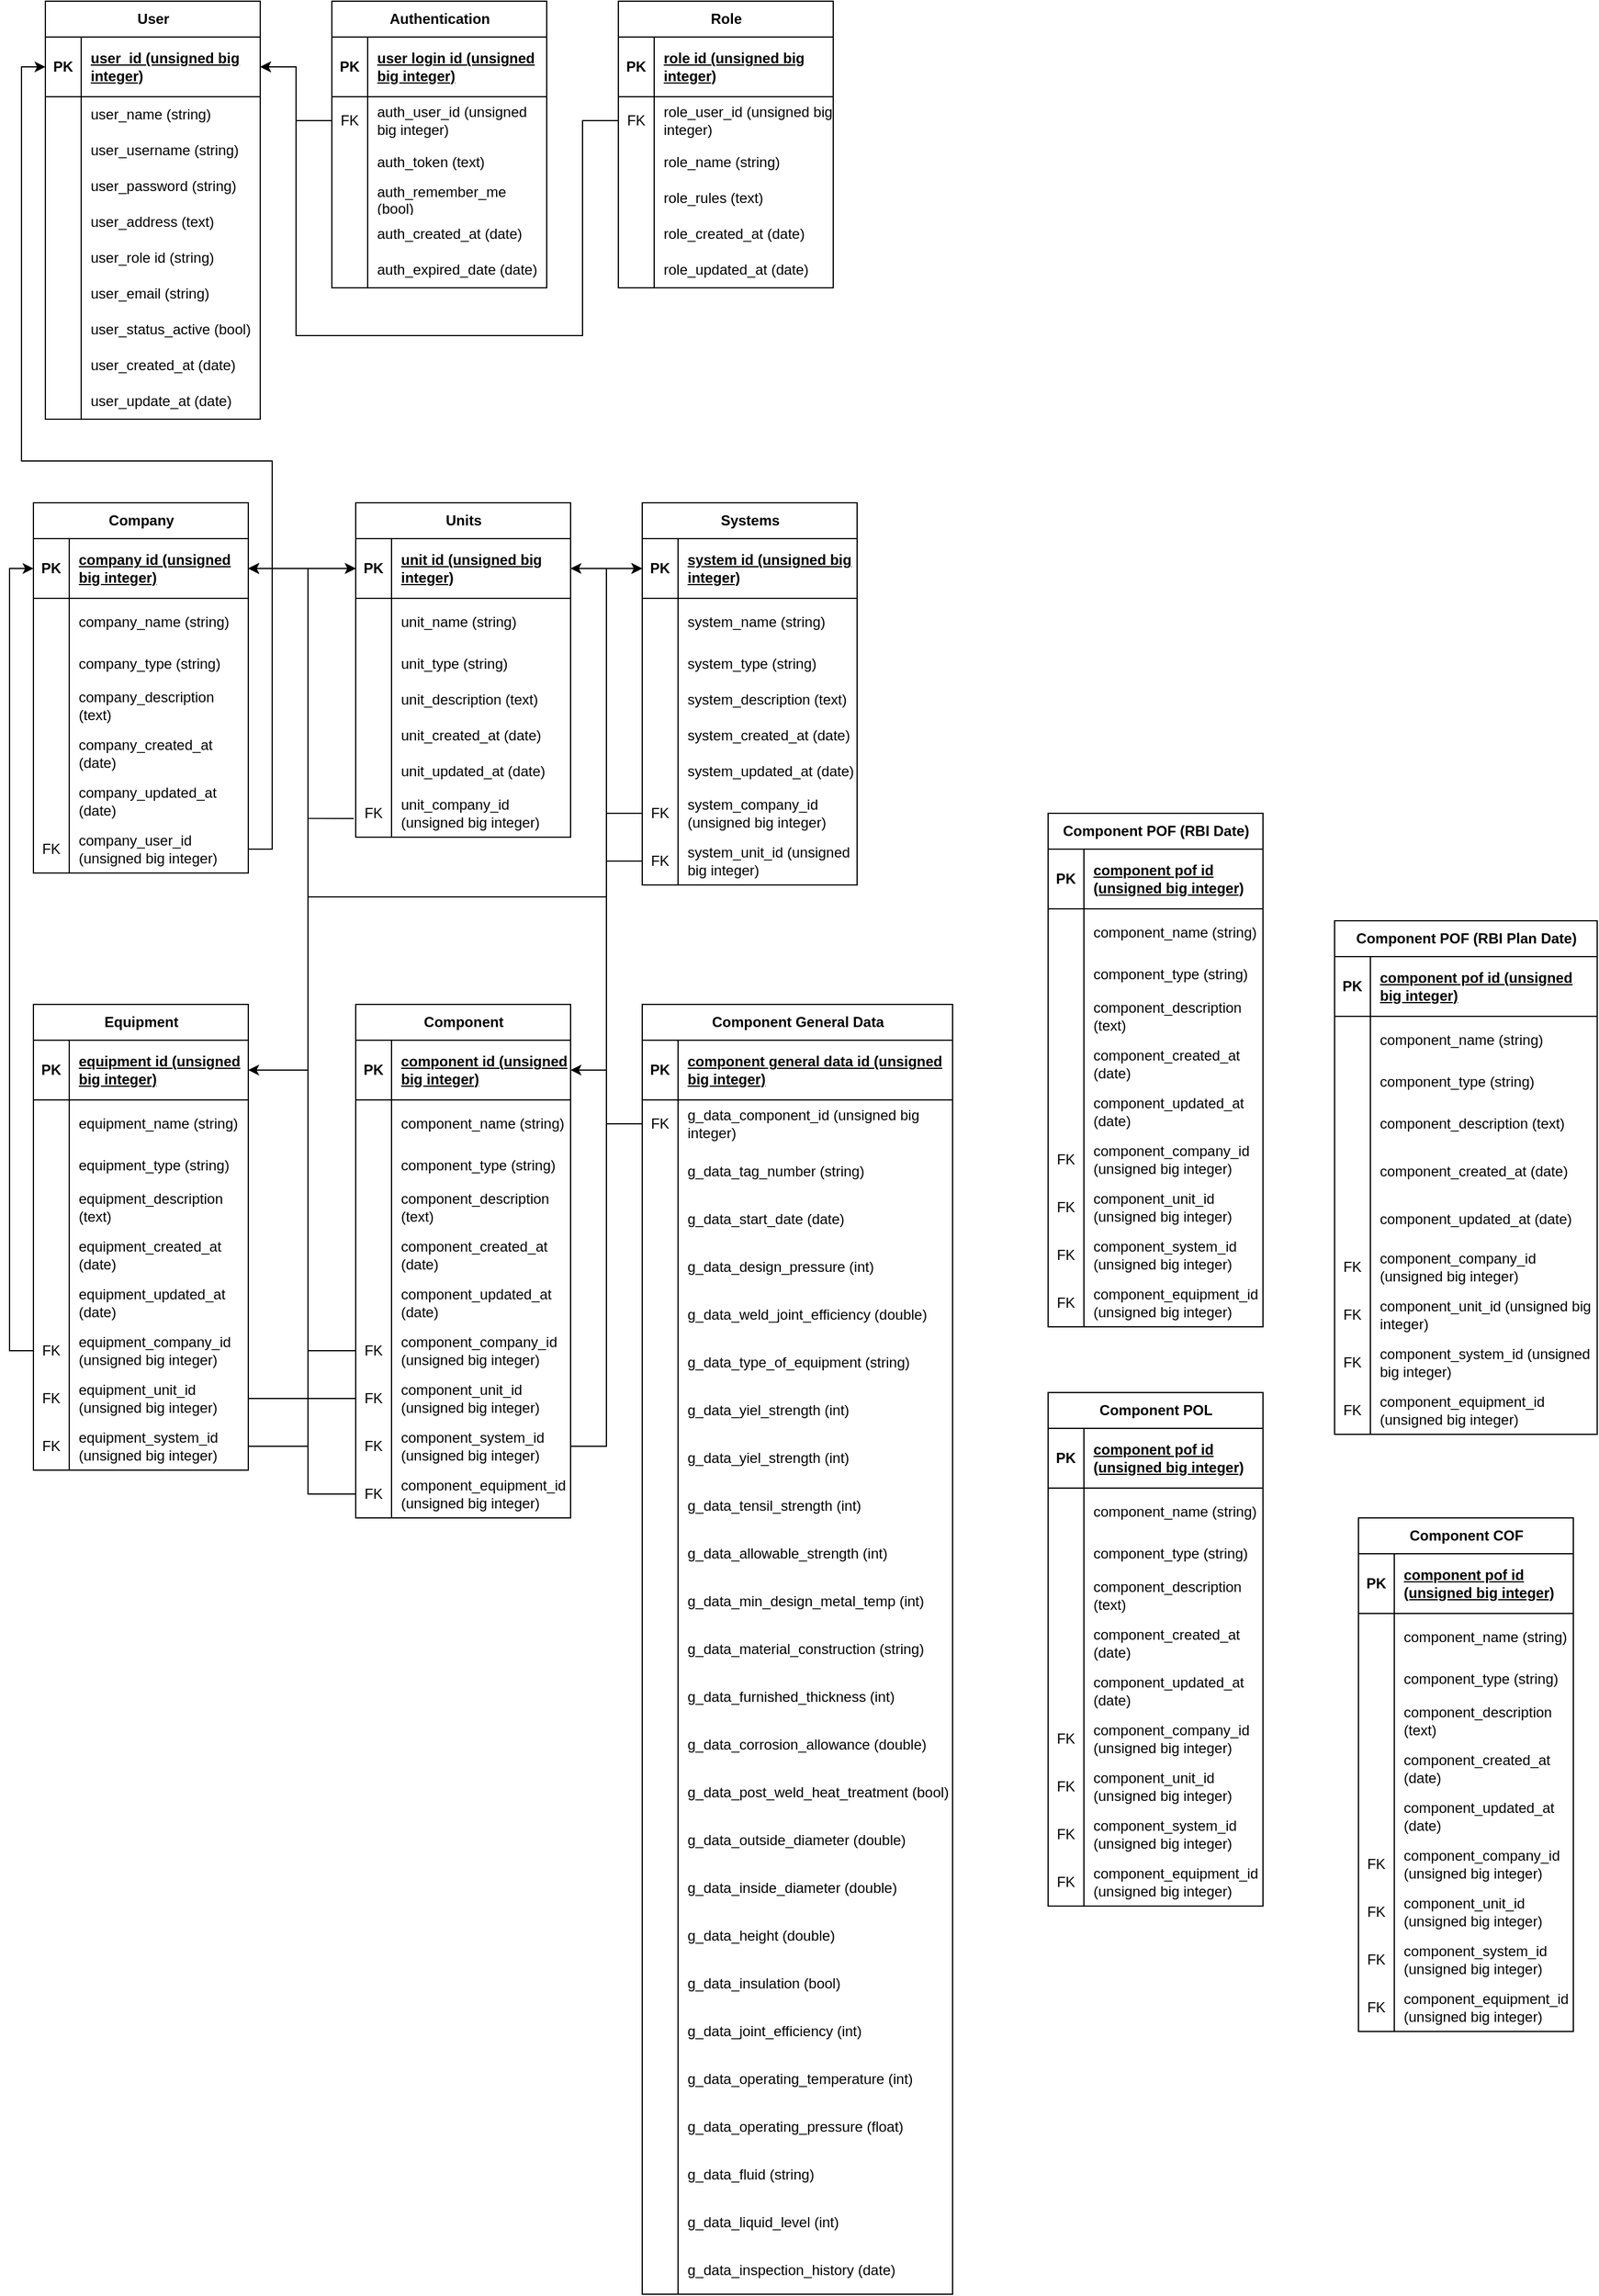 <mxfile version="24.3.1" type="github">
  <diagram name="Page-1" id="q0drQhL1gV3l9yf8be46">
    <mxGraphModel dx="1090" dy="601" grid="1" gridSize="10" guides="1" tooltips="1" connect="1" arrows="1" fold="1" page="1" pageScale="1" pageWidth="850" pageHeight="1100" math="0" shadow="0">
      <root>
        <mxCell id="0" />
        <mxCell id="1" parent="0" />
        <mxCell id="_ZNGeztn39f8o8p-UDYQ-11" value="User" style="shape=table;startSize=30;container=1;collapsible=1;childLayout=tableLayout;fixedRows=1;rowLines=0;fontStyle=1;align=center;resizeLast=1;html=1;" vertex="1" parent="1">
          <mxGeometry x="200" y="80" width="180" height="350" as="geometry">
            <mxRectangle x="500" y="190" width="70" height="30" as="alternateBounds" />
          </mxGeometry>
        </mxCell>
        <mxCell id="_ZNGeztn39f8o8p-UDYQ-12" value="" style="shape=tableRow;horizontal=0;startSize=0;swimlaneHead=0;swimlaneBody=0;fillColor=none;collapsible=0;dropTarget=0;points=[[0,0.5],[1,0.5]];portConstraint=eastwest;top=0;left=0;right=0;bottom=1;" vertex="1" parent="_ZNGeztn39f8o8p-UDYQ-11">
          <mxGeometry y="30" width="180" height="50" as="geometry" />
        </mxCell>
        <mxCell id="_ZNGeztn39f8o8p-UDYQ-13" value="PK" style="shape=partialRectangle;connectable=0;fillColor=none;top=0;left=0;bottom=0;right=0;fontStyle=1;overflow=hidden;whiteSpace=wrap;html=1;" vertex="1" parent="_ZNGeztn39f8o8p-UDYQ-12">
          <mxGeometry width="30" height="50" as="geometry">
            <mxRectangle width="30" height="50" as="alternateBounds" />
          </mxGeometry>
        </mxCell>
        <mxCell id="_ZNGeztn39f8o8p-UDYQ-14" value="user_id (unsigned big integer)" style="shape=partialRectangle;connectable=0;fillColor=none;top=0;left=0;bottom=0;right=0;align=left;spacingLeft=6;fontStyle=5;overflow=hidden;whiteSpace=wrap;html=1;" vertex="1" parent="_ZNGeztn39f8o8p-UDYQ-12">
          <mxGeometry x="30" width="150" height="50" as="geometry">
            <mxRectangle width="150" height="50" as="alternateBounds" />
          </mxGeometry>
        </mxCell>
        <mxCell id="_ZNGeztn39f8o8p-UDYQ-15" value="" style="shape=tableRow;horizontal=0;startSize=0;swimlaneHead=0;swimlaneBody=0;fillColor=none;collapsible=0;dropTarget=0;points=[[0,0.5],[1,0.5]];portConstraint=eastwest;top=0;left=0;right=0;bottom=0;" vertex="1" parent="_ZNGeztn39f8o8p-UDYQ-11">
          <mxGeometry y="80" width="180" height="30" as="geometry" />
        </mxCell>
        <mxCell id="_ZNGeztn39f8o8p-UDYQ-16" value="" style="shape=partialRectangle;connectable=0;fillColor=none;top=0;left=0;bottom=0;right=0;editable=1;overflow=hidden;whiteSpace=wrap;html=1;" vertex="1" parent="_ZNGeztn39f8o8p-UDYQ-15">
          <mxGeometry width="30" height="30" as="geometry">
            <mxRectangle width="30" height="30" as="alternateBounds" />
          </mxGeometry>
        </mxCell>
        <mxCell id="_ZNGeztn39f8o8p-UDYQ-17" value="user_name (string)" style="shape=partialRectangle;connectable=0;fillColor=none;top=0;left=0;bottom=0;right=0;align=left;spacingLeft=6;overflow=hidden;whiteSpace=wrap;html=1;" vertex="1" parent="_ZNGeztn39f8o8p-UDYQ-15">
          <mxGeometry x="30" width="150" height="30" as="geometry">
            <mxRectangle width="150" height="30" as="alternateBounds" />
          </mxGeometry>
        </mxCell>
        <mxCell id="_ZNGeztn39f8o8p-UDYQ-18" value="" style="shape=tableRow;horizontal=0;startSize=0;swimlaneHead=0;swimlaneBody=0;fillColor=none;collapsible=0;dropTarget=0;points=[[0,0.5],[1,0.5]];portConstraint=eastwest;top=0;left=0;right=0;bottom=0;" vertex="1" parent="_ZNGeztn39f8o8p-UDYQ-11">
          <mxGeometry y="110" width="180" height="30" as="geometry" />
        </mxCell>
        <mxCell id="_ZNGeztn39f8o8p-UDYQ-19" value="" style="shape=partialRectangle;connectable=0;fillColor=none;top=0;left=0;bottom=0;right=0;editable=1;overflow=hidden;whiteSpace=wrap;html=1;" vertex="1" parent="_ZNGeztn39f8o8p-UDYQ-18">
          <mxGeometry width="30" height="30" as="geometry">
            <mxRectangle width="30" height="30" as="alternateBounds" />
          </mxGeometry>
        </mxCell>
        <mxCell id="_ZNGeztn39f8o8p-UDYQ-20" value="user_username (string)" style="shape=partialRectangle;connectable=0;fillColor=none;top=0;left=0;bottom=0;right=0;align=left;spacingLeft=6;overflow=hidden;whiteSpace=wrap;html=1;" vertex="1" parent="_ZNGeztn39f8o8p-UDYQ-18">
          <mxGeometry x="30" width="150" height="30" as="geometry">
            <mxRectangle width="150" height="30" as="alternateBounds" />
          </mxGeometry>
        </mxCell>
        <mxCell id="_ZNGeztn39f8o8p-UDYQ-21" value="" style="shape=tableRow;horizontal=0;startSize=0;swimlaneHead=0;swimlaneBody=0;fillColor=none;collapsible=0;dropTarget=0;points=[[0,0.5],[1,0.5]];portConstraint=eastwest;top=0;left=0;right=0;bottom=0;" vertex="1" parent="_ZNGeztn39f8o8p-UDYQ-11">
          <mxGeometry y="140" width="180" height="30" as="geometry" />
        </mxCell>
        <mxCell id="_ZNGeztn39f8o8p-UDYQ-22" value="" style="shape=partialRectangle;connectable=0;fillColor=none;top=0;left=0;bottom=0;right=0;editable=1;overflow=hidden;whiteSpace=wrap;html=1;" vertex="1" parent="_ZNGeztn39f8o8p-UDYQ-21">
          <mxGeometry width="30" height="30" as="geometry">
            <mxRectangle width="30" height="30" as="alternateBounds" />
          </mxGeometry>
        </mxCell>
        <mxCell id="_ZNGeztn39f8o8p-UDYQ-23" value="user_password (string)" style="shape=partialRectangle;connectable=0;fillColor=none;top=0;left=0;bottom=0;right=0;align=left;spacingLeft=6;overflow=hidden;whiteSpace=wrap;html=1;" vertex="1" parent="_ZNGeztn39f8o8p-UDYQ-21">
          <mxGeometry x="30" width="150" height="30" as="geometry">
            <mxRectangle width="150" height="30" as="alternateBounds" />
          </mxGeometry>
        </mxCell>
        <mxCell id="_ZNGeztn39f8o8p-UDYQ-37" value="" style="shape=tableRow;horizontal=0;startSize=0;swimlaneHead=0;swimlaneBody=0;fillColor=none;collapsible=0;dropTarget=0;points=[[0,0.5],[1,0.5]];portConstraint=eastwest;top=0;left=0;right=0;bottom=0;" vertex="1" parent="_ZNGeztn39f8o8p-UDYQ-11">
          <mxGeometry y="170" width="180" height="30" as="geometry" />
        </mxCell>
        <mxCell id="_ZNGeztn39f8o8p-UDYQ-38" value="" style="shape=partialRectangle;connectable=0;fillColor=none;top=0;left=0;bottom=0;right=0;editable=1;overflow=hidden;whiteSpace=wrap;html=1;" vertex="1" parent="_ZNGeztn39f8o8p-UDYQ-37">
          <mxGeometry width="30" height="30" as="geometry">
            <mxRectangle width="30" height="30" as="alternateBounds" />
          </mxGeometry>
        </mxCell>
        <mxCell id="_ZNGeztn39f8o8p-UDYQ-39" value="user_address (text)" style="shape=partialRectangle;connectable=0;fillColor=none;top=0;left=0;bottom=0;right=0;align=left;spacingLeft=6;overflow=hidden;whiteSpace=wrap;html=1;" vertex="1" parent="_ZNGeztn39f8o8p-UDYQ-37">
          <mxGeometry x="30" width="150" height="30" as="geometry">
            <mxRectangle width="150" height="30" as="alternateBounds" />
          </mxGeometry>
        </mxCell>
        <mxCell id="_ZNGeztn39f8o8p-UDYQ-40" value="" style="shape=tableRow;horizontal=0;startSize=0;swimlaneHead=0;swimlaneBody=0;fillColor=none;collapsible=0;dropTarget=0;points=[[0,0.5],[1,0.5]];portConstraint=eastwest;top=0;left=0;right=0;bottom=0;" vertex="1" parent="_ZNGeztn39f8o8p-UDYQ-11">
          <mxGeometry y="200" width="180" height="30" as="geometry" />
        </mxCell>
        <mxCell id="_ZNGeztn39f8o8p-UDYQ-41" value="" style="shape=partialRectangle;connectable=0;fillColor=none;top=0;left=0;bottom=0;right=0;editable=1;overflow=hidden;whiteSpace=wrap;html=1;" vertex="1" parent="_ZNGeztn39f8o8p-UDYQ-40">
          <mxGeometry width="30" height="30" as="geometry">
            <mxRectangle width="30" height="30" as="alternateBounds" />
          </mxGeometry>
        </mxCell>
        <mxCell id="_ZNGeztn39f8o8p-UDYQ-42" value="user_role id (string)" style="shape=partialRectangle;connectable=0;fillColor=none;top=0;left=0;bottom=0;right=0;align=left;spacingLeft=6;overflow=hidden;whiteSpace=wrap;html=1;" vertex="1" parent="_ZNGeztn39f8o8p-UDYQ-40">
          <mxGeometry x="30" width="150" height="30" as="geometry">
            <mxRectangle width="150" height="30" as="alternateBounds" />
          </mxGeometry>
        </mxCell>
        <mxCell id="_ZNGeztn39f8o8p-UDYQ-43" value="" style="shape=tableRow;horizontal=0;startSize=0;swimlaneHead=0;swimlaneBody=0;fillColor=none;collapsible=0;dropTarget=0;points=[[0,0.5],[1,0.5]];portConstraint=eastwest;top=0;left=0;right=0;bottom=0;" vertex="1" parent="_ZNGeztn39f8o8p-UDYQ-11">
          <mxGeometry y="230" width="180" height="30" as="geometry" />
        </mxCell>
        <mxCell id="_ZNGeztn39f8o8p-UDYQ-44" value="" style="shape=partialRectangle;connectable=0;fillColor=none;top=0;left=0;bottom=0;right=0;editable=1;overflow=hidden;whiteSpace=wrap;html=1;" vertex="1" parent="_ZNGeztn39f8o8p-UDYQ-43">
          <mxGeometry width="30" height="30" as="geometry">
            <mxRectangle width="30" height="30" as="alternateBounds" />
          </mxGeometry>
        </mxCell>
        <mxCell id="_ZNGeztn39f8o8p-UDYQ-45" value="user_email (string)" style="shape=partialRectangle;connectable=0;fillColor=none;top=0;left=0;bottom=0;right=0;align=left;spacingLeft=6;overflow=hidden;whiteSpace=wrap;html=1;" vertex="1" parent="_ZNGeztn39f8o8p-UDYQ-43">
          <mxGeometry x="30" width="150" height="30" as="geometry">
            <mxRectangle width="150" height="30" as="alternateBounds" />
          </mxGeometry>
        </mxCell>
        <mxCell id="_ZNGeztn39f8o8p-UDYQ-127" value="" style="shape=tableRow;horizontal=0;startSize=0;swimlaneHead=0;swimlaneBody=0;fillColor=none;collapsible=0;dropTarget=0;points=[[0,0.5],[1,0.5]];portConstraint=eastwest;top=0;left=0;right=0;bottom=0;" vertex="1" parent="_ZNGeztn39f8o8p-UDYQ-11">
          <mxGeometry y="260" width="180" height="30" as="geometry" />
        </mxCell>
        <mxCell id="_ZNGeztn39f8o8p-UDYQ-128" value="" style="shape=partialRectangle;connectable=0;fillColor=none;top=0;left=0;bottom=0;right=0;editable=1;overflow=hidden;whiteSpace=wrap;html=1;" vertex="1" parent="_ZNGeztn39f8o8p-UDYQ-127">
          <mxGeometry width="30" height="30" as="geometry">
            <mxRectangle width="30" height="30" as="alternateBounds" />
          </mxGeometry>
        </mxCell>
        <mxCell id="_ZNGeztn39f8o8p-UDYQ-129" value="user_status_active (bool)" style="shape=partialRectangle;connectable=0;fillColor=none;top=0;left=0;bottom=0;right=0;align=left;spacingLeft=6;overflow=hidden;whiteSpace=wrap;html=1;" vertex="1" parent="_ZNGeztn39f8o8p-UDYQ-127">
          <mxGeometry x="30" width="150" height="30" as="geometry">
            <mxRectangle width="150" height="30" as="alternateBounds" />
          </mxGeometry>
        </mxCell>
        <mxCell id="_ZNGeztn39f8o8p-UDYQ-130" value="" style="shape=tableRow;horizontal=0;startSize=0;swimlaneHead=0;swimlaneBody=0;fillColor=none;collapsible=0;dropTarget=0;points=[[0,0.5],[1,0.5]];portConstraint=eastwest;top=0;left=0;right=0;bottom=0;" vertex="1" parent="_ZNGeztn39f8o8p-UDYQ-11">
          <mxGeometry y="290" width="180" height="30" as="geometry" />
        </mxCell>
        <mxCell id="_ZNGeztn39f8o8p-UDYQ-131" value="" style="shape=partialRectangle;connectable=0;fillColor=none;top=0;left=0;bottom=0;right=0;editable=1;overflow=hidden;whiteSpace=wrap;html=1;" vertex="1" parent="_ZNGeztn39f8o8p-UDYQ-130">
          <mxGeometry width="30" height="30" as="geometry">
            <mxRectangle width="30" height="30" as="alternateBounds" />
          </mxGeometry>
        </mxCell>
        <mxCell id="_ZNGeztn39f8o8p-UDYQ-132" value="user_created_at (date)" style="shape=partialRectangle;connectable=0;fillColor=none;top=0;left=0;bottom=0;right=0;align=left;spacingLeft=6;overflow=hidden;whiteSpace=wrap;html=1;" vertex="1" parent="_ZNGeztn39f8o8p-UDYQ-130">
          <mxGeometry x="30" width="150" height="30" as="geometry">
            <mxRectangle width="150" height="30" as="alternateBounds" />
          </mxGeometry>
        </mxCell>
        <mxCell id="_ZNGeztn39f8o8p-UDYQ-133" value="" style="shape=tableRow;horizontal=0;startSize=0;swimlaneHead=0;swimlaneBody=0;fillColor=none;collapsible=0;dropTarget=0;points=[[0,0.5],[1,0.5]];portConstraint=eastwest;top=0;left=0;right=0;bottom=0;" vertex="1" parent="_ZNGeztn39f8o8p-UDYQ-11">
          <mxGeometry y="320" width="180" height="30" as="geometry" />
        </mxCell>
        <mxCell id="_ZNGeztn39f8o8p-UDYQ-134" value="" style="shape=partialRectangle;connectable=0;fillColor=none;top=0;left=0;bottom=0;right=0;editable=1;overflow=hidden;whiteSpace=wrap;html=1;" vertex="1" parent="_ZNGeztn39f8o8p-UDYQ-133">
          <mxGeometry width="30" height="30" as="geometry">
            <mxRectangle width="30" height="30" as="alternateBounds" />
          </mxGeometry>
        </mxCell>
        <mxCell id="_ZNGeztn39f8o8p-UDYQ-135" value="user_update_at (date)" style="shape=partialRectangle;connectable=0;fillColor=none;top=0;left=0;bottom=0;right=0;align=left;spacingLeft=6;overflow=hidden;whiteSpace=wrap;html=1;" vertex="1" parent="_ZNGeztn39f8o8p-UDYQ-133">
          <mxGeometry x="30" width="150" height="30" as="geometry">
            <mxRectangle width="150" height="30" as="alternateBounds" />
          </mxGeometry>
        </mxCell>
        <mxCell id="_ZNGeztn39f8o8p-UDYQ-136" value="Authentication" style="shape=table;startSize=30;container=1;collapsible=1;childLayout=tableLayout;fixedRows=1;rowLines=0;fontStyle=1;align=center;resizeLast=1;html=1;" vertex="1" parent="1">
          <mxGeometry x="440" y="80" width="180" height="240" as="geometry">
            <mxRectangle x="500" y="190" width="70" height="30" as="alternateBounds" />
          </mxGeometry>
        </mxCell>
        <mxCell id="_ZNGeztn39f8o8p-UDYQ-137" value="" style="shape=tableRow;horizontal=0;startSize=0;swimlaneHead=0;swimlaneBody=0;fillColor=none;collapsible=0;dropTarget=0;points=[[0,0.5],[1,0.5]];portConstraint=eastwest;top=0;left=0;right=0;bottom=1;" vertex="1" parent="_ZNGeztn39f8o8p-UDYQ-136">
          <mxGeometry y="30" width="180" height="50" as="geometry" />
        </mxCell>
        <mxCell id="_ZNGeztn39f8o8p-UDYQ-138" value="PK" style="shape=partialRectangle;connectable=0;fillColor=none;top=0;left=0;bottom=0;right=0;fontStyle=1;overflow=hidden;whiteSpace=wrap;html=1;" vertex="1" parent="_ZNGeztn39f8o8p-UDYQ-137">
          <mxGeometry width="30" height="50" as="geometry">
            <mxRectangle width="30" height="50" as="alternateBounds" />
          </mxGeometry>
        </mxCell>
        <mxCell id="_ZNGeztn39f8o8p-UDYQ-139" value="user login id (unsigned big integer)" style="shape=partialRectangle;connectable=0;fillColor=none;top=0;left=0;bottom=0;right=0;align=left;spacingLeft=6;fontStyle=5;overflow=hidden;whiteSpace=wrap;html=1;" vertex="1" parent="_ZNGeztn39f8o8p-UDYQ-137">
          <mxGeometry x="30" width="150" height="50" as="geometry">
            <mxRectangle width="150" height="50" as="alternateBounds" />
          </mxGeometry>
        </mxCell>
        <mxCell id="_ZNGeztn39f8o8p-UDYQ-140" value="" style="shape=tableRow;horizontal=0;startSize=0;swimlaneHead=0;swimlaneBody=0;fillColor=none;collapsible=0;dropTarget=0;points=[[0,0.5],[1,0.5]];portConstraint=eastwest;top=0;left=0;right=0;bottom=0;" vertex="1" parent="_ZNGeztn39f8o8p-UDYQ-136">
          <mxGeometry y="80" width="180" height="40" as="geometry" />
        </mxCell>
        <mxCell id="_ZNGeztn39f8o8p-UDYQ-141" value="FK" style="shape=partialRectangle;connectable=0;fillColor=none;top=0;left=0;bottom=0;right=0;editable=1;overflow=hidden;whiteSpace=wrap;html=1;" vertex="1" parent="_ZNGeztn39f8o8p-UDYQ-140">
          <mxGeometry width="30" height="40" as="geometry">
            <mxRectangle width="30" height="40" as="alternateBounds" />
          </mxGeometry>
        </mxCell>
        <mxCell id="_ZNGeztn39f8o8p-UDYQ-142" value="auth_user_id (unsigned big integer)" style="shape=partialRectangle;connectable=0;fillColor=none;top=0;left=0;bottom=0;right=0;align=left;spacingLeft=6;overflow=hidden;whiteSpace=wrap;html=1;" vertex="1" parent="_ZNGeztn39f8o8p-UDYQ-140">
          <mxGeometry x="30" width="150" height="40" as="geometry">
            <mxRectangle width="150" height="40" as="alternateBounds" />
          </mxGeometry>
        </mxCell>
        <mxCell id="_ZNGeztn39f8o8p-UDYQ-143" value="" style="shape=tableRow;horizontal=0;startSize=0;swimlaneHead=0;swimlaneBody=0;fillColor=none;collapsible=0;dropTarget=0;points=[[0,0.5],[1,0.5]];portConstraint=eastwest;top=0;left=0;right=0;bottom=0;" vertex="1" parent="_ZNGeztn39f8o8p-UDYQ-136">
          <mxGeometry y="120" width="180" height="30" as="geometry" />
        </mxCell>
        <mxCell id="_ZNGeztn39f8o8p-UDYQ-144" value="" style="shape=partialRectangle;connectable=0;fillColor=none;top=0;left=0;bottom=0;right=0;editable=1;overflow=hidden;whiteSpace=wrap;html=1;" vertex="1" parent="_ZNGeztn39f8o8p-UDYQ-143">
          <mxGeometry width="30" height="30" as="geometry">
            <mxRectangle width="30" height="30" as="alternateBounds" />
          </mxGeometry>
        </mxCell>
        <mxCell id="_ZNGeztn39f8o8p-UDYQ-145" value="auth_token (text)" style="shape=partialRectangle;connectable=0;fillColor=none;top=0;left=0;bottom=0;right=0;align=left;spacingLeft=6;overflow=hidden;whiteSpace=wrap;html=1;" vertex="1" parent="_ZNGeztn39f8o8p-UDYQ-143">
          <mxGeometry x="30" width="150" height="30" as="geometry">
            <mxRectangle width="150" height="30" as="alternateBounds" />
          </mxGeometry>
        </mxCell>
        <mxCell id="_ZNGeztn39f8o8p-UDYQ-149" value="" style="shape=tableRow;horizontal=0;startSize=0;swimlaneHead=0;swimlaneBody=0;fillColor=none;collapsible=0;dropTarget=0;points=[[0,0.5],[1,0.5]];portConstraint=eastwest;top=0;left=0;right=0;bottom=0;" vertex="1" parent="_ZNGeztn39f8o8p-UDYQ-136">
          <mxGeometry y="150" width="180" height="30" as="geometry" />
        </mxCell>
        <mxCell id="_ZNGeztn39f8o8p-UDYQ-150" value="" style="shape=partialRectangle;connectable=0;fillColor=none;top=0;left=0;bottom=0;right=0;editable=1;overflow=hidden;whiteSpace=wrap;html=1;" vertex="1" parent="_ZNGeztn39f8o8p-UDYQ-149">
          <mxGeometry width="30" height="30" as="geometry">
            <mxRectangle width="30" height="30" as="alternateBounds" />
          </mxGeometry>
        </mxCell>
        <mxCell id="_ZNGeztn39f8o8p-UDYQ-151" value="auth_remember_me (bool)" style="shape=partialRectangle;connectable=0;fillColor=none;top=0;left=0;bottom=0;right=0;align=left;spacingLeft=6;overflow=hidden;whiteSpace=wrap;html=1;" vertex="1" parent="_ZNGeztn39f8o8p-UDYQ-149">
          <mxGeometry x="30" width="150" height="30" as="geometry">
            <mxRectangle width="150" height="30" as="alternateBounds" />
          </mxGeometry>
        </mxCell>
        <mxCell id="_ZNGeztn39f8o8p-UDYQ-152" value="" style="shape=tableRow;horizontal=0;startSize=0;swimlaneHead=0;swimlaneBody=0;fillColor=none;collapsible=0;dropTarget=0;points=[[0,0.5],[1,0.5]];portConstraint=eastwest;top=0;left=0;right=0;bottom=0;" vertex="1" parent="_ZNGeztn39f8o8p-UDYQ-136">
          <mxGeometry y="180" width="180" height="30" as="geometry" />
        </mxCell>
        <mxCell id="_ZNGeztn39f8o8p-UDYQ-153" value="" style="shape=partialRectangle;connectable=0;fillColor=none;top=0;left=0;bottom=0;right=0;editable=1;overflow=hidden;whiteSpace=wrap;html=1;" vertex="1" parent="_ZNGeztn39f8o8p-UDYQ-152">
          <mxGeometry width="30" height="30" as="geometry">
            <mxRectangle width="30" height="30" as="alternateBounds" />
          </mxGeometry>
        </mxCell>
        <mxCell id="_ZNGeztn39f8o8p-UDYQ-154" value="auth_created_at (date)" style="shape=partialRectangle;connectable=0;fillColor=none;top=0;left=0;bottom=0;right=0;align=left;spacingLeft=6;overflow=hidden;whiteSpace=wrap;html=1;" vertex="1" parent="_ZNGeztn39f8o8p-UDYQ-152">
          <mxGeometry x="30" width="150" height="30" as="geometry">
            <mxRectangle width="150" height="30" as="alternateBounds" />
          </mxGeometry>
        </mxCell>
        <mxCell id="_ZNGeztn39f8o8p-UDYQ-155" value="" style="shape=tableRow;horizontal=0;startSize=0;swimlaneHead=0;swimlaneBody=0;fillColor=none;collapsible=0;dropTarget=0;points=[[0,0.5],[1,0.5]];portConstraint=eastwest;top=0;left=0;right=0;bottom=0;" vertex="1" parent="_ZNGeztn39f8o8p-UDYQ-136">
          <mxGeometry y="210" width="180" height="30" as="geometry" />
        </mxCell>
        <mxCell id="_ZNGeztn39f8o8p-UDYQ-156" value="" style="shape=partialRectangle;connectable=0;fillColor=none;top=0;left=0;bottom=0;right=0;editable=1;overflow=hidden;whiteSpace=wrap;html=1;" vertex="1" parent="_ZNGeztn39f8o8p-UDYQ-155">
          <mxGeometry width="30" height="30" as="geometry">
            <mxRectangle width="30" height="30" as="alternateBounds" />
          </mxGeometry>
        </mxCell>
        <mxCell id="_ZNGeztn39f8o8p-UDYQ-157" value="auth_expired_date (date)" style="shape=partialRectangle;connectable=0;fillColor=none;top=0;left=0;bottom=0;right=0;align=left;spacingLeft=6;overflow=hidden;whiteSpace=wrap;html=1;" vertex="1" parent="_ZNGeztn39f8o8p-UDYQ-155">
          <mxGeometry x="30" width="150" height="30" as="geometry">
            <mxRectangle width="150" height="30" as="alternateBounds" />
          </mxGeometry>
        </mxCell>
        <mxCell id="_ZNGeztn39f8o8p-UDYQ-173" value="Role" style="shape=table;startSize=30;container=1;collapsible=1;childLayout=tableLayout;fixedRows=1;rowLines=0;fontStyle=1;align=center;resizeLast=1;html=1;" vertex="1" parent="1">
          <mxGeometry x="680" y="80" width="180" height="240" as="geometry">
            <mxRectangle x="500" y="190" width="70" height="30" as="alternateBounds" />
          </mxGeometry>
        </mxCell>
        <mxCell id="_ZNGeztn39f8o8p-UDYQ-174" value="" style="shape=tableRow;horizontal=0;startSize=0;swimlaneHead=0;swimlaneBody=0;fillColor=none;collapsible=0;dropTarget=0;points=[[0,0.5],[1,0.5]];portConstraint=eastwest;top=0;left=0;right=0;bottom=1;" vertex="1" parent="_ZNGeztn39f8o8p-UDYQ-173">
          <mxGeometry y="30" width="180" height="50" as="geometry" />
        </mxCell>
        <mxCell id="_ZNGeztn39f8o8p-UDYQ-175" value="PK" style="shape=partialRectangle;connectable=0;fillColor=none;top=0;left=0;bottom=0;right=0;fontStyle=1;overflow=hidden;whiteSpace=wrap;html=1;" vertex="1" parent="_ZNGeztn39f8o8p-UDYQ-174">
          <mxGeometry width="30" height="50" as="geometry">
            <mxRectangle width="30" height="50" as="alternateBounds" />
          </mxGeometry>
        </mxCell>
        <mxCell id="_ZNGeztn39f8o8p-UDYQ-176" value="role id (unsigned big integer)" style="shape=partialRectangle;connectable=0;fillColor=none;top=0;left=0;bottom=0;right=0;align=left;spacingLeft=6;fontStyle=5;overflow=hidden;whiteSpace=wrap;html=1;" vertex="1" parent="_ZNGeztn39f8o8p-UDYQ-174">
          <mxGeometry x="30" width="150" height="50" as="geometry">
            <mxRectangle width="150" height="50" as="alternateBounds" />
          </mxGeometry>
        </mxCell>
        <mxCell id="_ZNGeztn39f8o8p-UDYQ-177" value="" style="shape=tableRow;horizontal=0;startSize=0;swimlaneHead=0;swimlaneBody=0;fillColor=none;collapsible=0;dropTarget=0;points=[[0,0.5],[1,0.5]];portConstraint=eastwest;top=0;left=0;right=0;bottom=0;" vertex="1" parent="_ZNGeztn39f8o8p-UDYQ-173">
          <mxGeometry y="80" width="180" height="40" as="geometry" />
        </mxCell>
        <mxCell id="_ZNGeztn39f8o8p-UDYQ-178" value="FK" style="shape=partialRectangle;connectable=0;fillColor=none;top=0;left=0;bottom=0;right=0;editable=1;overflow=hidden;whiteSpace=wrap;html=1;" vertex="1" parent="_ZNGeztn39f8o8p-UDYQ-177">
          <mxGeometry width="30" height="40" as="geometry">
            <mxRectangle width="30" height="40" as="alternateBounds" />
          </mxGeometry>
        </mxCell>
        <mxCell id="_ZNGeztn39f8o8p-UDYQ-179" value="role_user_id (unsigned big integer)" style="shape=partialRectangle;connectable=0;fillColor=none;top=0;left=0;bottom=0;right=0;align=left;spacingLeft=6;overflow=hidden;whiteSpace=wrap;html=1;" vertex="1" parent="_ZNGeztn39f8o8p-UDYQ-177">
          <mxGeometry x="30" width="150" height="40" as="geometry">
            <mxRectangle width="150" height="40" as="alternateBounds" />
          </mxGeometry>
        </mxCell>
        <mxCell id="_ZNGeztn39f8o8p-UDYQ-180" value="" style="shape=tableRow;horizontal=0;startSize=0;swimlaneHead=0;swimlaneBody=0;fillColor=none;collapsible=0;dropTarget=0;points=[[0,0.5],[1,0.5]];portConstraint=eastwest;top=0;left=0;right=0;bottom=0;" vertex="1" parent="_ZNGeztn39f8o8p-UDYQ-173">
          <mxGeometry y="120" width="180" height="30" as="geometry" />
        </mxCell>
        <mxCell id="_ZNGeztn39f8o8p-UDYQ-181" value="" style="shape=partialRectangle;connectable=0;fillColor=none;top=0;left=0;bottom=0;right=0;editable=1;overflow=hidden;whiteSpace=wrap;html=1;" vertex="1" parent="_ZNGeztn39f8o8p-UDYQ-180">
          <mxGeometry width="30" height="30" as="geometry">
            <mxRectangle width="30" height="30" as="alternateBounds" />
          </mxGeometry>
        </mxCell>
        <mxCell id="_ZNGeztn39f8o8p-UDYQ-182" value="role_name (string)" style="shape=partialRectangle;connectable=0;fillColor=none;top=0;left=0;bottom=0;right=0;align=left;spacingLeft=6;overflow=hidden;whiteSpace=wrap;html=1;" vertex="1" parent="_ZNGeztn39f8o8p-UDYQ-180">
          <mxGeometry x="30" width="150" height="30" as="geometry">
            <mxRectangle width="150" height="30" as="alternateBounds" />
          </mxGeometry>
        </mxCell>
        <mxCell id="_ZNGeztn39f8o8p-UDYQ-183" value="" style="shape=tableRow;horizontal=0;startSize=0;swimlaneHead=0;swimlaneBody=0;fillColor=none;collapsible=0;dropTarget=0;points=[[0,0.5],[1,0.5]];portConstraint=eastwest;top=0;left=0;right=0;bottom=0;" vertex="1" parent="_ZNGeztn39f8o8p-UDYQ-173">
          <mxGeometry y="150" width="180" height="30" as="geometry" />
        </mxCell>
        <mxCell id="_ZNGeztn39f8o8p-UDYQ-184" value="" style="shape=partialRectangle;connectable=0;fillColor=none;top=0;left=0;bottom=0;right=0;editable=1;overflow=hidden;whiteSpace=wrap;html=1;" vertex="1" parent="_ZNGeztn39f8o8p-UDYQ-183">
          <mxGeometry width="30" height="30" as="geometry">
            <mxRectangle width="30" height="30" as="alternateBounds" />
          </mxGeometry>
        </mxCell>
        <mxCell id="_ZNGeztn39f8o8p-UDYQ-185" value="role_rules (text)" style="shape=partialRectangle;connectable=0;fillColor=none;top=0;left=0;bottom=0;right=0;align=left;spacingLeft=6;overflow=hidden;whiteSpace=wrap;html=1;" vertex="1" parent="_ZNGeztn39f8o8p-UDYQ-183">
          <mxGeometry x="30" width="150" height="30" as="geometry">
            <mxRectangle width="150" height="30" as="alternateBounds" />
          </mxGeometry>
        </mxCell>
        <mxCell id="_ZNGeztn39f8o8p-UDYQ-186" value="" style="shape=tableRow;horizontal=0;startSize=0;swimlaneHead=0;swimlaneBody=0;fillColor=none;collapsible=0;dropTarget=0;points=[[0,0.5],[1,0.5]];portConstraint=eastwest;top=0;left=0;right=0;bottom=0;" vertex="1" parent="_ZNGeztn39f8o8p-UDYQ-173">
          <mxGeometry y="180" width="180" height="30" as="geometry" />
        </mxCell>
        <mxCell id="_ZNGeztn39f8o8p-UDYQ-187" value="" style="shape=partialRectangle;connectable=0;fillColor=none;top=0;left=0;bottom=0;right=0;editable=1;overflow=hidden;whiteSpace=wrap;html=1;" vertex="1" parent="_ZNGeztn39f8o8p-UDYQ-186">
          <mxGeometry width="30" height="30" as="geometry">
            <mxRectangle width="30" height="30" as="alternateBounds" />
          </mxGeometry>
        </mxCell>
        <mxCell id="_ZNGeztn39f8o8p-UDYQ-188" value="role_created_at (date)" style="shape=partialRectangle;connectable=0;fillColor=none;top=0;left=0;bottom=0;right=0;align=left;spacingLeft=6;overflow=hidden;whiteSpace=wrap;html=1;" vertex="1" parent="_ZNGeztn39f8o8p-UDYQ-186">
          <mxGeometry x="30" width="150" height="30" as="geometry">
            <mxRectangle width="150" height="30" as="alternateBounds" />
          </mxGeometry>
        </mxCell>
        <mxCell id="_ZNGeztn39f8o8p-UDYQ-189" value="" style="shape=tableRow;horizontal=0;startSize=0;swimlaneHead=0;swimlaneBody=0;fillColor=none;collapsible=0;dropTarget=0;points=[[0,0.5],[1,0.5]];portConstraint=eastwest;top=0;left=0;right=0;bottom=0;" vertex="1" parent="_ZNGeztn39f8o8p-UDYQ-173">
          <mxGeometry y="210" width="180" height="30" as="geometry" />
        </mxCell>
        <mxCell id="_ZNGeztn39f8o8p-UDYQ-190" value="" style="shape=partialRectangle;connectable=0;fillColor=none;top=0;left=0;bottom=0;right=0;editable=1;overflow=hidden;whiteSpace=wrap;html=1;" vertex="1" parent="_ZNGeztn39f8o8p-UDYQ-189">
          <mxGeometry width="30" height="30" as="geometry">
            <mxRectangle width="30" height="30" as="alternateBounds" />
          </mxGeometry>
        </mxCell>
        <mxCell id="_ZNGeztn39f8o8p-UDYQ-191" value="role_updated_at (date)" style="shape=partialRectangle;connectable=0;fillColor=none;top=0;left=0;bottom=0;right=0;align=left;spacingLeft=6;overflow=hidden;whiteSpace=wrap;html=1;" vertex="1" parent="_ZNGeztn39f8o8p-UDYQ-189">
          <mxGeometry x="30" width="150" height="30" as="geometry">
            <mxRectangle width="150" height="30" as="alternateBounds" />
          </mxGeometry>
        </mxCell>
        <mxCell id="_ZNGeztn39f8o8p-UDYQ-195" value="Company" style="shape=table;startSize=30;container=1;collapsible=1;childLayout=tableLayout;fixedRows=1;rowLines=0;fontStyle=1;align=center;resizeLast=1;html=1;" vertex="1" parent="1">
          <mxGeometry x="190" y="500" width="180" height="310" as="geometry">
            <mxRectangle x="500" y="190" width="70" height="30" as="alternateBounds" />
          </mxGeometry>
        </mxCell>
        <mxCell id="_ZNGeztn39f8o8p-UDYQ-196" value="" style="shape=tableRow;horizontal=0;startSize=0;swimlaneHead=0;swimlaneBody=0;fillColor=none;collapsible=0;dropTarget=0;points=[[0,0.5],[1,0.5]];portConstraint=eastwest;top=0;left=0;right=0;bottom=1;" vertex="1" parent="_ZNGeztn39f8o8p-UDYQ-195">
          <mxGeometry y="30" width="180" height="50" as="geometry" />
        </mxCell>
        <mxCell id="_ZNGeztn39f8o8p-UDYQ-197" value="PK" style="shape=partialRectangle;connectable=0;fillColor=none;top=0;left=0;bottom=0;right=0;fontStyle=1;overflow=hidden;whiteSpace=wrap;html=1;" vertex="1" parent="_ZNGeztn39f8o8p-UDYQ-196">
          <mxGeometry width="30" height="50" as="geometry">
            <mxRectangle width="30" height="50" as="alternateBounds" />
          </mxGeometry>
        </mxCell>
        <mxCell id="_ZNGeztn39f8o8p-UDYQ-198" value="company id (unsigned big integer)" style="shape=partialRectangle;connectable=0;fillColor=none;top=0;left=0;bottom=0;right=0;align=left;spacingLeft=6;fontStyle=5;overflow=hidden;whiteSpace=wrap;html=1;" vertex="1" parent="_ZNGeztn39f8o8p-UDYQ-196">
          <mxGeometry x="30" width="150" height="50" as="geometry">
            <mxRectangle width="150" height="50" as="alternateBounds" />
          </mxGeometry>
        </mxCell>
        <mxCell id="_ZNGeztn39f8o8p-UDYQ-199" value="" style="shape=tableRow;horizontal=0;startSize=0;swimlaneHead=0;swimlaneBody=0;fillColor=none;collapsible=0;dropTarget=0;points=[[0,0.5],[1,0.5]];portConstraint=eastwest;top=0;left=0;right=0;bottom=0;" vertex="1" parent="_ZNGeztn39f8o8p-UDYQ-195">
          <mxGeometry y="80" width="180" height="40" as="geometry" />
        </mxCell>
        <mxCell id="_ZNGeztn39f8o8p-UDYQ-200" value="" style="shape=partialRectangle;connectable=0;fillColor=none;top=0;left=0;bottom=0;right=0;editable=1;overflow=hidden;whiteSpace=wrap;html=1;" vertex="1" parent="_ZNGeztn39f8o8p-UDYQ-199">
          <mxGeometry width="30" height="40" as="geometry">
            <mxRectangle width="30" height="40" as="alternateBounds" />
          </mxGeometry>
        </mxCell>
        <mxCell id="_ZNGeztn39f8o8p-UDYQ-201" value="company_name (string)" style="shape=partialRectangle;connectable=0;fillColor=none;top=0;left=0;bottom=0;right=0;align=left;spacingLeft=6;overflow=hidden;whiteSpace=wrap;html=1;" vertex="1" parent="_ZNGeztn39f8o8p-UDYQ-199">
          <mxGeometry x="30" width="150" height="40" as="geometry">
            <mxRectangle width="150" height="40" as="alternateBounds" />
          </mxGeometry>
        </mxCell>
        <mxCell id="_ZNGeztn39f8o8p-UDYQ-202" value="" style="shape=tableRow;horizontal=0;startSize=0;swimlaneHead=0;swimlaneBody=0;fillColor=none;collapsible=0;dropTarget=0;points=[[0,0.5],[1,0.5]];portConstraint=eastwest;top=0;left=0;right=0;bottom=0;" vertex="1" parent="_ZNGeztn39f8o8p-UDYQ-195">
          <mxGeometry y="120" width="180" height="30" as="geometry" />
        </mxCell>
        <mxCell id="_ZNGeztn39f8o8p-UDYQ-203" value="" style="shape=partialRectangle;connectable=0;fillColor=none;top=0;left=0;bottom=0;right=0;editable=1;overflow=hidden;whiteSpace=wrap;html=1;" vertex="1" parent="_ZNGeztn39f8o8p-UDYQ-202">
          <mxGeometry width="30" height="30" as="geometry">
            <mxRectangle width="30" height="30" as="alternateBounds" />
          </mxGeometry>
        </mxCell>
        <mxCell id="_ZNGeztn39f8o8p-UDYQ-204" value="company_type (string)" style="shape=partialRectangle;connectable=0;fillColor=none;top=0;left=0;bottom=0;right=0;align=left;spacingLeft=6;overflow=hidden;whiteSpace=wrap;html=1;" vertex="1" parent="_ZNGeztn39f8o8p-UDYQ-202">
          <mxGeometry x="30" width="150" height="30" as="geometry">
            <mxRectangle width="150" height="30" as="alternateBounds" />
          </mxGeometry>
        </mxCell>
        <mxCell id="_ZNGeztn39f8o8p-UDYQ-205" value="" style="shape=tableRow;horizontal=0;startSize=0;swimlaneHead=0;swimlaneBody=0;fillColor=none;collapsible=0;dropTarget=0;points=[[0,0.5],[1,0.5]];portConstraint=eastwest;top=0;left=0;right=0;bottom=0;" vertex="1" parent="_ZNGeztn39f8o8p-UDYQ-195">
          <mxGeometry y="150" width="180" height="40" as="geometry" />
        </mxCell>
        <mxCell id="_ZNGeztn39f8o8p-UDYQ-206" value="" style="shape=partialRectangle;connectable=0;fillColor=none;top=0;left=0;bottom=0;right=0;editable=1;overflow=hidden;whiteSpace=wrap;html=1;" vertex="1" parent="_ZNGeztn39f8o8p-UDYQ-205">
          <mxGeometry width="30" height="40" as="geometry">
            <mxRectangle width="30" height="40" as="alternateBounds" />
          </mxGeometry>
        </mxCell>
        <mxCell id="_ZNGeztn39f8o8p-UDYQ-207" value="company_description (text)" style="shape=partialRectangle;connectable=0;fillColor=none;top=0;left=0;bottom=0;right=0;align=left;spacingLeft=6;overflow=hidden;whiteSpace=wrap;html=1;" vertex="1" parent="_ZNGeztn39f8o8p-UDYQ-205">
          <mxGeometry x="30" width="150" height="40" as="geometry">
            <mxRectangle width="150" height="40" as="alternateBounds" />
          </mxGeometry>
        </mxCell>
        <mxCell id="_ZNGeztn39f8o8p-UDYQ-208" value="" style="shape=tableRow;horizontal=0;startSize=0;swimlaneHead=0;swimlaneBody=0;fillColor=none;collapsible=0;dropTarget=0;points=[[0,0.5],[1,0.5]];portConstraint=eastwest;top=0;left=0;right=0;bottom=0;" vertex="1" parent="_ZNGeztn39f8o8p-UDYQ-195">
          <mxGeometry y="190" width="180" height="40" as="geometry" />
        </mxCell>
        <mxCell id="_ZNGeztn39f8o8p-UDYQ-209" value="" style="shape=partialRectangle;connectable=0;fillColor=none;top=0;left=0;bottom=0;right=0;editable=1;overflow=hidden;whiteSpace=wrap;html=1;" vertex="1" parent="_ZNGeztn39f8o8p-UDYQ-208">
          <mxGeometry width="30" height="40" as="geometry">
            <mxRectangle width="30" height="40" as="alternateBounds" />
          </mxGeometry>
        </mxCell>
        <mxCell id="_ZNGeztn39f8o8p-UDYQ-210" value="company_created_at (date)" style="shape=partialRectangle;connectable=0;fillColor=none;top=0;left=0;bottom=0;right=0;align=left;spacingLeft=6;overflow=hidden;whiteSpace=wrap;html=1;" vertex="1" parent="_ZNGeztn39f8o8p-UDYQ-208">
          <mxGeometry x="30" width="150" height="40" as="geometry">
            <mxRectangle width="150" height="40" as="alternateBounds" />
          </mxGeometry>
        </mxCell>
        <mxCell id="_ZNGeztn39f8o8p-UDYQ-211" value="" style="shape=tableRow;horizontal=0;startSize=0;swimlaneHead=0;swimlaneBody=0;fillColor=none;collapsible=0;dropTarget=0;points=[[0,0.5],[1,0.5]];portConstraint=eastwest;top=0;left=0;right=0;bottom=0;" vertex="1" parent="_ZNGeztn39f8o8p-UDYQ-195">
          <mxGeometry y="230" width="180" height="40" as="geometry" />
        </mxCell>
        <mxCell id="_ZNGeztn39f8o8p-UDYQ-212" value="" style="shape=partialRectangle;connectable=0;fillColor=none;top=0;left=0;bottom=0;right=0;editable=1;overflow=hidden;whiteSpace=wrap;html=1;" vertex="1" parent="_ZNGeztn39f8o8p-UDYQ-211">
          <mxGeometry width="30" height="40" as="geometry">
            <mxRectangle width="30" height="40" as="alternateBounds" />
          </mxGeometry>
        </mxCell>
        <mxCell id="_ZNGeztn39f8o8p-UDYQ-213" value="company_updated_at (date)" style="shape=partialRectangle;connectable=0;fillColor=none;top=0;left=0;bottom=0;right=0;align=left;spacingLeft=6;overflow=hidden;whiteSpace=wrap;html=1;" vertex="1" parent="_ZNGeztn39f8o8p-UDYQ-211">
          <mxGeometry x="30" width="150" height="40" as="geometry">
            <mxRectangle width="150" height="40" as="alternateBounds" />
          </mxGeometry>
        </mxCell>
        <mxCell id="_ZNGeztn39f8o8p-UDYQ-351" value="" style="shape=tableRow;horizontal=0;startSize=0;swimlaneHead=0;swimlaneBody=0;fillColor=none;collapsible=0;dropTarget=0;points=[[0,0.5],[1,0.5]];portConstraint=eastwest;top=0;left=0;right=0;bottom=0;" vertex="1" parent="_ZNGeztn39f8o8p-UDYQ-195">
          <mxGeometry y="270" width="180" height="40" as="geometry" />
        </mxCell>
        <mxCell id="_ZNGeztn39f8o8p-UDYQ-352" value="FK" style="shape=partialRectangle;connectable=0;fillColor=none;top=0;left=0;bottom=0;right=0;editable=1;overflow=hidden;whiteSpace=wrap;html=1;" vertex="1" parent="_ZNGeztn39f8o8p-UDYQ-351">
          <mxGeometry width="30" height="40" as="geometry">
            <mxRectangle width="30" height="40" as="alternateBounds" />
          </mxGeometry>
        </mxCell>
        <mxCell id="_ZNGeztn39f8o8p-UDYQ-353" value="company_user_id (unsigned big integer)" style="shape=partialRectangle;connectable=0;fillColor=none;top=0;left=0;bottom=0;right=0;align=left;spacingLeft=6;overflow=hidden;whiteSpace=wrap;html=1;" vertex="1" parent="_ZNGeztn39f8o8p-UDYQ-351">
          <mxGeometry x="30" width="150" height="40" as="geometry">
            <mxRectangle width="150" height="40" as="alternateBounds" />
          </mxGeometry>
        </mxCell>
        <mxCell id="_ZNGeztn39f8o8p-UDYQ-214" value="Units" style="shape=table;startSize=30;container=1;collapsible=1;childLayout=tableLayout;fixedRows=1;rowLines=0;fontStyle=1;align=center;resizeLast=1;html=1;" vertex="1" parent="1">
          <mxGeometry x="460" y="500" width="180" height="280" as="geometry">
            <mxRectangle x="500" y="190" width="70" height="30" as="alternateBounds" />
          </mxGeometry>
        </mxCell>
        <mxCell id="_ZNGeztn39f8o8p-UDYQ-215" value="" style="shape=tableRow;horizontal=0;startSize=0;swimlaneHead=0;swimlaneBody=0;fillColor=none;collapsible=0;dropTarget=0;points=[[0,0.5],[1,0.5]];portConstraint=eastwest;top=0;left=0;right=0;bottom=1;" vertex="1" parent="_ZNGeztn39f8o8p-UDYQ-214">
          <mxGeometry y="30" width="180" height="50" as="geometry" />
        </mxCell>
        <mxCell id="_ZNGeztn39f8o8p-UDYQ-216" value="PK" style="shape=partialRectangle;connectable=0;fillColor=none;top=0;left=0;bottom=0;right=0;fontStyle=1;overflow=hidden;whiteSpace=wrap;html=1;" vertex="1" parent="_ZNGeztn39f8o8p-UDYQ-215">
          <mxGeometry width="30" height="50" as="geometry">
            <mxRectangle width="30" height="50" as="alternateBounds" />
          </mxGeometry>
        </mxCell>
        <mxCell id="_ZNGeztn39f8o8p-UDYQ-217" value="unit id (unsigned big integer)" style="shape=partialRectangle;connectable=0;fillColor=none;top=0;left=0;bottom=0;right=0;align=left;spacingLeft=6;fontStyle=5;overflow=hidden;whiteSpace=wrap;html=1;" vertex="1" parent="_ZNGeztn39f8o8p-UDYQ-215">
          <mxGeometry x="30" width="150" height="50" as="geometry">
            <mxRectangle width="150" height="50" as="alternateBounds" />
          </mxGeometry>
        </mxCell>
        <mxCell id="_ZNGeztn39f8o8p-UDYQ-218" value="" style="shape=tableRow;horizontal=0;startSize=0;swimlaneHead=0;swimlaneBody=0;fillColor=none;collapsible=0;dropTarget=0;points=[[0,0.5],[1,0.5]];portConstraint=eastwest;top=0;left=0;right=0;bottom=0;" vertex="1" parent="_ZNGeztn39f8o8p-UDYQ-214">
          <mxGeometry y="80" width="180" height="40" as="geometry" />
        </mxCell>
        <mxCell id="_ZNGeztn39f8o8p-UDYQ-219" value="" style="shape=partialRectangle;connectable=0;fillColor=none;top=0;left=0;bottom=0;right=0;editable=1;overflow=hidden;whiteSpace=wrap;html=1;" vertex="1" parent="_ZNGeztn39f8o8p-UDYQ-218">
          <mxGeometry width="30" height="40" as="geometry">
            <mxRectangle width="30" height="40" as="alternateBounds" />
          </mxGeometry>
        </mxCell>
        <mxCell id="_ZNGeztn39f8o8p-UDYQ-220" value="unit_name (string)" style="shape=partialRectangle;connectable=0;fillColor=none;top=0;left=0;bottom=0;right=0;align=left;spacingLeft=6;overflow=hidden;whiteSpace=wrap;html=1;" vertex="1" parent="_ZNGeztn39f8o8p-UDYQ-218">
          <mxGeometry x="30" width="150" height="40" as="geometry">
            <mxRectangle width="150" height="40" as="alternateBounds" />
          </mxGeometry>
        </mxCell>
        <mxCell id="_ZNGeztn39f8o8p-UDYQ-221" value="" style="shape=tableRow;horizontal=0;startSize=0;swimlaneHead=0;swimlaneBody=0;fillColor=none;collapsible=0;dropTarget=0;points=[[0,0.5],[1,0.5]];portConstraint=eastwest;top=0;left=0;right=0;bottom=0;" vertex="1" parent="_ZNGeztn39f8o8p-UDYQ-214">
          <mxGeometry y="120" width="180" height="30" as="geometry" />
        </mxCell>
        <mxCell id="_ZNGeztn39f8o8p-UDYQ-222" value="" style="shape=partialRectangle;connectable=0;fillColor=none;top=0;left=0;bottom=0;right=0;editable=1;overflow=hidden;whiteSpace=wrap;html=1;" vertex="1" parent="_ZNGeztn39f8o8p-UDYQ-221">
          <mxGeometry width="30" height="30" as="geometry">
            <mxRectangle width="30" height="30" as="alternateBounds" />
          </mxGeometry>
        </mxCell>
        <mxCell id="_ZNGeztn39f8o8p-UDYQ-223" value="unit_type (string)" style="shape=partialRectangle;connectable=0;fillColor=none;top=0;left=0;bottom=0;right=0;align=left;spacingLeft=6;overflow=hidden;whiteSpace=wrap;html=1;" vertex="1" parent="_ZNGeztn39f8o8p-UDYQ-221">
          <mxGeometry x="30" width="150" height="30" as="geometry">
            <mxRectangle width="150" height="30" as="alternateBounds" />
          </mxGeometry>
        </mxCell>
        <mxCell id="_ZNGeztn39f8o8p-UDYQ-224" value="" style="shape=tableRow;horizontal=0;startSize=0;swimlaneHead=0;swimlaneBody=0;fillColor=none;collapsible=0;dropTarget=0;points=[[0,0.5],[1,0.5]];portConstraint=eastwest;top=0;left=0;right=0;bottom=0;" vertex="1" parent="_ZNGeztn39f8o8p-UDYQ-214">
          <mxGeometry y="150" width="180" height="30" as="geometry" />
        </mxCell>
        <mxCell id="_ZNGeztn39f8o8p-UDYQ-225" value="" style="shape=partialRectangle;connectable=0;fillColor=none;top=0;left=0;bottom=0;right=0;editable=1;overflow=hidden;whiteSpace=wrap;html=1;" vertex="1" parent="_ZNGeztn39f8o8p-UDYQ-224">
          <mxGeometry width="30" height="30" as="geometry">
            <mxRectangle width="30" height="30" as="alternateBounds" />
          </mxGeometry>
        </mxCell>
        <mxCell id="_ZNGeztn39f8o8p-UDYQ-226" value="unit_description (text)" style="shape=partialRectangle;connectable=0;fillColor=none;top=0;left=0;bottom=0;right=0;align=left;spacingLeft=6;overflow=hidden;whiteSpace=wrap;html=1;" vertex="1" parent="_ZNGeztn39f8o8p-UDYQ-224">
          <mxGeometry x="30" width="150" height="30" as="geometry">
            <mxRectangle width="150" height="30" as="alternateBounds" />
          </mxGeometry>
        </mxCell>
        <mxCell id="_ZNGeztn39f8o8p-UDYQ-227" value="" style="shape=tableRow;horizontal=0;startSize=0;swimlaneHead=0;swimlaneBody=0;fillColor=none;collapsible=0;dropTarget=0;points=[[0,0.5],[1,0.5]];portConstraint=eastwest;top=0;left=0;right=0;bottom=0;" vertex="1" parent="_ZNGeztn39f8o8p-UDYQ-214">
          <mxGeometry y="180" width="180" height="30" as="geometry" />
        </mxCell>
        <mxCell id="_ZNGeztn39f8o8p-UDYQ-228" value="" style="shape=partialRectangle;connectable=0;fillColor=none;top=0;left=0;bottom=0;right=0;editable=1;overflow=hidden;whiteSpace=wrap;html=1;" vertex="1" parent="_ZNGeztn39f8o8p-UDYQ-227">
          <mxGeometry width="30" height="30" as="geometry">
            <mxRectangle width="30" height="30" as="alternateBounds" />
          </mxGeometry>
        </mxCell>
        <mxCell id="_ZNGeztn39f8o8p-UDYQ-229" value="unit_created_at (date)" style="shape=partialRectangle;connectable=0;fillColor=none;top=0;left=0;bottom=0;right=0;align=left;spacingLeft=6;overflow=hidden;whiteSpace=wrap;html=1;" vertex="1" parent="_ZNGeztn39f8o8p-UDYQ-227">
          <mxGeometry x="30" width="150" height="30" as="geometry">
            <mxRectangle width="150" height="30" as="alternateBounds" />
          </mxGeometry>
        </mxCell>
        <mxCell id="_ZNGeztn39f8o8p-UDYQ-230" value="" style="shape=tableRow;horizontal=0;startSize=0;swimlaneHead=0;swimlaneBody=0;fillColor=none;collapsible=0;dropTarget=0;points=[[0,0.5],[1,0.5]];portConstraint=eastwest;top=0;left=0;right=0;bottom=0;" vertex="1" parent="_ZNGeztn39f8o8p-UDYQ-214">
          <mxGeometry y="210" width="180" height="30" as="geometry" />
        </mxCell>
        <mxCell id="_ZNGeztn39f8o8p-UDYQ-231" value="" style="shape=partialRectangle;connectable=0;fillColor=none;top=0;left=0;bottom=0;right=0;editable=1;overflow=hidden;whiteSpace=wrap;html=1;" vertex="1" parent="_ZNGeztn39f8o8p-UDYQ-230">
          <mxGeometry width="30" height="30" as="geometry">
            <mxRectangle width="30" height="30" as="alternateBounds" />
          </mxGeometry>
        </mxCell>
        <mxCell id="_ZNGeztn39f8o8p-UDYQ-232" value="unit_updated_at (date)" style="shape=partialRectangle;connectable=0;fillColor=none;top=0;left=0;bottom=0;right=0;align=left;spacingLeft=6;overflow=hidden;whiteSpace=wrap;html=1;" vertex="1" parent="_ZNGeztn39f8o8p-UDYQ-230">
          <mxGeometry x="30" width="150" height="30" as="geometry">
            <mxRectangle width="150" height="30" as="alternateBounds" />
          </mxGeometry>
        </mxCell>
        <mxCell id="_ZNGeztn39f8o8p-UDYQ-290" value="" style="shape=tableRow;horizontal=0;startSize=0;swimlaneHead=0;swimlaneBody=0;fillColor=none;collapsible=0;dropTarget=0;points=[[0,0.5],[1,0.5]];portConstraint=eastwest;top=0;left=0;right=0;bottom=0;" vertex="1" parent="_ZNGeztn39f8o8p-UDYQ-214">
          <mxGeometry y="240" width="180" height="40" as="geometry" />
        </mxCell>
        <mxCell id="_ZNGeztn39f8o8p-UDYQ-291" value="FK" style="shape=partialRectangle;connectable=0;fillColor=none;top=0;left=0;bottom=0;right=0;editable=1;overflow=hidden;whiteSpace=wrap;html=1;" vertex="1" parent="_ZNGeztn39f8o8p-UDYQ-290">
          <mxGeometry width="30" height="40" as="geometry">
            <mxRectangle width="30" height="40" as="alternateBounds" />
          </mxGeometry>
        </mxCell>
        <mxCell id="_ZNGeztn39f8o8p-UDYQ-292" value="unit_company_id (unsigned big integer)" style="shape=partialRectangle;connectable=0;fillColor=none;top=0;left=0;bottom=0;right=0;align=left;spacingLeft=6;overflow=hidden;whiteSpace=wrap;html=1;" vertex="1" parent="_ZNGeztn39f8o8p-UDYQ-290">
          <mxGeometry x="30" width="150" height="40" as="geometry">
            <mxRectangle width="150" height="40" as="alternateBounds" />
          </mxGeometry>
        </mxCell>
        <mxCell id="_ZNGeztn39f8o8p-UDYQ-233" value="Systems" style="shape=table;startSize=30;container=1;collapsible=1;childLayout=tableLayout;fixedRows=1;rowLines=0;fontStyle=1;align=center;resizeLast=1;html=1;" vertex="1" parent="1">
          <mxGeometry x="700" y="500" width="180" height="320" as="geometry">
            <mxRectangle x="500" y="190" width="70" height="30" as="alternateBounds" />
          </mxGeometry>
        </mxCell>
        <mxCell id="_ZNGeztn39f8o8p-UDYQ-234" value="" style="shape=tableRow;horizontal=0;startSize=0;swimlaneHead=0;swimlaneBody=0;fillColor=none;collapsible=0;dropTarget=0;points=[[0,0.5],[1,0.5]];portConstraint=eastwest;top=0;left=0;right=0;bottom=1;" vertex="1" parent="_ZNGeztn39f8o8p-UDYQ-233">
          <mxGeometry y="30" width="180" height="50" as="geometry" />
        </mxCell>
        <mxCell id="_ZNGeztn39f8o8p-UDYQ-235" value="PK" style="shape=partialRectangle;connectable=0;fillColor=none;top=0;left=0;bottom=0;right=0;fontStyle=1;overflow=hidden;whiteSpace=wrap;html=1;" vertex="1" parent="_ZNGeztn39f8o8p-UDYQ-234">
          <mxGeometry width="30" height="50" as="geometry">
            <mxRectangle width="30" height="50" as="alternateBounds" />
          </mxGeometry>
        </mxCell>
        <mxCell id="_ZNGeztn39f8o8p-UDYQ-236" value="system id (unsigned big integer)" style="shape=partialRectangle;connectable=0;fillColor=none;top=0;left=0;bottom=0;right=0;align=left;spacingLeft=6;fontStyle=5;overflow=hidden;whiteSpace=wrap;html=1;" vertex="1" parent="_ZNGeztn39f8o8p-UDYQ-234">
          <mxGeometry x="30" width="150" height="50" as="geometry">
            <mxRectangle width="150" height="50" as="alternateBounds" />
          </mxGeometry>
        </mxCell>
        <mxCell id="_ZNGeztn39f8o8p-UDYQ-237" value="" style="shape=tableRow;horizontal=0;startSize=0;swimlaneHead=0;swimlaneBody=0;fillColor=none;collapsible=0;dropTarget=0;points=[[0,0.5],[1,0.5]];portConstraint=eastwest;top=0;left=0;right=0;bottom=0;" vertex="1" parent="_ZNGeztn39f8o8p-UDYQ-233">
          <mxGeometry y="80" width="180" height="40" as="geometry" />
        </mxCell>
        <mxCell id="_ZNGeztn39f8o8p-UDYQ-238" value="" style="shape=partialRectangle;connectable=0;fillColor=none;top=0;left=0;bottom=0;right=0;editable=1;overflow=hidden;whiteSpace=wrap;html=1;" vertex="1" parent="_ZNGeztn39f8o8p-UDYQ-237">
          <mxGeometry width="30" height="40" as="geometry">
            <mxRectangle width="30" height="40" as="alternateBounds" />
          </mxGeometry>
        </mxCell>
        <mxCell id="_ZNGeztn39f8o8p-UDYQ-239" value="system_name (string)" style="shape=partialRectangle;connectable=0;fillColor=none;top=0;left=0;bottom=0;right=0;align=left;spacingLeft=6;overflow=hidden;whiteSpace=wrap;html=1;" vertex="1" parent="_ZNGeztn39f8o8p-UDYQ-237">
          <mxGeometry x="30" width="150" height="40" as="geometry">
            <mxRectangle width="150" height="40" as="alternateBounds" />
          </mxGeometry>
        </mxCell>
        <mxCell id="_ZNGeztn39f8o8p-UDYQ-240" value="" style="shape=tableRow;horizontal=0;startSize=0;swimlaneHead=0;swimlaneBody=0;fillColor=none;collapsible=0;dropTarget=0;points=[[0,0.5],[1,0.5]];portConstraint=eastwest;top=0;left=0;right=0;bottom=0;" vertex="1" parent="_ZNGeztn39f8o8p-UDYQ-233">
          <mxGeometry y="120" width="180" height="30" as="geometry" />
        </mxCell>
        <mxCell id="_ZNGeztn39f8o8p-UDYQ-241" value="" style="shape=partialRectangle;connectable=0;fillColor=none;top=0;left=0;bottom=0;right=0;editable=1;overflow=hidden;whiteSpace=wrap;html=1;" vertex="1" parent="_ZNGeztn39f8o8p-UDYQ-240">
          <mxGeometry width="30" height="30" as="geometry">
            <mxRectangle width="30" height="30" as="alternateBounds" />
          </mxGeometry>
        </mxCell>
        <mxCell id="_ZNGeztn39f8o8p-UDYQ-242" value="system_type (string)" style="shape=partialRectangle;connectable=0;fillColor=none;top=0;left=0;bottom=0;right=0;align=left;spacingLeft=6;overflow=hidden;whiteSpace=wrap;html=1;" vertex="1" parent="_ZNGeztn39f8o8p-UDYQ-240">
          <mxGeometry x="30" width="150" height="30" as="geometry">
            <mxRectangle width="150" height="30" as="alternateBounds" />
          </mxGeometry>
        </mxCell>
        <mxCell id="_ZNGeztn39f8o8p-UDYQ-243" value="" style="shape=tableRow;horizontal=0;startSize=0;swimlaneHead=0;swimlaneBody=0;fillColor=none;collapsible=0;dropTarget=0;points=[[0,0.5],[1,0.5]];portConstraint=eastwest;top=0;left=0;right=0;bottom=0;" vertex="1" parent="_ZNGeztn39f8o8p-UDYQ-233">
          <mxGeometry y="150" width="180" height="30" as="geometry" />
        </mxCell>
        <mxCell id="_ZNGeztn39f8o8p-UDYQ-244" value="" style="shape=partialRectangle;connectable=0;fillColor=none;top=0;left=0;bottom=0;right=0;editable=1;overflow=hidden;whiteSpace=wrap;html=1;" vertex="1" parent="_ZNGeztn39f8o8p-UDYQ-243">
          <mxGeometry width="30" height="30" as="geometry">
            <mxRectangle width="30" height="30" as="alternateBounds" />
          </mxGeometry>
        </mxCell>
        <mxCell id="_ZNGeztn39f8o8p-UDYQ-245" value="system_description (text)" style="shape=partialRectangle;connectable=0;fillColor=none;top=0;left=0;bottom=0;right=0;align=left;spacingLeft=6;overflow=hidden;whiteSpace=wrap;html=1;" vertex="1" parent="_ZNGeztn39f8o8p-UDYQ-243">
          <mxGeometry x="30" width="150" height="30" as="geometry">
            <mxRectangle width="150" height="30" as="alternateBounds" />
          </mxGeometry>
        </mxCell>
        <mxCell id="_ZNGeztn39f8o8p-UDYQ-246" value="" style="shape=tableRow;horizontal=0;startSize=0;swimlaneHead=0;swimlaneBody=0;fillColor=none;collapsible=0;dropTarget=0;points=[[0,0.5],[1,0.5]];portConstraint=eastwest;top=0;left=0;right=0;bottom=0;" vertex="1" parent="_ZNGeztn39f8o8p-UDYQ-233">
          <mxGeometry y="180" width="180" height="30" as="geometry" />
        </mxCell>
        <mxCell id="_ZNGeztn39f8o8p-UDYQ-247" value="" style="shape=partialRectangle;connectable=0;fillColor=none;top=0;left=0;bottom=0;right=0;editable=1;overflow=hidden;whiteSpace=wrap;html=1;" vertex="1" parent="_ZNGeztn39f8o8p-UDYQ-246">
          <mxGeometry width="30" height="30" as="geometry">
            <mxRectangle width="30" height="30" as="alternateBounds" />
          </mxGeometry>
        </mxCell>
        <mxCell id="_ZNGeztn39f8o8p-UDYQ-248" value="system_created_at (date)" style="shape=partialRectangle;connectable=0;fillColor=none;top=0;left=0;bottom=0;right=0;align=left;spacingLeft=6;overflow=hidden;whiteSpace=wrap;html=1;" vertex="1" parent="_ZNGeztn39f8o8p-UDYQ-246">
          <mxGeometry x="30" width="150" height="30" as="geometry">
            <mxRectangle width="150" height="30" as="alternateBounds" />
          </mxGeometry>
        </mxCell>
        <mxCell id="_ZNGeztn39f8o8p-UDYQ-249" value="" style="shape=tableRow;horizontal=0;startSize=0;swimlaneHead=0;swimlaneBody=0;fillColor=none;collapsible=0;dropTarget=0;points=[[0,0.5],[1,0.5]];portConstraint=eastwest;top=0;left=0;right=0;bottom=0;" vertex="1" parent="_ZNGeztn39f8o8p-UDYQ-233">
          <mxGeometry y="210" width="180" height="30" as="geometry" />
        </mxCell>
        <mxCell id="_ZNGeztn39f8o8p-UDYQ-250" value="" style="shape=partialRectangle;connectable=0;fillColor=none;top=0;left=0;bottom=0;right=0;editable=1;overflow=hidden;whiteSpace=wrap;html=1;" vertex="1" parent="_ZNGeztn39f8o8p-UDYQ-249">
          <mxGeometry width="30" height="30" as="geometry">
            <mxRectangle width="30" height="30" as="alternateBounds" />
          </mxGeometry>
        </mxCell>
        <mxCell id="_ZNGeztn39f8o8p-UDYQ-251" value="system_updated_at (date)" style="shape=partialRectangle;connectable=0;fillColor=none;top=0;left=0;bottom=0;right=0;align=left;spacingLeft=6;overflow=hidden;whiteSpace=wrap;html=1;" vertex="1" parent="_ZNGeztn39f8o8p-UDYQ-249">
          <mxGeometry x="30" width="150" height="30" as="geometry">
            <mxRectangle width="150" height="30" as="alternateBounds" />
          </mxGeometry>
        </mxCell>
        <mxCell id="_ZNGeztn39f8o8p-UDYQ-293" value="" style="shape=tableRow;horizontal=0;startSize=0;swimlaneHead=0;swimlaneBody=0;fillColor=none;collapsible=0;dropTarget=0;points=[[0,0.5],[1,0.5]];portConstraint=eastwest;top=0;left=0;right=0;bottom=0;" vertex="1" parent="_ZNGeztn39f8o8p-UDYQ-233">
          <mxGeometry y="240" width="180" height="40" as="geometry" />
        </mxCell>
        <mxCell id="_ZNGeztn39f8o8p-UDYQ-294" value="FK" style="shape=partialRectangle;connectable=0;fillColor=none;top=0;left=0;bottom=0;right=0;editable=1;overflow=hidden;whiteSpace=wrap;html=1;" vertex="1" parent="_ZNGeztn39f8o8p-UDYQ-293">
          <mxGeometry width="30" height="40" as="geometry">
            <mxRectangle width="30" height="40" as="alternateBounds" />
          </mxGeometry>
        </mxCell>
        <mxCell id="_ZNGeztn39f8o8p-UDYQ-295" value="system_company_id (unsigned big integer)" style="shape=partialRectangle;connectable=0;fillColor=none;top=0;left=0;bottom=0;right=0;align=left;spacingLeft=6;overflow=hidden;whiteSpace=wrap;html=1;" vertex="1" parent="_ZNGeztn39f8o8p-UDYQ-293">
          <mxGeometry x="30" width="150" height="40" as="geometry">
            <mxRectangle width="150" height="40" as="alternateBounds" />
          </mxGeometry>
        </mxCell>
        <mxCell id="_ZNGeztn39f8o8p-UDYQ-296" value="" style="shape=tableRow;horizontal=0;startSize=0;swimlaneHead=0;swimlaneBody=0;fillColor=none;collapsible=0;dropTarget=0;points=[[0,0.5],[1,0.5]];portConstraint=eastwest;top=0;left=0;right=0;bottom=0;" vertex="1" parent="_ZNGeztn39f8o8p-UDYQ-233">
          <mxGeometry y="280" width="180" height="40" as="geometry" />
        </mxCell>
        <mxCell id="_ZNGeztn39f8o8p-UDYQ-297" value="FK" style="shape=partialRectangle;connectable=0;fillColor=none;top=0;left=0;bottom=0;right=0;editable=1;overflow=hidden;whiteSpace=wrap;html=1;" vertex="1" parent="_ZNGeztn39f8o8p-UDYQ-296">
          <mxGeometry width="30" height="40" as="geometry">
            <mxRectangle width="30" height="40" as="alternateBounds" />
          </mxGeometry>
        </mxCell>
        <mxCell id="_ZNGeztn39f8o8p-UDYQ-298" value="system_unit_id (unsigned big integer)" style="shape=partialRectangle;connectable=0;fillColor=none;top=0;left=0;bottom=0;right=0;align=left;spacingLeft=6;overflow=hidden;whiteSpace=wrap;html=1;" vertex="1" parent="_ZNGeztn39f8o8p-UDYQ-296">
          <mxGeometry x="30" width="150" height="40" as="geometry">
            <mxRectangle width="150" height="40" as="alternateBounds" />
          </mxGeometry>
        </mxCell>
        <mxCell id="_ZNGeztn39f8o8p-UDYQ-252" value="Equipment" style="shape=table;startSize=30;container=1;collapsible=1;childLayout=tableLayout;fixedRows=1;rowLines=0;fontStyle=1;align=center;resizeLast=1;html=1;" vertex="1" parent="1">
          <mxGeometry x="190" y="920" width="180" height="390" as="geometry">
            <mxRectangle x="500" y="190" width="70" height="30" as="alternateBounds" />
          </mxGeometry>
        </mxCell>
        <mxCell id="_ZNGeztn39f8o8p-UDYQ-253" value="" style="shape=tableRow;horizontal=0;startSize=0;swimlaneHead=0;swimlaneBody=0;fillColor=none;collapsible=0;dropTarget=0;points=[[0,0.5],[1,0.5]];portConstraint=eastwest;top=0;left=0;right=0;bottom=1;" vertex="1" parent="_ZNGeztn39f8o8p-UDYQ-252">
          <mxGeometry y="30" width="180" height="50" as="geometry" />
        </mxCell>
        <mxCell id="_ZNGeztn39f8o8p-UDYQ-254" value="PK" style="shape=partialRectangle;connectable=0;fillColor=none;top=0;left=0;bottom=0;right=0;fontStyle=1;overflow=hidden;whiteSpace=wrap;html=1;" vertex="1" parent="_ZNGeztn39f8o8p-UDYQ-253">
          <mxGeometry width="30" height="50" as="geometry">
            <mxRectangle width="30" height="50" as="alternateBounds" />
          </mxGeometry>
        </mxCell>
        <mxCell id="_ZNGeztn39f8o8p-UDYQ-255" value="equipment id (unsigned big integer)" style="shape=partialRectangle;connectable=0;fillColor=none;top=0;left=0;bottom=0;right=0;align=left;spacingLeft=6;fontStyle=5;overflow=hidden;whiteSpace=wrap;html=1;" vertex="1" parent="_ZNGeztn39f8o8p-UDYQ-253">
          <mxGeometry x="30" width="150" height="50" as="geometry">
            <mxRectangle width="150" height="50" as="alternateBounds" />
          </mxGeometry>
        </mxCell>
        <mxCell id="_ZNGeztn39f8o8p-UDYQ-256" value="" style="shape=tableRow;horizontal=0;startSize=0;swimlaneHead=0;swimlaneBody=0;fillColor=none;collapsible=0;dropTarget=0;points=[[0,0.5],[1,0.5]];portConstraint=eastwest;top=0;left=0;right=0;bottom=0;" vertex="1" parent="_ZNGeztn39f8o8p-UDYQ-252">
          <mxGeometry y="80" width="180" height="40" as="geometry" />
        </mxCell>
        <mxCell id="_ZNGeztn39f8o8p-UDYQ-257" value="" style="shape=partialRectangle;connectable=0;fillColor=none;top=0;left=0;bottom=0;right=0;editable=1;overflow=hidden;whiteSpace=wrap;html=1;" vertex="1" parent="_ZNGeztn39f8o8p-UDYQ-256">
          <mxGeometry width="30" height="40" as="geometry">
            <mxRectangle width="30" height="40" as="alternateBounds" />
          </mxGeometry>
        </mxCell>
        <mxCell id="_ZNGeztn39f8o8p-UDYQ-258" value="equipment_name (string)" style="shape=partialRectangle;connectable=0;fillColor=none;top=0;left=0;bottom=0;right=0;align=left;spacingLeft=6;overflow=hidden;whiteSpace=wrap;html=1;" vertex="1" parent="_ZNGeztn39f8o8p-UDYQ-256">
          <mxGeometry x="30" width="150" height="40" as="geometry">
            <mxRectangle width="150" height="40" as="alternateBounds" />
          </mxGeometry>
        </mxCell>
        <mxCell id="_ZNGeztn39f8o8p-UDYQ-259" value="" style="shape=tableRow;horizontal=0;startSize=0;swimlaneHead=0;swimlaneBody=0;fillColor=none;collapsible=0;dropTarget=0;points=[[0,0.5],[1,0.5]];portConstraint=eastwest;top=0;left=0;right=0;bottom=0;" vertex="1" parent="_ZNGeztn39f8o8p-UDYQ-252">
          <mxGeometry y="120" width="180" height="30" as="geometry" />
        </mxCell>
        <mxCell id="_ZNGeztn39f8o8p-UDYQ-260" value="" style="shape=partialRectangle;connectable=0;fillColor=none;top=0;left=0;bottom=0;right=0;editable=1;overflow=hidden;whiteSpace=wrap;html=1;" vertex="1" parent="_ZNGeztn39f8o8p-UDYQ-259">
          <mxGeometry width="30" height="30" as="geometry">
            <mxRectangle width="30" height="30" as="alternateBounds" />
          </mxGeometry>
        </mxCell>
        <mxCell id="_ZNGeztn39f8o8p-UDYQ-261" value="equipment_type (string)" style="shape=partialRectangle;connectable=0;fillColor=none;top=0;left=0;bottom=0;right=0;align=left;spacingLeft=6;overflow=hidden;whiteSpace=wrap;html=1;" vertex="1" parent="_ZNGeztn39f8o8p-UDYQ-259">
          <mxGeometry x="30" width="150" height="30" as="geometry">
            <mxRectangle width="150" height="30" as="alternateBounds" />
          </mxGeometry>
        </mxCell>
        <mxCell id="_ZNGeztn39f8o8p-UDYQ-262" value="" style="shape=tableRow;horizontal=0;startSize=0;swimlaneHead=0;swimlaneBody=0;fillColor=none;collapsible=0;dropTarget=0;points=[[0,0.5],[1,0.5]];portConstraint=eastwest;top=0;left=0;right=0;bottom=0;" vertex="1" parent="_ZNGeztn39f8o8p-UDYQ-252">
          <mxGeometry y="150" width="180" height="40" as="geometry" />
        </mxCell>
        <mxCell id="_ZNGeztn39f8o8p-UDYQ-263" value="" style="shape=partialRectangle;connectable=0;fillColor=none;top=0;left=0;bottom=0;right=0;editable=1;overflow=hidden;whiteSpace=wrap;html=1;" vertex="1" parent="_ZNGeztn39f8o8p-UDYQ-262">
          <mxGeometry width="30" height="40" as="geometry">
            <mxRectangle width="30" height="40" as="alternateBounds" />
          </mxGeometry>
        </mxCell>
        <mxCell id="_ZNGeztn39f8o8p-UDYQ-264" value="equipment_description (text)" style="shape=partialRectangle;connectable=0;fillColor=none;top=0;left=0;bottom=0;right=0;align=left;spacingLeft=6;overflow=hidden;whiteSpace=wrap;html=1;" vertex="1" parent="_ZNGeztn39f8o8p-UDYQ-262">
          <mxGeometry x="30" width="150" height="40" as="geometry">
            <mxRectangle width="150" height="40" as="alternateBounds" />
          </mxGeometry>
        </mxCell>
        <mxCell id="_ZNGeztn39f8o8p-UDYQ-265" value="" style="shape=tableRow;horizontal=0;startSize=0;swimlaneHead=0;swimlaneBody=0;fillColor=none;collapsible=0;dropTarget=0;points=[[0,0.5],[1,0.5]];portConstraint=eastwest;top=0;left=0;right=0;bottom=0;" vertex="1" parent="_ZNGeztn39f8o8p-UDYQ-252">
          <mxGeometry y="190" width="180" height="40" as="geometry" />
        </mxCell>
        <mxCell id="_ZNGeztn39f8o8p-UDYQ-266" value="" style="shape=partialRectangle;connectable=0;fillColor=none;top=0;left=0;bottom=0;right=0;editable=1;overflow=hidden;whiteSpace=wrap;html=1;" vertex="1" parent="_ZNGeztn39f8o8p-UDYQ-265">
          <mxGeometry width="30" height="40" as="geometry">
            <mxRectangle width="30" height="40" as="alternateBounds" />
          </mxGeometry>
        </mxCell>
        <mxCell id="_ZNGeztn39f8o8p-UDYQ-267" value="equipment_created_at (date)" style="shape=partialRectangle;connectable=0;fillColor=none;top=0;left=0;bottom=0;right=0;align=left;spacingLeft=6;overflow=hidden;whiteSpace=wrap;html=1;" vertex="1" parent="_ZNGeztn39f8o8p-UDYQ-265">
          <mxGeometry x="30" width="150" height="40" as="geometry">
            <mxRectangle width="150" height="40" as="alternateBounds" />
          </mxGeometry>
        </mxCell>
        <mxCell id="_ZNGeztn39f8o8p-UDYQ-268" value="" style="shape=tableRow;horizontal=0;startSize=0;swimlaneHead=0;swimlaneBody=0;fillColor=none;collapsible=0;dropTarget=0;points=[[0,0.5],[1,0.5]];portConstraint=eastwest;top=0;left=0;right=0;bottom=0;" vertex="1" parent="_ZNGeztn39f8o8p-UDYQ-252">
          <mxGeometry y="230" width="180" height="40" as="geometry" />
        </mxCell>
        <mxCell id="_ZNGeztn39f8o8p-UDYQ-269" value="" style="shape=partialRectangle;connectable=0;fillColor=none;top=0;left=0;bottom=0;right=0;editable=1;overflow=hidden;whiteSpace=wrap;html=1;" vertex="1" parent="_ZNGeztn39f8o8p-UDYQ-268">
          <mxGeometry width="30" height="40" as="geometry">
            <mxRectangle width="30" height="40" as="alternateBounds" />
          </mxGeometry>
        </mxCell>
        <mxCell id="_ZNGeztn39f8o8p-UDYQ-270" value="equipment_updated_at (date)" style="shape=partialRectangle;connectable=0;fillColor=none;top=0;left=0;bottom=0;right=0;align=left;spacingLeft=6;overflow=hidden;whiteSpace=wrap;html=1;" vertex="1" parent="_ZNGeztn39f8o8p-UDYQ-268">
          <mxGeometry x="30" width="150" height="40" as="geometry">
            <mxRectangle width="150" height="40" as="alternateBounds" />
          </mxGeometry>
        </mxCell>
        <mxCell id="_ZNGeztn39f8o8p-UDYQ-299" value="" style="shape=tableRow;horizontal=0;startSize=0;swimlaneHead=0;swimlaneBody=0;fillColor=none;collapsible=0;dropTarget=0;points=[[0,0.5],[1,0.5]];portConstraint=eastwest;top=0;left=0;right=0;bottom=0;" vertex="1" parent="_ZNGeztn39f8o8p-UDYQ-252">
          <mxGeometry y="270" width="180" height="40" as="geometry" />
        </mxCell>
        <mxCell id="_ZNGeztn39f8o8p-UDYQ-300" value="FK" style="shape=partialRectangle;connectable=0;fillColor=none;top=0;left=0;bottom=0;right=0;editable=1;overflow=hidden;whiteSpace=wrap;html=1;" vertex="1" parent="_ZNGeztn39f8o8p-UDYQ-299">
          <mxGeometry width="30" height="40" as="geometry">
            <mxRectangle width="30" height="40" as="alternateBounds" />
          </mxGeometry>
        </mxCell>
        <mxCell id="_ZNGeztn39f8o8p-UDYQ-301" value="equipment_company_id (unsigned big integer)" style="shape=partialRectangle;connectable=0;fillColor=none;top=0;left=0;bottom=0;right=0;align=left;spacingLeft=6;overflow=hidden;whiteSpace=wrap;html=1;" vertex="1" parent="_ZNGeztn39f8o8p-UDYQ-299">
          <mxGeometry x="30" width="150" height="40" as="geometry">
            <mxRectangle width="150" height="40" as="alternateBounds" />
          </mxGeometry>
        </mxCell>
        <mxCell id="_ZNGeztn39f8o8p-UDYQ-302" value="" style="shape=tableRow;horizontal=0;startSize=0;swimlaneHead=0;swimlaneBody=0;fillColor=none;collapsible=0;dropTarget=0;points=[[0,0.5],[1,0.5]];portConstraint=eastwest;top=0;left=0;right=0;bottom=0;" vertex="1" parent="_ZNGeztn39f8o8p-UDYQ-252">
          <mxGeometry y="310" width="180" height="40" as="geometry" />
        </mxCell>
        <mxCell id="_ZNGeztn39f8o8p-UDYQ-303" value="FK" style="shape=partialRectangle;connectable=0;fillColor=none;top=0;left=0;bottom=0;right=0;editable=1;overflow=hidden;whiteSpace=wrap;html=1;" vertex="1" parent="_ZNGeztn39f8o8p-UDYQ-302">
          <mxGeometry width="30" height="40" as="geometry">
            <mxRectangle width="30" height="40" as="alternateBounds" />
          </mxGeometry>
        </mxCell>
        <mxCell id="_ZNGeztn39f8o8p-UDYQ-304" value="equipment_unit_id (unsigned big integer)" style="shape=partialRectangle;connectable=0;fillColor=none;top=0;left=0;bottom=0;right=0;align=left;spacingLeft=6;overflow=hidden;whiteSpace=wrap;html=1;" vertex="1" parent="_ZNGeztn39f8o8p-UDYQ-302">
          <mxGeometry x="30" width="150" height="40" as="geometry">
            <mxRectangle width="150" height="40" as="alternateBounds" />
          </mxGeometry>
        </mxCell>
        <mxCell id="_ZNGeztn39f8o8p-UDYQ-305" value="" style="shape=tableRow;horizontal=0;startSize=0;swimlaneHead=0;swimlaneBody=0;fillColor=none;collapsible=0;dropTarget=0;points=[[0,0.5],[1,0.5]];portConstraint=eastwest;top=0;left=0;right=0;bottom=0;" vertex="1" parent="_ZNGeztn39f8o8p-UDYQ-252">
          <mxGeometry y="350" width="180" height="40" as="geometry" />
        </mxCell>
        <mxCell id="_ZNGeztn39f8o8p-UDYQ-306" value="FK" style="shape=partialRectangle;connectable=0;fillColor=none;top=0;left=0;bottom=0;right=0;editable=1;overflow=hidden;whiteSpace=wrap;html=1;" vertex="1" parent="_ZNGeztn39f8o8p-UDYQ-305">
          <mxGeometry width="30" height="40" as="geometry">
            <mxRectangle width="30" height="40" as="alternateBounds" />
          </mxGeometry>
        </mxCell>
        <mxCell id="_ZNGeztn39f8o8p-UDYQ-307" value="equipment_system_id (unsigned big integer)" style="shape=partialRectangle;connectable=0;fillColor=none;top=0;left=0;bottom=0;right=0;align=left;spacingLeft=6;overflow=hidden;whiteSpace=wrap;html=1;" vertex="1" parent="_ZNGeztn39f8o8p-UDYQ-305">
          <mxGeometry x="30" width="150" height="40" as="geometry">
            <mxRectangle width="150" height="40" as="alternateBounds" />
          </mxGeometry>
        </mxCell>
        <mxCell id="_ZNGeztn39f8o8p-UDYQ-271" value="Component" style="shape=table;startSize=30;container=1;collapsible=1;childLayout=tableLayout;fixedRows=1;rowLines=0;fontStyle=1;align=center;resizeLast=1;html=1;" vertex="1" parent="1">
          <mxGeometry x="460" y="920" width="180" height="430" as="geometry">
            <mxRectangle x="1850" y="80" width="70" height="30" as="alternateBounds" />
          </mxGeometry>
        </mxCell>
        <mxCell id="_ZNGeztn39f8o8p-UDYQ-272" value="" style="shape=tableRow;horizontal=0;startSize=0;swimlaneHead=0;swimlaneBody=0;fillColor=none;collapsible=0;dropTarget=0;points=[[0,0.5],[1,0.5]];portConstraint=eastwest;top=0;left=0;right=0;bottom=1;" vertex="1" parent="_ZNGeztn39f8o8p-UDYQ-271">
          <mxGeometry y="30" width="180" height="50" as="geometry" />
        </mxCell>
        <mxCell id="_ZNGeztn39f8o8p-UDYQ-273" value="PK" style="shape=partialRectangle;connectable=0;fillColor=none;top=0;left=0;bottom=0;right=0;fontStyle=1;overflow=hidden;whiteSpace=wrap;html=1;" vertex="1" parent="_ZNGeztn39f8o8p-UDYQ-272">
          <mxGeometry width="30" height="50" as="geometry">
            <mxRectangle width="30" height="50" as="alternateBounds" />
          </mxGeometry>
        </mxCell>
        <mxCell id="_ZNGeztn39f8o8p-UDYQ-274" value="component id (unsigned big integer)" style="shape=partialRectangle;connectable=0;fillColor=none;top=0;left=0;bottom=0;right=0;align=left;spacingLeft=6;fontStyle=5;overflow=hidden;whiteSpace=wrap;html=1;" vertex="1" parent="_ZNGeztn39f8o8p-UDYQ-272">
          <mxGeometry x="30" width="150" height="50" as="geometry">
            <mxRectangle width="150" height="50" as="alternateBounds" />
          </mxGeometry>
        </mxCell>
        <mxCell id="_ZNGeztn39f8o8p-UDYQ-275" value="" style="shape=tableRow;horizontal=0;startSize=0;swimlaneHead=0;swimlaneBody=0;fillColor=none;collapsible=0;dropTarget=0;points=[[0,0.5],[1,0.5]];portConstraint=eastwest;top=0;left=0;right=0;bottom=0;" vertex="1" parent="_ZNGeztn39f8o8p-UDYQ-271">
          <mxGeometry y="80" width="180" height="40" as="geometry" />
        </mxCell>
        <mxCell id="_ZNGeztn39f8o8p-UDYQ-276" value="" style="shape=partialRectangle;connectable=0;fillColor=none;top=0;left=0;bottom=0;right=0;editable=1;overflow=hidden;whiteSpace=wrap;html=1;" vertex="1" parent="_ZNGeztn39f8o8p-UDYQ-275">
          <mxGeometry width="30" height="40" as="geometry">
            <mxRectangle width="30" height="40" as="alternateBounds" />
          </mxGeometry>
        </mxCell>
        <mxCell id="_ZNGeztn39f8o8p-UDYQ-277" value="component_name (string)" style="shape=partialRectangle;connectable=0;fillColor=none;top=0;left=0;bottom=0;right=0;align=left;spacingLeft=6;overflow=hidden;whiteSpace=wrap;html=1;" vertex="1" parent="_ZNGeztn39f8o8p-UDYQ-275">
          <mxGeometry x="30" width="150" height="40" as="geometry">
            <mxRectangle width="150" height="40" as="alternateBounds" />
          </mxGeometry>
        </mxCell>
        <mxCell id="_ZNGeztn39f8o8p-UDYQ-278" value="" style="shape=tableRow;horizontal=0;startSize=0;swimlaneHead=0;swimlaneBody=0;fillColor=none;collapsible=0;dropTarget=0;points=[[0,0.5],[1,0.5]];portConstraint=eastwest;top=0;left=0;right=0;bottom=0;" vertex="1" parent="_ZNGeztn39f8o8p-UDYQ-271">
          <mxGeometry y="120" width="180" height="30" as="geometry" />
        </mxCell>
        <mxCell id="_ZNGeztn39f8o8p-UDYQ-279" value="" style="shape=partialRectangle;connectable=0;fillColor=none;top=0;left=0;bottom=0;right=0;editable=1;overflow=hidden;whiteSpace=wrap;html=1;" vertex="1" parent="_ZNGeztn39f8o8p-UDYQ-278">
          <mxGeometry width="30" height="30" as="geometry">
            <mxRectangle width="30" height="30" as="alternateBounds" />
          </mxGeometry>
        </mxCell>
        <mxCell id="_ZNGeztn39f8o8p-UDYQ-280" value="component_type (string)" style="shape=partialRectangle;connectable=0;fillColor=none;top=0;left=0;bottom=0;right=0;align=left;spacingLeft=6;overflow=hidden;whiteSpace=wrap;html=1;" vertex="1" parent="_ZNGeztn39f8o8p-UDYQ-278">
          <mxGeometry x="30" width="150" height="30" as="geometry">
            <mxRectangle width="150" height="30" as="alternateBounds" />
          </mxGeometry>
        </mxCell>
        <mxCell id="_ZNGeztn39f8o8p-UDYQ-281" value="" style="shape=tableRow;horizontal=0;startSize=0;swimlaneHead=0;swimlaneBody=0;fillColor=none;collapsible=0;dropTarget=0;points=[[0,0.5],[1,0.5]];portConstraint=eastwest;top=0;left=0;right=0;bottom=0;" vertex="1" parent="_ZNGeztn39f8o8p-UDYQ-271">
          <mxGeometry y="150" width="180" height="40" as="geometry" />
        </mxCell>
        <mxCell id="_ZNGeztn39f8o8p-UDYQ-282" value="" style="shape=partialRectangle;connectable=0;fillColor=none;top=0;left=0;bottom=0;right=0;editable=1;overflow=hidden;whiteSpace=wrap;html=1;" vertex="1" parent="_ZNGeztn39f8o8p-UDYQ-281">
          <mxGeometry width="30" height="40" as="geometry">
            <mxRectangle width="30" height="40" as="alternateBounds" />
          </mxGeometry>
        </mxCell>
        <mxCell id="_ZNGeztn39f8o8p-UDYQ-283" value="component_description (text)" style="shape=partialRectangle;connectable=0;fillColor=none;top=0;left=0;bottom=0;right=0;align=left;spacingLeft=6;overflow=hidden;whiteSpace=wrap;html=1;" vertex="1" parent="_ZNGeztn39f8o8p-UDYQ-281">
          <mxGeometry x="30" width="150" height="40" as="geometry">
            <mxRectangle width="150" height="40" as="alternateBounds" />
          </mxGeometry>
        </mxCell>
        <mxCell id="_ZNGeztn39f8o8p-UDYQ-284" value="" style="shape=tableRow;horizontal=0;startSize=0;swimlaneHead=0;swimlaneBody=0;fillColor=none;collapsible=0;dropTarget=0;points=[[0,0.5],[1,0.5]];portConstraint=eastwest;top=0;left=0;right=0;bottom=0;" vertex="1" parent="_ZNGeztn39f8o8p-UDYQ-271">
          <mxGeometry y="190" width="180" height="40" as="geometry" />
        </mxCell>
        <mxCell id="_ZNGeztn39f8o8p-UDYQ-285" value="" style="shape=partialRectangle;connectable=0;fillColor=none;top=0;left=0;bottom=0;right=0;editable=1;overflow=hidden;whiteSpace=wrap;html=1;" vertex="1" parent="_ZNGeztn39f8o8p-UDYQ-284">
          <mxGeometry width="30" height="40" as="geometry">
            <mxRectangle width="30" height="40" as="alternateBounds" />
          </mxGeometry>
        </mxCell>
        <mxCell id="_ZNGeztn39f8o8p-UDYQ-286" value="component_created_at (date)" style="shape=partialRectangle;connectable=0;fillColor=none;top=0;left=0;bottom=0;right=0;align=left;spacingLeft=6;overflow=hidden;whiteSpace=wrap;html=1;" vertex="1" parent="_ZNGeztn39f8o8p-UDYQ-284">
          <mxGeometry x="30" width="150" height="40" as="geometry">
            <mxRectangle width="150" height="40" as="alternateBounds" />
          </mxGeometry>
        </mxCell>
        <mxCell id="_ZNGeztn39f8o8p-UDYQ-287" value="" style="shape=tableRow;horizontal=0;startSize=0;swimlaneHead=0;swimlaneBody=0;fillColor=none;collapsible=0;dropTarget=0;points=[[0,0.5],[1,0.5]];portConstraint=eastwest;top=0;left=0;right=0;bottom=0;" vertex="1" parent="_ZNGeztn39f8o8p-UDYQ-271">
          <mxGeometry y="230" width="180" height="40" as="geometry" />
        </mxCell>
        <mxCell id="_ZNGeztn39f8o8p-UDYQ-288" value="" style="shape=partialRectangle;connectable=0;fillColor=none;top=0;left=0;bottom=0;right=0;editable=1;overflow=hidden;whiteSpace=wrap;html=1;" vertex="1" parent="_ZNGeztn39f8o8p-UDYQ-287">
          <mxGeometry width="30" height="40" as="geometry">
            <mxRectangle width="30" height="40" as="alternateBounds" />
          </mxGeometry>
        </mxCell>
        <mxCell id="_ZNGeztn39f8o8p-UDYQ-289" value="component_updated_at (date)" style="shape=partialRectangle;connectable=0;fillColor=none;top=0;left=0;bottom=0;right=0;align=left;spacingLeft=6;overflow=hidden;whiteSpace=wrap;html=1;" vertex="1" parent="_ZNGeztn39f8o8p-UDYQ-287">
          <mxGeometry x="30" width="150" height="40" as="geometry">
            <mxRectangle width="150" height="40" as="alternateBounds" />
          </mxGeometry>
        </mxCell>
        <mxCell id="_ZNGeztn39f8o8p-UDYQ-308" value="" style="shape=tableRow;horizontal=0;startSize=0;swimlaneHead=0;swimlaneBody=0;fillColor=none;collapsible=0;dropTarget=0;points=[[0,0.5],[1,0.5]];portConstraint=eastwest;top=0;left=0;right=0;bottom=0;" vertex="1" parent="_ZNGeztn39f8o8p-UDYQ-271">
          <mxGeometry y="270" width="180" height="40" as="geometry" />
        </mxCell>
        <mxCell id="_ZNGeztn39f8o8p-UDYQ-309" value="FK" style="shape=partialRectangle;connectable=0;fillColor=none;top=0;left=0;bottom=0;right=0;editable=1;overflow=hidden;whiteSpace=wrap;html=1;" vertex="1" parent="_ZNGeztn39f8o8p-UDYQ-308">
          <mxGeometry width="30" height="40" as="geometry">
            <mxRectangle width="30" height="40" as="alternateBounds" />
          </mxGeometry>
        </mxCell>
        <mxCell id="_ZNGeztn39f8o8p-UDYQ-310" value="component_company_id (unsigned big integer)" style="shape=partialRectangle;connectable=0;fillColor=none;top=0;left=0;bottom=0;right=0;align=left;spacingLeft=6;overflow=hidden;whiteSpace=wrap;html=1;" vertex="1" parent="_ZNGeztn39f8o8p-UDYQ-308">
          <mxGeometry x="30" width="150" height="40" as="geometry">
            <mxRectangle width="150" height="40" as="alternateBounds" />
          </mxGeometry>
        </mxCell>
        <mxCell id="_ZNGeztn39f8o8p-UDYQ-311" value="" style="shape=tableRow;horizontal=0;startSize=0;swimlaneHead=0;swimlaneBody=0;fillColor=none;collapsible=0;dropTarget=0;points=[[0,0.5],[1,0.5]];portConstraint=eastwest;top=0;left=0;right=0;bottom=0;" vertex="1" parent="_ZNGeztn39f8o8p-UDYQ-271">
          <mxGeometry y="310" width="180" height="40" as="geometry" />
        </mxCell>
        <mxCell id="_ZNGeztn39f8o8p-UDYQ-312" value="FK" style="shape=partialRectangle;connectable=0;fillColor=none;top=0;left=0;bottom=0;right=0;editable=1;overflow=hidden;whiteSpace=wrap;html=1;" vertex="1" parent="_ZNGeztn39f8o8p-UDYQ-311">
          <mxGeometry width="30" height="40" as="geometry">
            <mxRectangle width="30" height="40" as="alternateBounds" />
          </mxGeometry>
        </mxCell>
        <mxCell id="_ZNGeztn39f8o8p-UDYQ-313" value="component_unit_id (unsigned big integer)" style="shape=partialRectangle;connectable=0;fillColor=none;top=0;left=0;bottom=0;right=0;align=left;spacingLeft=6;overflow=hidden;whiteSpace=wrap;html=1;" vertex="1" parent="_ZNGeztn39f8o8p-UDYQ-311">
          <mxGeometry x="30" width="150" height="40" as="geometry">
            <mxRectangle width="150" height="40" as="alternateBounds" />
          </mxGeometry>
        </mxCell>
        <mxCell id="_ZNGeztn39f8o8p-UDYQ-314" value="" style="shape=tableRow;horizontal=0;startSize=0;swimlaneHead=0;swimlaneBody=0;fillColor=none;collapsible=0;dropTarget=0;points=[[0,0.5],[1,0.5]];portConstraint=eastwest;top=0;left=0;right=0;bottom=0;" vertex="1" parent="_ZNGeztn39f8o8p-UDYQ-271">
          <mxGeometry y="350" width="180" height="40" as="geometry" />
        </mxCell>
        <mxCell id="_ZNGeztn39f8o8p-UDYQ-315" value="FK" style="shape=partialRectangle;connectable=0;fillColor=none;top=0;left=0;bottom=0;right=0;editable=1;overflow=hidden;whiteSpace=wrap;html=1;" vertex="1" parent="_ZNGeztn39f8o8p-UDYQ-314">
          <mxGeometry width="30" height="40" as="geometry">
            <mxRectangle width="30" height="40" as="alternateBounds" />
          </mxGeometry>
        </mxCell>
        <mxCell id="_ZNGeztn39f8o8p-UDYQ-316" value="component_system_id (unsigned big integer)" style="shape=partialRectangle;connectable=0;fillColor=none;top=0;left=0;bottom=0;right=0;align=left;spacingLeft=6;overflow=hidden;whiteSpace=wrap;html=1;" vertex="1" parent="_ZNGeztn39f8o8p-UDYQ-314">
          <mxGeometry x="30" width="150" height="40" as="geometry">
            <mxRectangle width="150" height="40" as="alternateBounds" />
          </mxGeometry>
        </mxCell>
        <mxCell id="_ZNGeztn39f8o8p-UDYQ-317" value="" style="shape=tableRow;horizontal=0;startSize=0;swimlaneHead=0;swimlaneBody=0;fillColor=none;collapsible=0;dropTarget=0;points=[[0,0.5],[1,0.5]];portConstraint=eastwest;top=0;left=0;right=0;bottom=0;" vertex="1" parent="_ZNGeztn39f8o8p-UDYQ-271">
          <mxGeometry y="390" width="180" height="40" as="geometry" />
        </mxCell>
        <mxCell id="_ZNGeztn39f8o8p-UDYQ-318" value="FK" style="shape=partialRectangle;connectable=0;fillColor=none;top=0;left=0;bottom=0;right=0;editable=1;overflow=hidden;whiteSpace=wrap;html=1;" vertex="1" parent="_ZNGeztn39f8o8p-UDYQ-317">
          <mxGeometry width="30" height="40" as="geometry">
            <mxRectangle width="30" height="40" as="alternateBounds" />
          </mxGeometry>
        </mxCell>
        <mxCell id="_ZNGeztn39f8o8p-UDYQ-319" value="component_equipment_id (unsigned big integer)" style="shape=partialRectangle;connectable=0;fillColor=none;top=0;left=0;bottom=0;right=0;align=left;spacingLeft=6;overflow=hidden;whiteSpace=wrap;html=1;" vertex="1" parent="_ZNGeztn39f8o8p-UDYQ-317">
          <mxGeometry x="30" width="150" height="40" as="geometry">
            <mxRectangle width="150" height="40" as="alternateBounds" />
          </mxGeometry>
        </mxCell>
        <mxCell id="_ZNGeztn39f8o8p-UDYQ-320" value="Component General Data" style="shape=table;startSize=30;container=1;collapsible=1;childLayout=tableLayout;fixedRows=1;rowLines=0;fontStyle=1;align=center;resizeLast=1;html=1;" vertex="1" parent="1">
          <mxGeometry x="700" y="920" width="260" height="1080" as="geometry">
            <mxRectangle x="1850" y="80" width="70" height="30" as="alternateBounds" />
          </mxGeometry>
        </mxCell>
        <mxCell id="_ZNGeztn39f8o8p-UDYQ-321" value="" style="shape=tableRow;horizontal=0;startSize=0;swimlaneHead=0;swimlaneBody=0;fillColor=none;collapsible=0;dropTarget=0;points=[[0,0.5],[1,0.5]];portConstraint=eastwest;top=0;left=0;right=0;bottom=1;" vertex="1" parent="_ZNGeztn39f8o8p-UDYQ-320">
          <mxGeometry y="30" width="260" height="50" as="geometry" />
        </mxCell>
        <mxCell id="_ZNGeztn39f8o8p-UDYQ-322" value="PK" style="shape=partialRectangle;connectable=0;fillColor=none;top=0;left=0;bottom=0;right=0;fontStyle=1;overflow=hidden;whiteSpace=wrap;html=1;" vertex="1" parent="_ZNGeztn39f8o8p-UDYQ-321">
          <mxGeometry width="30" height="50" as="geometry">
            <mxRectangle width="30" height="50" as="alternateBounds" />
          </mxGeometry>
        </mxCell>
        <mxCell id="_ZNGeztn39f8o8p-UDYQ-323" value="component general data id (unsigned big integer)" style="shape=partialRectangle;connectable=0;fillColor=none;top=0;left=0;bottom=0;right=0;align=left;spacingLeft=6;fontStyle=5;overflow=hidden;whiteSpace=wrap;html=1;" vertex="1" parent="_ZNGeztn39f8o8p-UDYQ-321">
          <mxGeometry x="30" width="230" height="50" as="geometry">
            <mxRectangle width="230" height="50" as="alternateBounds" />
          </mxGeometry>
        </mxCell>
        <mxCell id="_ZNGeztn39f8o8p-UDYQ-324" value="" style="shape=tableRow;horizontal=0;startSize=0;swimlaneHead=0;swimlaneBody=0;fillColor=none;collapsible=0;dropTarget=0;points=[[0,0.5],[1,0.5]];portConstraint=eastwest;top=0;left=0;right=0;bottom=0;" vertex="1" parent="_ZNGeztn39f8o8p-UDYQ-320">
          <mxGeometry y="80" width="260" height="40" as="geometry" />
        </mxCell>
        <mxCell id="_ZNGeztn39f8o8p-UDYQ-325" value="FK" style="shape=partialRectangle;connectable=0;fillColor=none;top=0;left=0;bottom=0;right=0;editable=1;overflow=hidden;whiteSpace=wrap;html=1;" vertex="1" parent="_ZNGeztn39f8o8p-UDYQ-324">
          <mxGeometry width="30" height="40" as="geometry">
            <mxRectangle width="30" height="40" as="alternateBounds" />
          </mxGeometry>
        </mxCell>
        <mxCell id="_ZNGeztn39f8o8p-UDYQ-326" value="g_data_component_id (unsigned big integer)" style="shape=partialRectangle;connectable=0;fillColor=none;top=0;left=0;bottom=0;right=0;align=left;spacingLeft=6;overflow=hidden;whiteSpace=wrap;html=1;" vertex="1" parent="_ZNGeztn39f8o8p-UDYQ-324">
          <mxGeometry x="30" width="230" height="40" as="geometry">
            <mxRectangle width="230" height="40" as="alternateBounds" />
          </mxGeometry>
        </mxCell>
        <mxCell id="_ZNGeztn39f8o8p-UDYQ-327" value="" style="shape=tableRow;horizontal=0;startSize=0;swimlaneHead=0;swimlaneBody=0;fillColor=none;collapsible=0;dropTarget=0;points=[[0,0.5],[1,0.5]];portConstraint=eastwest;top=0;left=0;right=0;bottom=0;" vertex="1" parent="_ZNGeztn39f8o8p-UDYQ-320">
          <mxGeometry y="120" width="260" height="40" as="geometry" />
        </mxCell>
        <mxCell id="_ZNGeztn39f8o8p-UDYQ-328" value="" style="shape=partialRectangle;connectable=0;fillColor=none;top=0;left=0;bottom=0;right=0;editable=1;overflow=hidden;whiteSpace=wrap;html=1;" vertex="1" parent="_ZNGeztn39f8o8p-UDYQ-327">
          <mxGeometry width="30" height="40" as="geometry">
            <mxRectangle width="30" height="40" as="alternateBounds" />
          </mxGeometry>
        </mxCell>
        <mxCell id="_ZNGeztn39f8o8p-UDYQ-329" value="g_data_tag_number (string)" style="shape=partialRectangle;connectable=0;fillColor=none;top=0;left=0;bottom=0;right=0;align=left;spacingLeft=6;overflow=hidden;whiteSpace=wrap;html=1;" vertex="1" parent="_ZNGeztn39f8o8p-UDYQ-327">
          <mxGeometry x="30" width="230" height="40" as="geometry">
            <mxRectangle width="230" height="40" as="alternateBounds" />
          </mxGeometry>
        </mxCell>
        <mxCell id="_ZNGeztn39f8o8p-UDYQ-330" value="" style="shape=tableRow;horizontal=0;startSize=0;swimlaneHead=0;swimlaneBody=0;fillColor=none;collapsible=0;dropTarget=0;points=[[0,0.5],[1,0.5]];portConstraint=eastwest;top=0;left=0;right=0;bottom=0;" vertex="1" parent="_ZNGeztn39f8o8p-UDYQ-320">
          <mxGeometry y="160" width="260" height="40" as="geometry" />
        </mxCell>
        <mxCell id="_ZNGeztn39f8o8p-UDYQ-331" value="" style="shape=partialRectangle;connectable=0;fillColor=none;top=0;left=0;bottom=0;right=0;editable=1;overflow=hidden;whiteSpace=wrap;html=1;" vertex="1" parent="_ZNGeztn39f8o8p-UDYQ-330">
          <mxGeometry width="30" height="40" as="geometry">
            <mxRectangle width="30" height="40" as="alternateBounds" />
          </mxGeometry>
        </mxCell>
        <mxCell id="_ZNGeztn39f8o8p-UDYQ-332" value="g_data_start_date (date)" style="shape=partialRectangle;connectable=0;fillColor=none;top=0;left=0;bottom=0;right=0;align=left;spacingLeft=6;overflow=hidden;whiteSpace=wrap;html=1;" vertex="1" parent="_ZNGeztn39f8o8p-UDYQ-330">
          <mxGeometry x="30" width="230" height="40" as="geometry">
            <mxRectangle width="230" height="40" as="alternateBounds" />
          </mxGeometry>
        </mxCell>
        <mxCell id="_ZNGeztn39f8o8p-UDYQ-333" value="" style="shape=tableRow;horizontal=0;startSize=0;swimlaneHead=0;swimlaneBody=0;fillColor=none;collapsible=0;dropTarget=0;points=[[0,0.5],[1,0.5]];portConstraint=eastwest;top=0;left=0;right=0;bottom=0;" vertex="1" parent="_ZNGeztn39f8o8p-UDYQ-320">
          <mxGeometry y="200" width="260" height="40" as="geometry" />
        </mxCell>
        <mxCell id="_ZNGeztn39f8o8p-UDYQ-334" value="" style="shape=partialRectangle;connectable=0;fillColor=none;top=0;left=0;bottom=0;right=0;editable=1;overflow=hidden;whiteSpace=wrap;html=1;" vertex="1" parent="_ZNGeztn39f8o8p-UDYQ-333">
          <mxGeometry width="30" height="40" as="geometry">
            <mxRectangle width="30" height="40" as="alternateBounds" />
          </mxGeometry>
        </mxCell>
        <mxCell id="_ZNGeztn39f8o8p-UDYQ-335" value="g_data_design_pressure (int)" style="shape=partialRectangle;connectable=0;fillColor=none;top=0;left=0;bottom=0;right=0;align=left;spacingLeft=6;overflow=hidden;whiteSpace=wrap;html=1;" vertex="1" parent="_ZNGeztn39f8o8p-UDYQ-333">
          <mxGeometry x="30" width="230" height="40" as="geometry">
            <mxRectangle width="230" height="40" as="alternateBounds" />
          </mxGeometry>
        </mxCell>
        <mxCell id="_ZNGeztn39f8o8p-UDYQ-336" value="" style="shape=tableRow;horizontal=0;startSize=0;swimlaneHead=0;swimlaneBody=0;fillColor=none;collapsible=0;dropTarget=0;points=[[0,0.5],[1,0.5]];portConstraint=eastwest;top=0;left=0;right=0;bottom=0;" vertex="1" parent="_ZNGeztn39f8o8p-UDYQ-320">
          <mxGeometry y="240" width="260" height="40" as="geometry" />
        </mxCell>
        <mxCell id="_ZNGeztn39f8o8p-UDYQ-337" value="" style="shape=partialRectangle;connectable=0;fillColor=none;top=0;left=0;bottom=0;right=0;editable=1;overflow=hidden;whiteSpace=wrap;html=1;" vertex="1" parent="_ZNGeztn39f8o8p-UDYQ-336">
          <mxGeometry width="30" height="40" as="geometry">
            <mxRectangle width="30" height="40" as="alternateBounds" />
          </mxGeometry>
        </mxCell>
        <mxCell id="_ZNGeztn39f8o8p-UDYQ-338" value="g_data_weld_joint_efficiency (double)" style="shape=partialRectangle;connectable=0;fillColor=none;top=0;left=0;bottom=0;right=0;align=left;spacingLeft=6;overflow=hidden;whiteSpace=wrap;html=1;" vertex="1" parent="_ZNGeztn39f8o8p-UDYQ-336">
          <mxGeometry x="30" width="230" height="40" as="geometry">
            <mxRectangle width="230" height="40" as="alternateBounds" />
          </mxGeometry>
        </mxCell>
        <mxCell id="_ZNGeztn39f8o8p-UDYQ-339" value="" style="shape=tableRow;horizontal=0;startSize=0;swimlaneHead=0;swimlaneBody=0;fillColor=none;collapsible=0;dropTarget=0;points=[[0,0.5],[1,0.5]];portConstraint=eastwest;top=0;left=0;right=0;bottom=0;" vertex="1" parent="_ZNGeztn39f8o8p-UDYQ-320">
          <mxGeometry y="280" width="260" height="40" as="geometry" />
        </mxCell>
        <mxCell id="_ZNGeztn39f8o8p-UDYQ-340" value="" style="shape=partialRectangle;connectable=0;fillColor=none;top=0;left=0;bottom=0;right=0;editable=1;overflow=hidden;whiteSpace=wrap;html=1;" vertex="1" parent="_ZNGeztn39f8o8p-UDYQ-339">
          <mxGeometry width="30" height="40" as="geometry">
            <mxRectangle width="30" height="40" as="alternateBounds" />
          </mxGeometry>
        </mxCell>
        <mxCell id="_ZNGeztn39f8o8p-UDYQ-341" value="g_data_type_of_equipment (string)" style="shape=partialRectangle;connectable=0;fillColor=none;top=0;left=0;bottom=0;right=0;align=left;spacingLeft=6;overflow=hidden;whiteSpace=wrap;html=1;" vertex="1" parent="_ZNGeztn39f8o8p-UDYQ-339">
          <mxGeometry x="30" width="230" height="40" as="geometry">
            <mxRectangle width="230" height="40" as="alternateBounds" />
          </mxGeometry>
        </mxCell>
        <mxCell id="_ZNGeztn39f8o8p-UDYQ-342" value="" style="shape=tableRow;horizontal=0;startSize=0;swimlaneHead=0;swimlaneBody=0;fillColor=none;collapsible=0;dropTarget=0;points=[[0,0.5],[1,0.5]];portConstraint=eastwest;top=0;left=0;right=0;bottom=0;" vertex="1" parent="_ZNGeztn39f8o8p-UDYQ-320">
          <mxGeometry y="320" width="260" height="40" as="geometry" />
        </mxCell>
        <mxCell id="_ZNGeztn39f8o8p-UDYQ-343" value="" style="shape=partialRectangle;connectable=0;fillColor=none;top=0;left=0;bottom=0;right=0;editable=1;overflow=hidden;whiteSpace=wrap;html=1;" vertex="1" parent="_ZNGeztn39f8o8p-UDYQ-342">
          <mxGeometry width="30" height="40" as="geometry">
            <mxRectangle width="30" height="40" as="alternateBounds" />
          </mxGeometry>
        </mxCell>
        <mxCell id="_ZNGeztn39f8o8p-UDYQ-344" value="g_data_yiel_strength (int)" style="shape=partialRectangle;connectable=0;fillColor=none;top=0;left=0;bottom=0;right=0;align=left;spacingLeft=6;overflow=hidden;whiteSpace=wrap;html=1;" vertex="1" parent="_ZNGeztn39f8o8p-UDYQ-342">
          <mxGeometry x="30" width="230" height="40" as="geometry">
            <mxRectangle width="230" height="40" as="alternateBounds" />
          </mxGeometry>
        </mxCell>
        <mxCell id="_ZNGeztn39f8o8p-UDYQ-357" value="" style="shape=tableRow;horizontal=0;startSize=0;swimlaneHead=0;swimlaneBody=0;fillColor=none;collapsible=0;dropTarget=0;points=[[0,0.5],[1,0.5]];portConstraint=eastwest;top=0;left=0;right=0;bottom=0;" vertex="1" parent="_ZNGeztn39f8o8p-UDYQ-320">
          <mxGeometry y="360" width="260" height="40" as="geometry" />
        </mxCell>
        <mxCell id="_ZNGeztn39f8o8p-UDYQ-358" value="" style="shape=partialRectangle;connectable=0;fillColor=none;top=0;left=0;bottom=0;right=0;editable=1;overflow=hidden;whiteSpace=wrap;html=1;" vertex="1" parent="_ZNGeztn39f8o8p-UDYQ-357">
          <mxGeometry width="30" height="40" as="geometry">
            <mxRectangle width="30" height="40" as="alternateBounds" />
          </mxGeometry>
        </mxCell>
        <mxCell id="_ZNGeztn39f8o8p-UDYQ-359" value="g_data_yiel_strength (int)" style="shape=partialRectangle;connectable=0;fillColor=none;top=0;left=0;bottom=0;right=0;align=left;spacingLeft=6;overflow=hidden;whiteSpace=wrap;html=1;" vertex="1" parent="_ZNGeztn39f8o8p-UDYQ-357">
          <mxGeometry x="30" width="230" height="40" as="geometry">
            <mxRectangle width="230" height="40" as="alternateBounds" />
          </mxGeometry>
        </mxCell>
        <mxCell id="_ZNGeztn39f8o8p-UDYQ-345" value="" style="shape=tableRow;horizontal=0;startSize=0;swimlaneHead=0;swimlaneBody=0;fillColor=none;collapsible=0;dropTarget=0;points=[[0,0.5],[1,0.5]];portConstraint=eastwest;top=0;left=0;right=0;bottom=0;" vertex="1" parent="_ZNGeztn39f8o8p-UDYQ-320">
          <mxGeometry y="400" width="260" height="40" as="geometry" />
        </mxCell>
        <mxCell id="_ZNGeztn39f8o8p-UDYQ-346" value="" style="shape=partialRectangle;connectable=0;fillColor=none;top=0;left=0;bottom=0;right=0;editable=1;overflow=hidden;whiteSpace=wrap;html=1;" vertex="1" parent="_ZNGeztn39f8o8p-UDYQ-345">
          <mxGeometry width="30" height="40" as="geometry">
            <mxRectangle width="30" height="40" as="alternateBounds" />
          </mxGeometry>
        </mxCell>
        <mxCell id="_ZNGeztn39f8o8p-UDYQ-347" value="g_data_tensil_strength (int)" style="shape=partialRectangle;connectable=0;fillColor=none;top=0;left=0;bottom=0;right=0;align=left;spacingLeft=6;overflow=hidden;whiteSpace=wrap;html=1;" vertex="1" parent="_ZNGeztn39f8o8p-UDYQ-345">
          <mxGeometry x="30" width="230" height="40" as="geometry">
            <mxRectangle width="230" height="40" as="alternateBounds" />
          </mxGeometry>
        </mxCell>
        <mxCell id="_ZNGeztn39f8o8p-UDYQ-348" value="" style="shape=tableRow;horizontal=0;startSize=0;swimlaneHead=0;swimlaneBody=0;fillColor=none;collapsible=0;dropTarget=0;points=[[0,0.5],[1,0.5]];portConstraint=eastwest;top=0;left=0;right=0;bottom=0;" vertex="1" parent="_ZNGeztn39f8o8p-UDYQ-320">
          <mxGeometry y="440" width="260" height="40" as="geometry" />
        </mxCell>
        <mxCell id="_ZNGeztn39f8o8p-UDYQ-349" value="" style="shape=partialRectangle;connectable=0;fillColor=none;top=0;left=0;bottom=0;right=0;editable=1;overflow=hidden;whiteSpace=wrap;html=1;" vertex="1" parent="_ZNGeztn39f8o8p-UDYQ-348">
          <mxGeometry width="30" height="40" as="geometry">
            <mxRectangle width="30" height="40" as="alternateBounds" />
          </mxGeometry>
        </mxCell>
        <mxCell id="_ZNGeztn39f8o8p-UDYQ-350" value="g_data_allowable_strength (int)" style="shape=partialRectangle;connectable=0;fillColor=none;top=0;left=0;bottom=0;right=0;align=left;spacingLeft=6;overflow=hidden;whiteSpace=wrap;html=1;" vertex="1" parent="_ZNGeztn39f8o8p-UDYQ-348">
          <mxGeometry x="30" width="230" height="40" as="geometry">
            <mxRectangle width="230" height="40" as="alternateBounds" />
          </mxGeometry>
        </mxCell>
        <mxCell id="_ZNGeztn39f8o8p-UDYQ-360" value="" style="shape=tableRow;horizontal=0;startSize=0;swimlaneHead=0;swimlaneBody=0;fillColor=none;collapsible=0;dropTarget=0;points=[[0,0.5],[1,0.5]];portConstraint=eastwest;top=0;left=0;right=0;bottom=0;" vertex="1" parent="_ZNGeztn39f8o8p-UDYQ-320">
          <mxGeometry y="480" width="260" height="40" as="geometry" />
        </mxCell>
        <mxCell id="_ZNGeztn39f8o8p-UDYQ-361" value="" style="shape=partialRectangle;connectable=0;fillColor=none;top=0;left=0;bottom=0;right=0;editable=1;overflow=hidden;whiteSpace=wrap;html=1;" vertex="1" parent="_ZNGeztn39f8o8p-UDYQ-360">
          <mxGeometry width="30" height="40" as="geometry">
            <mxRectangle width="30" height="40" as="alternateBounds" />
          </mxGeometry>
        </mxCell>
        <mxCell id="_ZNGeztn39f8o8p-UDYQ-362" value="g_data_min_design_metal_temp (int)" style="shape=partialRectangle;connectable=0;fillColor=none;top=0;left=0;bottom=0;right=0;align=left;spacingLeft=6;overflow=hidden;whiteSpace=wrap;html=1;" vertex="1" parent="_ZNGeztn39f8o8p-UDYQ-360">
          <mxGeometry x="30" width="230" height="40" as="geometry">
            <mxRectangle width="230" height="40" as="alternateBounds" />
          </mxGeometry>
        </mxCell>
        <mxCell id="_ZNGeztn39f8o8p-UDYQ-363" value="" style="shape=tableRow;horizontal=0;startSize=0;swimlaneHead=0;swimlaneBody=0;fillColor=none;collapsible=0;dropTarget=0;points=[[0,0.5],[1,0.5]];portConstraint=eastwest;top=0;left=0;right=0;bottom=0;" vertex="1" parent="_ZNGeztn39f8o8p-UDYQ-320">
          <mxGeometry y="520" width="260" height="40" as="geometry" />
        </mxCell>
        <mxCell id="_ZNGeztn39f8o8p-UDYQ-364" value="" style="shape=partialRectangle;connectable=0;fillColor=none;top=0;left=0;bottom=0;right=0;editable=1;overflow=hidden;whiteSpace=wrap;html=1;" vertex="1" parent="_ZNGeztn39f8o8p-UDYQ-363">
          <mxGeometry width="30" height="40" as="geometry">
            <mxRectangle width="30" height="40" as="alternateBounds" />
          </mxGeometry>
        </mxCell>
        <mxCell id="_ZNGeztn39f8o8p-UDYQ-365" value="g_data_material_construction (string)" style="shape=partialRectangle;connectable=0;fillColor=none;top=0;left=0;bottom=0;right=0;align=left;spacingLeft=6;overflow=hidden;whiteSpace=wrap;html=1;" vertex="1" parent="_ZNGeztn39f8o8p-UDYQ-363">
          <mxGeometry x="30" width="230" height="40" as="geometry">
            <mxRectangle width="230" height="40" as="alternateBounds" />
          </mxGeometry>
        </mxCell>
        <mxCell id="_ZNGeztn39f8o8p-UDYQ-366" value="" style="shape=tableRow;horizontal=0;startSize=0;swimlaneHead=0;swimlaneBody=0;fillColor=none;collapsible=0;dropTarget=0;points=[[0,0.5],[1,0.5]];portConstraint=eastwest;top=0;left=0;right=0;bottom=0;" vertex="1" parent="_ZNGeztn39f8o8p-UDYQ-320">
          <mxGeometry y="560" width="260" height="40" as="geometry" />
        </mxCell>
        <mxCell id="_ZNGeztn39f8o8p-UDYQ-367" value="" style="shape=partialRectangle;connectable=0;fillColor=none;top=0;left=0;bottom=0;right=0;editable=1;overflow=hidden;whiteSpace=wrap;html=1;" vertex="1" parent="_ZNGeztn39f8o8p-UDYQ-366">
          <mxGeometry width="30" height="40" as="geometry">
            <mxRectangle width="30" height="40" as="alternateBounds" />
          </mxGeometry>
        </mxCell>
        <mxCell id="_ZNGeztn39f8o8p-UDYQ-368" value="g_data_furnished_thickness (int)" style="shape=partialRectangle;connectable=0;fillColor=none;top=0;left=0;bottom=0;right=0;align=left;spacingLeft=6;overflow=hidden;whiteSpace=wrap;html=1;" vertex="1" parent="_ZNGeztn39f8o8p-UDYQ-366">
          <mxGeometry x="30" width="230" height="40" as="geometry">
            <mxRectangle width="230" height="40" as="alternateBounds" />
          </mxGeometry>
        </mxCell>
        <mxCell id="_ZNGeztn39f8o8p-UDYQ-369" value="" style="shape=tableRow;horizontal=0;startSize=0;swimlaneHead=0;swimlaneBody=0;fillColor=none;collapsible=0;dropTarget=0;points=[[0,0.5],[1,0.5]];portConstraint=eastwest;top=0;left=0;right=0;bottom=0;" vertex="1" parent="_ZNGeztn39f8o8p-UDYQ-320">
          <mxGeometry y="600" width="260" height="40" as="geometry" />
        </mxCell>
        <mxCell id="_ZNGeztn39f8o8p-UDYQ-370" value="" style="shape=partialRectangle;connectable=0;fillColor=none;top=0;left=0;bottom=0;right=0;editable=1;overflow=hidden;whiteSpace=wrap;html=1;" vertex="1" parent="_ZNGeztn39f8o8p-UDYQ-369">
          <mxGeometry width="30" height="40" as="geometry">
            <mxRectangle width="30" height="40" as="alternateBounds" />
          </mxGeometry>
        </mxCell>
        <mxCell id="_ZNGeztn39f8o8p-UDYQ-371" value="g_data_corrosion_allowance (double)" style="shape=partialRectangle;connectable=0;fillColor=none;top=0;left=0;bottom=0;right=0;align=left;spacingLeft=6;overflow=hidden;whiteSpace=wrap;html=1;" vertex="1" parent="_ZNGeztn39f8o8p-UDYQ-369">
          <mxGeometry x="30" width="230" height="40" as="geometry">
            <mxRectangle width="230" height="40" as="alternateBounds" />
          </mxGeometry>
        </mxCell>
        <mxCell id="_ZNGeztn39f8o8p-UDYQ-372" value="" style="shape=tableRow;horizontal=0;startSize=0;swimlaneHead=0;swimlaneBody=0;fillColor=none;collapsible=0;dropTarget=0;points=[[0,0.5],[1,0.5]];portConstraint=eastwest;top=0;left=0;right=0;bottom=0;" vertex="1" parent="_ZNGeztn39f8o8p-UDYQ-320">
          <mxGeometry y="640" width="260" height="40" as="geometry" />
        </mxCell>
        <mxCell id="_ZNGeztn39f8o8p-UDYQ-373" value="" style="shape=partialRectangle;connectable=0;fillColor=none;top=0;left=0;bottom=0;right=0;editable=1;overflow=hidden;whiteSpace=wrap;html=1;" vertex="1" parent="_ZNGeztn39f8o8p-UDYQ-372">
          <mxGeometry width="30" height="40" as="geometry">
            <mxRectangle width="30" height="40" as="alternateBounds" />
          </mxGeometry>
        </mxCell>
        <mxCell id="_ZNGeztn39f8o8p-UDYQ-374" value="g_data_post_weld_heat_treatment (bool)" style="shape=partialRectangle;connectable=0;fillColor=none;top=0;left=0;bottom=0;right=0;align=left;spacingLeft=6;overflow=hidden;whiteSpace=wrap;html=1;" vertex="1" parent="_ZNGeztn39f8o8p-UDYQ-372">
          <mxGeometry x="30" width="230" height="40" as="geometry">
            <mxRectangle width="230" height="40" as="alternateBounds" />
          </mxGeometry>
        </mxCell>
        <mxCell id="_ZNGeztn39f8o8p-UDYQ-375" value="" style="shape=tableRow;horizontal=0;startSize=0;swimlaneHead=0;swimlaneBody=0;fillColor=none;collapsible=0;dropTarget=0;points=[[0,0.5],[1,0.5]];portConstraint=eastwest;top=0;left=0;right=0;bottom=0;" vertex="1" parent="_ZNGeztn39f8o8p-UDYQ-320">
          <mxGeometry y="680" width="260" height="40" as="geometry" />
        </mxCell>
        <mxCell id="_ZNGeztn39f8o8p-UDYQ-376" value="" style="shape=partialRectangle;connectable=0;fillColor=none;top=0;left=0;bottom=0;right=0;editable=1;overflow=hidden;whiteSpace=wrap;html=1;" vertex="1" parent="_ZNGeztn39f8o8p-UDYQ-375">
          <mxGeometry width="30" height="40" as="geometry">
            <mxRectangle width="30" height="40" as="alternateBounds" />
          </mxGeometry>
        </mxCell>
        <mxCell id="_ZNGeztn39f8o8p-UDYQ-377" value="g_data_outside_diameter (double)" style="shape=partialRectangle;connectable=0;fillColor=none;top=0;left=0;bottom=0;right=0;align=left;spacingLeft=6;overflow=hidden;whiteSpace=wrap;html=1;" vertex="1" parent="_ZNGeztn39f8o8p-UDYQ-375">
          <mxGeometry x="30" width="230" height="40" as="geometry">
            <mxRectangle width="230" height="40" as="alternateBounds" />
          </mxGeometry>
        </mxCell>
        <mxCell id="_ZNGeztn39f8o8p-UDYQ-378" value="" style="shape=tableRow;horizontal=0;startSize=0;swimlaneHead=0;swimlaneBody=0;fillColor=none;collapsible=0;dropTarget=0;points=[[0,0.5],[1,0.5]];portConstraint=eastwest;top=0;left=0;right=0;bottom=0;" vertex="1" parent="_ZNGeztn39f8o8p-UDYQ-320">
          <mxGeometry y="720" width="260" height="40" as="geometry" />
        </mxCell>
        <mxCell id="_ZNGeztn39f8o8p-UDYQ-379" value="" style="shape=partialRectangle;connectable=0;fillColor=none;top=0;left=0;bottom=0;right=0;editable=1;overflow=hidden;whiteSpace=wrap;html=1;" vertex="1" parent="_ZNGeztn39f8o8p-UDYQ-378">
          <mxGeometry width="30" height="40" as="geometry">
            <mxRectangle width="30" height="40" as="alternateBounds" />
          </mxGeometry>
        </mxCell>
        <mxCell id="_ZNGeztn39f8o8p-UDYQ-380" value="g_data_inside_diameter (double)" style="shape=partialRectangle;connectable=0;fillColor=none;top=0;left=0;bottom=0;right=0;align=left;spacingLeft=6;overflow=hidden;whiteSpace=wrap;html=1;" vertex="1" parent="_ZNGeztn39f8o8p-UDYQ-378">
          <mxGeometry x="30" width="230" height="40" as="geometry">
            <mxRectangle width="230" height="40" as="alternateBounds" />
          </mxGeometry>
        </mxCell>
        <mxCell id="_ZNGeztn39f8o8p-UDYQ-381" value="" style="shape=tableRow;horizontal=0;startSize=0;swimlaneHead=0;swimlaneBody=0;fillColor=none;collapsible=0;dropTarget=0;points=[[0,0.5],[1,0.5]];portConstraint=eastwest;top=0;left=0;right=0;bottom=0;" vertex="1" parent="_ZNGeztn39f8o8p-UDYQ-320">
          <mxGeometry y="760" width="260" height="40" as="geometry" />
        </mxCell>
        <mxCell id="_ZNGeztn39f8o8p-UDYQ-382" value="" style="shape=partialRectangle;connectable=0;fillColor=none;top=0;left=0;bottom=0;right=0;editable=1;overflow=hidden;whiteSpace=wrap;html=1;" vertex="1" parent="_ZNGeztn39f8o8p-UDYQ-381">
          <mxGeometry width="30" height="40" as="geometry">
            <mxRectangle width="30" height="40" as="alternateBounds" />
          </mxGeometry>
        </mxCell>
        <mxCell id="_ZNGeztn39f8o8p-UDYQ-383" value="g_data_height (double)" style="shape=partialRectangle;connectable=0;fillColor=none;top=0;left=0;bottom=0;right=0;align=left;spacingLeft=6;overflow=hidden;whiteSpace=wrap;html=1;" vertex="1" parent="_ZNGeztn39f8o8p-UDYQ-381">
          <mxGeometry x="30" width="230" height="40" as="geometry">
            <mxRectangle width="230" height="40" as="alternateBounds" />
          </mxGeometry>
        </mxCell>
        <mxCell id="_ZNGeztn39f8o8p-UDYQ-384" value="" style="shape=tableRow;horizontal=0;startSize=0;swimlaneHead=0;swimlaneBody=0;fillColor=none;collapsible=0;dropTarget=0;points=[[0,0.5],[1,0.5]];portConstraint=eastwest;top=0;left=0;right=0;bottom=0;" vertex="1" parent="_ZNGeztn39f8o8p-UDYQ-320">
          <mxGeometry y="800" width="260" height="40" as="geometry" />
        </mxCell>
        <mxCell id="_ZNGeztn39f8o8p-UDYQ-385" value="" style="shape=partialRectangle;connectable=0;fillColor=none;top=0;left=0;bottom=0;right=0;editable=1;overflow=hidden;whiteSpace=wrap;html=1;" vertex="1" parent="_ZNGeztn39f8o8p-UDYQ-384">
          <mxGeometry width="30" height="40" as="geometry">
            <mxRectangle width="30" height="40" as="alternateBounds" />
          </mxGeometry>
        </mxCell>
        <mxCell id="_ZNGeztn39f8o8p-UDYQ-386" value="g_data_insulation (bool)" style="shape=partialRectangle;connectable=0;fillColor=none;top=0;left=0;bottom=0;right=0;align=left;spacingLeft=6;overflow=hidden;whiteSpace=wrap;html=1;" vertex="1" parent="_ZNGeztn39f8o8p-UDYQ-384">
          <mxGeometry x="30" width="230" height="40" as="geometry">
            <mxRectangle width="230" height="40" as="alternateBounds" />
          </mxGeometry>
        </mxCell>
        <mxCell id="_ZNGeztn39f8o8p-UDYQ-387" value="" style="shape=tableRow;horizontal=0;startSize=0;swimlaneHead=0;swimlaneBody=0;fillColor=none;collapsible=0;dropTarget=0;points=[[0,0.5],[1,0.5]];portConstraint=eastwest;top=0;left=0;right=0;bottom=0;" vertex="1" parent="_ZNGeztn39f8o8p-UDYQ-320">
          <mxGeometry y="840" width="260" height="40" as="geometry" />
        </mxCell>
        <mxCell id="_ZNGeztn39f8o8p-UDYQ-388" value="" style="shape=partialRectangle;connectable=0;fillColor=none;top=0;left=0;bottom=0;right=0;editable=1;overflow=hidden;whiteSpace=wrap;html=1;" vertex="1" parent="_ZNGeztn39f8o8p-UDYQ-387">
          <mxGeometry width="30" height="40" as="geometry">
            <mxRectangle width="30" height="40" as="alternateBounds" />
          </mxGeometry>
        </mxCell>
        <mxCell id="_ZNGeztn39f8o8p-UDYQ-389" value="g_data_joint_efficiency (int)" style="shape=partialRectangle;connectable=0;fillColor=none;top=0;left=0;bottom=0;right=0;align=left;spacingLeft=6;overflow=hidden;whiteSpace=wrap;html=1;" vertex="1" parent="_ZNGeztn39f8o8p-UDYQ-387">
          <mxGeometry x="30" width="230" height="40" as="geometry">
            <mxRectangle width="230" height="40" as="alternateBounds" />
          </mxGeometry>
        </mxCell>
        <mxCell id="_ZNGeztn39f8o8p-UDYQ-405" value="" style="shape=tableRow;horizontal=0;startSize=0;swimlaneHead=0;swimlaneBody=0;fillColor=none;collapsible=0;dropTarget=0;points=[[0,0.5],[1,0.5]];portConstraint=eastwest;top=0;left=0;right=0;bottom=0;" vertex="1" parent="_ZNGeztn39f8o8p-UDYQ-320">
          <mxGeometry y="880" width="260" height="40" as="geometry" />
        </mxCell>
        <mxCell id="_ZNGeztn39f8o8p-UDYQ-406" value="" style="shape=partialRectangle;connectable=0;fillColor=none;top=0;left=0;bottom=0;right=0;editable=1;overflow=hidden;whiteSpace=wrap;html=1;" vertex="1" parent="_ZNGeztn39f8o8p-UDYQ-405">
          <mxGeometry width="30" height="40" as="geometry">
            <mxRectangle width="30" height="40" as="alternateBounds" />
          </mxGeometry>
        </mxCell>
        <mxCell id="_ZNGeztn39f8o8p-UDYQ-407" value="g_data_operating_temperature (int)" style="shape=partialRectangle;connectable=0;fillColor=none;top=0;left=0;bottom=0;right=0;align=left;spacingLeft=6;overflow=hidden;whiteSpace=wrap;html=1;" vertex="1" parent="_ZNGeztn39f8o8p-UDYQ-405">
          <mxGeometry x="30" width="230" height="40" as="geometry">
            <mxRectangle width="230" height="40" as="alternateBounds" />
          </mxGeometry>
        </mxCell>
        <mxCell id="_ZNGeztn39f8o8p-UDYQ-408" value="" style="shape=tableRow;horizontal=0;startSize=0;swimlaneHead=0;swimlaneBody=0;fillColor=none;collapsible=0;dropTarget=0;points=[[0,0.5],[1,0.5]];portConstraint=eastwest;top=0;left=0;right=0;bottom=0;" vertex="1" parent="_ZNGeztn39f8o8p-UDYQ-320">
          <mxGeometry y="920" width="260" height="40" as="geometry" />
        </mxCell>
        <mxCell id="_ZNGeztn39f8o8p-UDYQ-409" value="" style="shape=partialRectangle;connectable=0;fillColor=none;top=0;left=0;bottom=0;right=0;editable=1;overflow=hidden;whiteSpace=wrap;html=1;" vertex="1" parent="_ZNGeztn39f8o8p-UDYQ-408">
          <mxGeometry width="30" height="40" as="geometry">
            <mxRectangle width="30" height="40" as="alternateBounds" />
          </mxGeometry>
        </mxCell>
        <mxCell id="_ZNGeztn39f8o8p-UDYQ-410" value="g_data_operating_pressure (float)" style="shape=partialRectangle;connectable=0;fillColor=none;top=0;left=0;bottom=0;right=0;align=left;spacingLeft=6;overflow=hidden;whiteSpace=wrap;html=1;" vertex="1" parent="_ZNGeztn39f8o8p-UDYQ-408">
          <mxGeometry x="30" width="230" height="40" as="geometry">
            <mxRectangle width="230" height="40" as="alternateBounds" />
          </mxGeometry>
        </mxCell>
        <mxCell id="_ZNGeztn39f8o8p-UDYQ-411" value="" style="shape=tableRow;horizontal=0;startSize=0;swimlaneHead=0;swimlaneBody=0;fillColor=none;collapsible=0;dropTarget=0;points=[[0,0.5],[1,0.5]];portConstraint=eastwest;top=0;left=0;right=0;bottom=0;" vertex="1" parent="_ZNGeztn39f8o8p-UDYQ-320">
          <mxGeometry y="960" width="260" height="40" as="geometry" />
        </mxCell>
        <mxCell id="_ZNGeztn39f8o8p-UDYQ-412" value="" style="shape=partialRectangle;connectable=0;fillColor=none;top=0;left=0;bottom=0;right=0;editable=1;overflow=hidden;whiteSpace=wrap;html=1;" vertex="1" parent="_ZNGeztn39f8o8p-UDYQ-411">
          <mxGeometry width="30" height="40" as="geometry">
            <mxRectangle width="30" height="40" as="alternateBounds" />
          </mxGeometry>
        </mxCell>
        <mxCell id="_ZNGeztn39f8o8p-UDYQ-413" value="g_data_fluid (string)" style="shape=partialRectangle;connectable=0;fillColor=none;top=0;left=0;bottom=0;right=0;align=left;spacingLeft=6;overflow=hidden;whiteSpace=wrap;html=1;" vertex="1" parent="_ZNGeztn39f8o8p-UDYQ-411">
          <mxGeometry x="30" width="230" height="40" as="geometry">
            <mxRectangle width="230" height="40" as="alternateBounds" />
          </mxGeometry>
        </mxCell>
        <mxCell id="_ZNGeztn39f8o8p-UDYQ-414" value="" style="shape=tableRow;horizontal=0;startSize=0;swimlaneHead=0;swimlaneBody=0;fillColor=none;collapsible=0;dropTarget=0;points=[[0,0.5],[1,0.5]];portConstraint=eastwest;top=0;left=0;right=0;bottom=0;" vertex="1" parent="_ZNGeztn39f8o8p-UDYQ-320">
          <mxGeometry y="1000" width="260" height="40" as="geometry" />
        </mxCell>
        <mxCell id="_ZNGeztn39f8o8p-UDYQ-415" value="" style="shape=partialRectangle;connectable=0;fillColor=none;top=0;left=0;bottom=0;right=0;editable=1;overflow=hidden;whiteSpace=wrap;html=1;" vertex="1" parent="_ZNGeztn39f8o8p-UDYQ-414">
          <mxGeometry width="30" height="40" as="geometry">
            <mxRectangle width="30" height="40" as="alternateBounds" />
          </mxGeometry>
        </mxCell>
        <mxCell id="_ZNGeztn39f8o8p-UDYQ-416" value="g_data_liquid_level (int)" style="shape=partialRectangle;connectable=0;fillColor=none;top=0;left=0;bottom=0;right=0;align=left;spacingLeft=6;overflow=hidden;whiteSpace=wrap;html=1;" vertex="1" parent="_ZNGeztn39f8o8p-UDYQ-414">
          <mxGeometry x="30" width="230" height="40" as="geometry">
            <mxRectangle width="230" height="40" as="alternateBounds" />
          </mxGeometry>
        </mxCell>
        <mxCell id="_ZNGeztn39f8o8p-UDYQ-417" value="" style="shape=tableRow;horizontal=0;startSize=0;swimlaneHead=0;swimlaneBody=0;fillColor=none;collapsible=0;dropTarget=0;points=[[0,0.5],[1,0.5]];portConstraint=eastwest;top=0;left=0;right=0;bottom=0;" vertex="1" parent="_ZNGeztn39f8o8p-UDYQ-320">
          <mxGeometry y="1040" width="260" height="40" as="geometry" />
        </mxCell>
        <mxCell id="_ZNGeztn39f8o8p-UDYQ-418" value="" style="shape=partialRectangle;connectable=0;fillColor=none;top=0;left=0;bottom=0;right=0;editable=1;overflow=hidden;whiteSpace=wrap;html=1;" vertex="1" parent="_ZNGeztn39f8o8p-UDYQ-417">
          <mxGeometry width="30" height="40" as="geometry">
            <mxRectangle width="30" height="40" as="alternateBounds" />
          </mxGeometry>
        </mxCell>
        <mxCell id="_ZNGeztn39f8o8p-UDYQ-419" value="g_data_inspection_history (date)" style="shape=partialRectangle;connectable=0;fillColor=none;top=0;left=0;bottom=0;right=0;align=left;spacingLeft=6;overflow=hidden;whiteSpace=wrap;html=1;" vertex="1" parent="_ZNGeztn39f8o8p-UDYQ-417">
          <mxGeometry x="30" width="230" height="40" as="geometry">
            <mxRectangle width="230" height="40" as="alternateBounds" />
          </mxGeometry>
        </mxCell>
        <mxCell id="_ZNGeztn39f8o8p-UDYQ-390" style="edgeStyle=orthogonalEdgeStyle;rounded=0;orthogonalLoop=1;jettySize=auto;html=1;entryX=1;entryY=0.5;entryDx=0;entryDy=0;" edge="1" parent="1" source="_ZNGeztn39f8o8p-UDYQ-140" target="_ZNGeztn39f8o8p-UDYQ-12">
          <mxGeometry relative="1" as="geometry">
            <Array as="points">
              <mxPoint x="410" y="180" />
              <mxPoint x="410" y="135" />
            </Array>
          </mxGeometry>
        </mxCell>
        <mxCell id="_ZNGeztn39f8o8p-UDYQ-391" style="edgeStyle=orthogonalEdgeStyle;rounded=0;orthogonalLoop=1;jettySize=auto;html=1;exitX=0;exitY=0.5;exitDx=0;exitDy=0;entryX=1;entryY=0.5;entryDx=0;entryDy=0;" edge="1" parent="1" source="_ZNGeztn39f8o8p-UDYQ-177" target="_ZNGeztn39f8o8p-UDYQ-12">
          <mxGeometry relative="1" as="geometry">
            <mxPoint x="390" y="135" as="targetPoint" />
            <mxPoint x="670" y="180" as="sourcePoint" />
            <Array as="points">
              <mxPoint x="650" y="180" />
              <mxPoint x="650" y="360" />
              <mxPoint x="410" y="360" />
              <mxPoint x="410" y="135" />
            </Array>
          </mxGeometry>
        </mxCell>
        <mxCell id="_ZNGeztn39f8o8p-UDYQ-392" style="edgeStyle=orthogonalEdgeStyle;rounded=0;orthogonalLoop=1;jettySize=auto;html=1;entryX=0;entryY=0.5;entryDx=0;entryDy=0;" edge="1" parent="1" source="_ZNGeztn39f8o8p-UDYQ-351" target="_ZNGeztn39f8o8p-UDYQ-12">
          <mxGeometry relative="1" as="geometry" />
        </mxCell>
        <mxCell id="_ZNGeztn39f8o8p-UDYQ-393" style="edgeStyle=orthogonalEdgeStyle;rounded=0;orthogonalLoop=1;jettySize=auto;html=1;entryX=1;entryY=0.5;entryDx=0;entryDy=0;exitX=-0.009;exitY=0.608;exitDx=0;exitDy=0;exitPerimeter=0;" edge="1" parent="1" source="_ZNGeztn39f8o8p-UDYQ-290" target="_ZNGeztn39f8o8p-UDYQ-196">
          <mxGeometry relative="1" as="geometry">
            <mxPoint x="510" y="755" as="sourcePoint" />
            <mxPoint x="420.0" y="550.0" as="targetPoint" />
            <Array as="points">
              <mxPoint x="420" y="764" />
              <mxPoint x="420" y="555" />
            </Array>
          </mxGeometry>
        </mxCell>
        <mxCell id="_ZNGeztn39f8o8p-UDYQ-394" style="edgeStyle=orthogonalEdgeStyle;rounded=0;orthogonalLoop=1;jettySize=auto;html=1;entryX=1;entryY=0.5;entryDx=0;entryDy=0;" edge="1" parent="1" source="_ZNGeztn39f8o8p-UDYQ-293" target="_ZNGeztn39f8o8p-UDYQ-196">
          <mxGeometry relative="1" as="geometry">
            <Array as="points">
              <mxPoint x="670" y="760" />
              <mxPoint x="670" y="830" />
              <mxPoint x="420" y="830" />
              <mxPoint x="420" y="555" />
            </Array>
          </mxGeometry>
        </mxCell>
        <mxCell id="_ZNGeztn39f8o8p-UDYQ-396" style="edgeStyle=orthogonalEdgeStyle;rounded=0;orthogonalLoop=1;jettySize=auto;html=1;entryX=0;entryY=0.5;entryDx=0;entryDy=0;" edge="1" parent="1" source="_ZNGeztn39f8o8p-UDYQ-299" target="_ZNGeztn39f8o8p-UDYQ-196">
          <mxGeometry relative="1" as="geometry" />
        </mxCell>
        <mxCell id="_ZNGeztn39f8o8p-UDYQ-397" style="edgeStyle=orthogonalEdgeStyle;rounded=0;orthogonalLoop=1;jettySize=auto;html=1;entryX=0;entryY=0.5;entryDx=0;entryDy=0;" edge="1" parent="1" source="_ZNGeztn39f8o8p-UDYQ-302" target="_ZNGeztn39f8o8p-UDYQ-215">
          <mxGeometry relative="1" as="geometry">
            <Array as="points">
              <mxPoint x="420" y="1250" />
              <mxPoint x="420" y="555" />
            </Array>
          </mxGeometry>
        </mxCell>
        <mxCell id="_ZNGeztn39f8o8p-UDYQ-398" style="edgeStyle=orthogonalEdgeStyle;rounded=0;orthogonalLoop=1;jettySize=auto;html=1;entryX=0;entryY=0.5;entryDx=0;entryDy=0;" edge="1" parent="1" source="_ZNGeztn39f8o8p-UDYQ-305" target="_ZNGeztn39f8o8p-UDYQ-234">
          <mxGeometry relative="1" as="geometry">
            <Array as="points">
              <mxPoint x="420" y="1290" />
              <mxPoint x="420" y="830" />
              <mxPoint x="670" y="830" />
              <mxPoint x="670" y="555" />
            </Array>
          </mxGeometry>
        </mxCell>
        <mxCell id="_ZNGeztn39f8o8p-UDYQ-399" style="edgeStyle=orthogonalEdgeStyle;rounded=0;orthogonalLoop=1;jettySize=auto;html=1;" edge="1" parent="1" source="_ZNGeztn39f8o8p-UDYQ-296" target="_ZNGeztn39f8o8p-UDYQ-215">
          <mxGeometry relative="1" as="geometry" />
        </mxCell>
        <mxCell id="_ZNGeztn39f8o8p-UDYQ-400" style="edgeStyle=orthogonalEdgeStyle;rounded=0;orthogonalLoop=1;jettySize=auto;html=1;" edge="1" parent="1" source="_ZNGeztn39f8o8p-UDYQ-308" target="_ZNGeztn39f8o8p-UDYQ-196">
          <mxGeometry relative="1" as="geometry">
            <Array as="points">
              <mxPoint x="420" y="1210" />
              <mxPoint x="420" y="555" />
            </Array>
          </mxGeometry>
        </mxCell>
        <mxCell id="_ZNGeztn39f8o8p-UDYQ-401" style="edgeStyle=orthogonalEdgeStyle;rounded=0;orthogonalLoop=1;jettySize=auto;html=1;entryX=0;entryY=0.5;entryDx=0;entryDy=0;" edge="1" parent="1" source="_ZNGeztn39f8o8p-UDYQ-311" target="_ZNGeztn39f8o8p-UDYQ-215">
          <mxGeometry relative="1" as="geometry">
            <Array as="points">
              <mxPoint x="420" y="1250" />
              <mxPoint x="420" y="555" />
            </Array>
          </mxGeometry>
        </mxCell>
        <mxCell id="_ZNGeztn39f8o8p-UDYQ-402" style="edgeStyle=orthogonalEdgeStyle;rounded=0;orthogonalLoop=1;jettySize=auto;html=1;entryX=0;entryY=0.5;entryDx=0;entryDy=0;" edge="1" parent="1" source="_ZNGeztn39f8o8p-UDYQ-314" target="_ZNGeztn39f8o8p-UDYQ-234">
          <mxGeometry relative="1" as="geometry" />
        </mxCell>
        <mxCell id="_ZNGeztn39f8o8p-UDYQ-403" style="edgeStyle=orthogonalEdgeStyle;rounded=0;orthogonalLoop=1;jettySize=auto;html=1;entryX=1;entryY=0.5;entryDx=0;entryDy=0;" edge="1" parent="1" source="_ZNGeztn39f8o8p-UDYQ-317" target="_ZNGeztn39f8o8p-UDYQ-253">
          <mxGeometry relative="1" as="geometry">
            <Array as="points">
              <mxPoint x="420" y="1330" />
              <mxPoint x="420" y="975" />
            </Array>
          </mxGeometry>
        </mxCell>
        <mxCell id="_ZNGeztn39f8o8p-UDYQ-404" style="edgeStyle=orthogonalEdgeStyle;rounded=0;orthogonalLoop=1;jettySize=auto;html=1;entryX=1;entryY=0.5;entryDx=0;entryDy=0;" edge="1" parent="1" source="_ZNGeztn39f8o8p-UDYQ-324" target="_ZNGeztn39f8o8p-UDYQ-272">
          <mxGeometry relative="1" as="geometry" />
        </mxCell>
        <mxCell id="_ZNGeztn39f8o8p-UDYQ-420" value="Component POF (RBI Date)" style="shape=table;startSize=30;container=1;collapsible=1;childLayout=tableLayout;fixedRows=1;rowLines=0;fontStyle=1;align=center;resizeLast=1;html=1;" vertex="1" parent="1">
          <mxGeometry x="1040" y="760" width="180" height="430" as="geometry">
            <mxRectangle x="1850" y="80" width="70" height="30" as="alternateBounds" />
          </mxGeometry>
        </mxCell>
        <mxCell id="_ZNGeztn39f8o8p-UDYQ-421" value="" style="shape=tableRow;horizontal=0;startSize=0;swimlaneHead=0;swimlaneBody=0;fillColor=none;collapsible=0;dropTarget=0;points=[[0,0.5],[1,0.5]];portConstraint=eastwest;top=0;left=0;right=0;bottom=1;" vertex="1" parent="_ZNGeztn39f8o8p-UDYQ-420">
          <mxGeometry y="30" width="180" height="50" as="geometry" />
        </mxCell>
        <mxCell id="_ZNGeztn39f8o8p-UDYQ-422" value="PK" style="shape=partialRectangle;connectable=0;fillColor=none;top=0;left=0;bottom=0;right=0;fontStyle=1;overflow=hidden;whiteSpace=wrap;html=1;" vertex="1" parent="_ZNGeztn39f8o8p-UDYQ-421">
          <mxGeometry width="30" height="50" as="geometry">
            <mxRectangle width="30" height="50" as="alternateBounds" />
          </mxGeometry>
        </mxCell>
        <mxCell id="_ZNGeztn39f8o8p-UDYQ-423" value="component pof id (unsigned big integer)" style="shape=partialRectangle;connectable=0;fillColor=none;top=0;left=0;bottom=0;right=0;align=left;spacingLeft=6;fontStyle=5;overflow=hidden;whiteSpace=wrap;html=1;" vertex="1" parent="_ZNGeztn39f8o8p-UDYQ-421">
          <mxGeometry x="30" width="150" height="50" as="geometry">
            <mxRectangle width="150" height="50" as="alternateBounds" />
          </mxGeometry>
        </mxCell>
        <mxCell id="_ZNGeztn39f8o8p-UDYQ-424" value="" style="shape=tableRow;horizontal=0;startSize=0;swimlaneHead=0;swimlaneBody=0;fillColor=none;collapsible=0;dropTarget=0;points=[[0,0.5],[1,0.5]];portConstraint=eastwest;top=0;left=0;right=0;bottom=0;" vertex="1" parent="_ZNGeztn39f8o8p-UDYQ-420">
          <mxGeometry y="80" width="180" height="40" as="geometry" />
        </mxCell>
        <mxCell id="_ZNGeztn39f8o8p-UDYQ-425" value="" style="shape=partialRectangle;connectable=0;fillColor=none;top=0;left=0;bottom=0;right=0;editable=1;overflow=hidden;whiteSpace=wrap;html=1;" vertex="1" parent="_ZNGeztn39f8o8p-UDYQ-424">
          <mxGeometry width="30" height="40" as="geometry">
            <mxRectangle width="30" height="40" as="alternateBounds" />
          </mxGeometry>
        </mxCell>
        <mxCell id="_ZNGeztn39f8o8p-UDYQ-426" value="component_name (string)" style="shape=partialRectangle;connectable=0;fillColor=none;top=0;left=0;bottom=0;right=0;align=left;spacingLeft=6;overflow=hidden;whiteSpace=wrap;html=1;" vertex="1" parent="_ZNGeztn39f8o8p-UDYQ-424">
          <mxGeometry x="30" width="150" height="40" as="geometry">
            <mxRectangle width="150" height="40" as="alternateBounds" />
          </mxGeometry>
        </mxCell>
        <mxCell id="_ZNGeztn39f8o8p-UDYQ-427" value="" style="shape=tableRow;horizontal=0;startSize=0;swimlaneHead=0;swimlaneBody=0;fillColor=none;collapsible=0;dropTarget=0;points=[[0,0.5],[1,0.5]];portConstraint=eastwest;top=0;left=0;right=0;bottom=0;" vertex="1" parent="_ZNGeztn39f8o8p-UDYQ-420">
          <mxGeometry y="120" width="180" height="30" as="geometry" />
        </mxCell>
        <mxCell id="_ZNGeztn39f8o8p-UDYQ-428" value="" style="shape=partialRectangle;connectable=0;fillColor=none;top=0;left=0;bottom=0;right=0;editable=1;overflow=hidden;whiteSpace=wrap;html=1;" vertex="1" parent="_ZNGeztn39f8o8p-UDYQ-427">
          <mxGeometry width="30" height="30" as="geometry">
            <mxRectangle width="30" height="30" as="alternateBounds" />
          </mxGeometry>
        </mxCell>
        <mxCell id="_ZNGeztn39f8o8p-UDYQ-429" value="component_type (string)" style="shape=partialRectangle;connectable=0;fillColor=none;top=0;left=0;bottom=0;right=0;align=left;spacingLeft=6;overflow=hidden;whiteSpace=wrap;html=1;" vertex="1" parent="_ZNGeztn39f8o8p-UDYQ-427">
          <mxGeometry x="30" width="150" height="30" as="geometry">
            <mxRectangle width="150" height="30" as="alternateBounds" />
          </mxGeometry>
        </mxCell>
        <mxCell id="_ZNGeztn39f8o8p-UDYQ-430" value="" style="shape=tableRow;horizontal=0;startSize=0;swimlaneHead=0;swimlaneBody=0;fillColor=none;collapsible=0;dropTarget=0;points=[[0,0.5],[1,0.5]];portConstraint=eastwest;top=0;left=0;right=0;bottom=0;" vertex="1" parent="_ZNGeztn39f8o8p-UDYQ-420">
          <mxGeometry y="150" width="180" height="40" as="geometry" />
        </mxCell>
        <mxCell id="_ZNGeztn39f8o8p-UDYQ-431" value="" style="shape=partialRectangle;connectable=0;fillColor=none;top=0;left=0;bottom=0;right=0;editable=1;overflow=hidden;whiteSpace=wrap;html=1;" vertex="1" parent="_ZNGeztn39f8o8p-UDYQ-430">
          <mxGeometry width="30" height="40" as="geometry">
            <mxRectangle width="30" height="40" as="alternateBounds" />
          </mxGeometry>
        </mxCell>
        <mxCell id="_ZNGeztn39f8o8p-UDYQ-432" value="component_description (text)" style="shape=partialRectangle;connectable=0;fillColor=none;top=0;left=0;bottom=0;right=0;align=left;spacingLeft=6;overflow=hidden;whiteSpace=wrap;html=1;" vertex="1" parent="_ZNGeztn39f8o8p-UDYQ-430">
          <mxGeometry x="30" width="150" height="40" as="geometry">
            <mxRectangle width="150" height="40" as="alternateBounds" />
          </mxGeometry>
        </mxCell>
        <mxCell id="_ZNGeztn39f8o8p-UDYQ-433" value="" style="shape=tableRow;horizontal=0;startSize=0;swimlaneHead=0;swimlaneBody=0;fillColor=none;collapsible=0;dropTarget=0;points=[[0,0.5],[1,0.5]];portConstraint=eastwest;top=0;left=0;right=0;bottom=0;" vertex="1" parent="_ZNGeztn39f8o8p-UDYQ-420">
          <mxGeometry y="190" width="180" height="40" as="geometry" />
        </mxCell>
        <mxCell id="_ZNGeztn39f8o8p-UDYQ-434" value="" style="shape=partialRectangle;connectable=0;fillColor=none;top=0;left=0;bottom=0;right=0;editable=1;overflow=hidden;whiteSpace=wrap;html=1;" vertex="1" parent="_ZNGeztn39f8o8p-UDYQ-433">
          <mxGeometry width="30" height="40" as="geometry">
            <mxRectangle width="30" height="40" as="alternateBounds" />
          </mxGeometry>
        </mxCell>
        <mxCell id="_ZNGeztn39f8o8p-UDYQ-435" value="component_created_at (date)" style="shape=partialRectangle;connectable=0;fillColor=none;top=0;left=0;bottom=0;right=0;align=left;spacingLeft=6;overflow=hidden;whiteSpace=wrap;html=1;" vertex="1" parent="_ZNGeztn39f8o8p-UDYQ-433">
          <mxGeometry x="30" width="150" height="40" as="geometry">
            <mxRectangle width="150" height="40" as="alternateBounds" />
          </mxGeometry>
        </mxCell>
        <mxCell id="_ZNGeztn39f8o8p-UDYQ-436" value="" style="shape=tableRow;horizontal=0;startSize=0;swimlaneHead=0;swimlaneBody=0;fillColor=none;collapsible=0;dropTarget=0;points=[[0,0.5],[1,0.5]];portConstraint=eastwest;top=0;left=0;right=0;bottom=0;" vertex="1" parent="_ZNGeztn39f8o8p-UDYQ-420">
          <mxGeometry y="230" width="180" height="40" as="geometry" />
        </mxCell>
        <mxCell id="_ZNGeztn39f8o8p-UDYQ-437" value="" style="shape=partialRectangle;connectable=0;fillColor=none;top=0;left=0;bottom=0;right=0;editable=1;overflow=hidden;whiteSpace=wrap;html=1;" vertex="1" parent="_ZNGeztn39f8o8p-UDYQ-436">
          <mxGeometry width="30" height="40" as="geometry">
            <mxRectangle width="30" height="40" as="alternateBounds" />
          </mxGeometry>
        </mxCell>
        <mxCell id="_ZNGeztn39f8o8p-UDYQ-438" value="component_updated_at (date)" style="shape=partialRectangle;connectable=0;fillColor=none;top=0;left=0;bottom=0;right=0;align=left;spacingLeft=6;overflow=hidden;whiteSpace=wrap;html=1;" vertex="1" parent="_ZNGeztn39f8o8p-UDYQ-436">
          <mxGeometry x="30" width="150" height="40" as="geometry">
            <mxRectangle width="150" height="40" as="alternateBounds" />
          </mxGeometry>
        </mxCell>
        <mxCell id="_ZNGeztn39f8o8p-UDYQ-439" value="" style="shape=tableRow;horizontal=0;startSize=0;swimlaneHead=0;swimlaneBody=0;fillColor=none;collapsible=0;dropTarget=0;points=[[0,0.5],[1,0.5]];portConstraint=eastwest;top=0;left=0;right=0;bottom=0;" vertex="1" parent="_ZNGeztn39f8o8p-UDYQ-420">
          <mxGeometry y="270" width="180" height="40" as="geometry" />
        </mxCell>
        <mxCell id="_ZNGeztn39f8o8p-UDYQ-440" value="FK" style="shape=partialRectangle;connectable=0;fillColor=none;top=0;left=0;bottom=0;right=0;editable=1;overflow=hidden;whiteSpace=wrap;html=1;" vertex="1" parent="_ZNGeztn39f8o8p-UDYQ-439">
          <mxGeometry width="30" height="40" as="geometry">
            <mxRectangle width="30" height="40" as="alternateBounds" />
          </mxGeometry>
        </mxCell>
        <mxCell id="_ZNGeztn39f8o8p-UDYQ-441" value="component_company_id (unsigned big integer)" style="shape=partialRectangle;connectable=0;fillColor=none;top=0;left=0;bottom=0;right=0;align=left;spacingLeft=6;overflow=hidden;whiteSpace=wrap;html=1;" vertex="1" parent="_ZNGeztn39f8o8p-UDYQ-439">
          <mxGeometry x="30" width="150" height="40" as="geometry">
            <mxRectangle width="150" height="40" as="alternateBounds" />
          </mxGeometry>
        </mxCell>
        <mxCell id="_ZNGeztn39f8o8p-UDYQ-442" value="" style="shape=tableRow;horizontal=0;startSize=0;swimlaneHead=0;swimlaneBody=0;fillColor=none;collapsible=0;dropTarget=0;points=[[0,0.5],[1,0.5]];portConstraint=eastwest;top=0;left=0;right=0;bottom=0;" vertex="1" parent="_ZNGeztn39f8o8p-UDYQ-420">
          <mxGeometry y="310" width="180" height="40" as="geometry" />
        </mxCell>
        <mxCell id="_ZNGeztn39f8o8p-UDYQ-443" value="FK" style="shape=partialRectangle;connectable=0;fillColor=none;top=0;left=0;bottom=0;right=0;editable=1;overflow=hidden;whiteSpace=wrap;html=1;" vertex="1" parent="_ZNGeztn39f8o8p-UDYQ-442">
          <mxGeometry width="30" height="40" as="geometry">
            <mxRectangle width="30" height="40" as="alternateBounds" />
          </mxGeometry>
        </mxCell>
        <mxCell id="_ZNGeztn39f8o8p-UDYQ-444" value="component_unit_id (unsigned big integer)" style="shape=partialRectangle;connectable=0;fillColor=none;top=0;left=0;bottom=0;right=0;align=left;spacingLeft=6;overflow=hidden;whiteSpace=wrap;html=1;" vertex="1" parent="_ZNGeztn39f8o8p-UDYQ-442">
          <mxGeometry x="30" width="150" height="40" as="geometry">
            <mxRectangle width="150" height="40" as="alternateBounds" />
          </mxGeometry>
        </mxCell>
        <mxCell id="_ZNGeztn39f8o8p-UDYQ-445" value="" style="shape=tableRow;horizontal=0;startSize=0;swimlaneHead=0;swimlaneBody=0;fillColor=none;collapsible=0;dropTarget=0;points=[[0,0.5],[1,0.5]];portConstraint=eastwest;top=0;left=0;right=0;bottom=0;" vertex="1" parent="_ZNGeztn39f8o8p-UDYQ-420">
          <mxGeometry y="350" width="180" height="40" as="geometry" />
        </mxCell>
        <mxCell id="_ZNGeztn39f8o8p-UDYQ-446" value="FK" style="shape=partialRectangle;connectable=0;fillColor=none;top=0;left=0;bottom=0;right=0;editable=1;overflow=hidden;whiteSpace=wrap;html=1;" vertex="1" parent="_ZNGeztn39f8o8p-UDYQ-445">
          <mxGeometry width="30" height="40" as="geometry">
            <mxRectangle width="30" height="40" as="alternateBounds" />
          </mxGeometry>
        </mxCell>
        <mxCell id="_ZNGeztn39f8o8p-UDYQ-447" value="component_system_id (unsigned big integer)" style="shape=partialRectangle;connectable=0;fillColor=none;top=0;left=0;bottom=0;right=0;align=left;spacingLeft=6;overflow=hidden;whiteSpace=wrap;html=1;" vertex="1" parent="_ZNGeztn39f8o8p-UDYQ-445">
          <mxGeometry x="30" width="150" height="40" as="geometry">
            <mxRectangle width="150" height="40" as="alternateBounds" />
          </mxGeometry>
        </mxCell>
        <mxCell id="_ZNGeztn39f8o8p-UDYQ-448" value="" style="shape=tableRow;horizontal=0;startSize=0;swimlaneHead=0;swimlaneBody=0;fillColor=none;collapsible=0;dropTarget=0;points=[[0,0.5],[1,0.5]];portConstraint=eastwest;top=0;left=0;right=0;bottom=0;" vertex="1" parent="_ZNGeztn39f8o8p-UDYQ-420">
          <mxGeometry y="390" width="180" height="40" as="geometry" />
        </mxCell>
        <mxCell id="_ZNGeztn39f8o8p-UDYQ-449" value="FK" style="shape=partialRectangle;connectable=0;fillColor=none;top=0;left=0;bottom=0;right=0;editable=1;overflow=hidden;whiteSpace=wrap;html=1;" vertex="1" parent="_ZNGeztn39f8o8p-UDYQ-448">
          <mxGeometry width="30" height="40" as="geometry">
            <mxRectangle width="30" height="40" as="alternateBounds" />
          </mxGeometry>
        </mxCell>
        <mxCell id="_ZNGeztn39f8o8p-UDYQ-450" value="component_equipment_id (unsigned big integer)" style="shape=partialRectangle;connectable=0;fillColor=none;top=0;left=0;bottom=0;right=0;align=left;spacingLeft=6;overflow=hidden;whiteSpace=wrap;html=1;" vertex="1" parent="_ZNGeztn39f8o8p-UDYQ-448">
          <mxGeometry x="30" width="150" height="40" as="geometry">
            <mxRectangle width="150" height="40" as="alternateBounds" />
          </mxGeometry>
        </mxCell>
        <mxCell id="_ZNGeztn39f8o8p-UDYQ-452" value="Component POL" style="shape=table;startSize=30;container=1;collapsible=1;childLayout=tableLayout;fixedRows=1;rowLines=0;fontStyle=1;align=center;resizeLast=1;html=1;" vertex="1" parent="1">
          <mxGeometry x="1040" y="1245" width="180" height="430" as="geometry">
            <mxRectangle x="1850" y="80" width="70" height="30" as="alternateBounds" />
          </mxGeometry>
        </mxCell>
        <mxCell id="_ZNGeztn39f8o8p-UDYQ-453" value="" style="shape=tableRow;horizontal=0;startSize=0;swimlaneHead=0;swimlaneBody=0;fillColor=none;collapsible=0;dropTarget=0;points=[[0,0.5],[1,0.5]];portConstraint=eastwest;top=0;left=0;right=0;bottom=1;" vertex="1" parent="_ZNGeztn39f8o8p-UDYQ-452">
          <mxGeometry y="30" width="180" height="50" as="geometry" />
        </mxCell>
        <mxCell id="_ZNGeztn39f8o8p-UDYQ-454" value="PK" style="shape=partialRectangle;connectable=0;fillColor=none;top=0;left=0;bottom=0;right=0;fontStyle=1;overflow=hidden;whiteSpace=wrap;html=1;" vertex="1" parent="_ZNGeztn39f8o8p-UDYQ-453">
          <mxGeometry width="30" height="50" as="geometry">
            <mxRectangle width="30" height="50" as="alternateBounds" />
          </mxGeometry>
        </mxCell>
        <mxCell id="_ZNGeztn39f8o8p-UDYQ-455" value="component pof id (unsigned big integer)" style="shape=partialRectangle;connectable=0;fillColor=none;top=0;left=0;bottom=0;right=0;align=left;spacingLeft=6;fontStyle=5;overflow=hidden;whiteSpace=wrap;html=1;" vertex="1" parent="_ZNGeztn39f8o8p-UDYQ-453">
          <mxGeometry x="30" width="150" height="50" as="geometry">
            <mxRectangle width="150" height="50" as="alternateBounds" />
          </mxGeometry>
        </mxCell>
        <mxCell id="_ZNGeztn39f8o8p-UDYQ-456" value="" style="shape=tableRow;horizontal=0;startSize=0;swimlaneHead=0;swimlaneBody=0;fillColor=none;collapsible=0;dropTarget=0;points=[[0,0.5],[1,0.5]];portConstraint=eastwest;top=0;left=0;right=0;bottom=0;" vertex="1" parent="_ZNGeztn39f8o8p-UDYQ-452">
          <mxGeometry y="80" width="180" height="40" as="geometry" />
        </mxCell>
        <mxCell id="_ZNGeztn39f8o8p-UDYQ-457" value="" style="shape=partialRectangle;connectable=0;fillColor=none;top=0;left=0;bottom=0;right=0;editable=1;overflow=hidden;whiteSpace=wrap;html=1;" vertex="1" parent="_ZNGeztn39f8o8p-UDYQ-456">
          <mxGeometry width="30" height="40" as="geometry">
            <mxRectangle width="30" height="40" as="alternateBounds" />
          </mxGeometry>
        </mxCell>
        <mxCell id="_ZNGeztn39f8o8p-UDYQ-458" value="component_name (string)" style="shape=partialRectangle;connectable=0;fillColor=none;top=0;left=0;bottom=0;right=0;align=left;spacingLeft=6;overflow=hidden;whiteSpace=wrap;html=1;" vertex="1" parent="_ZNGeztn39f8o8p-UDYQ-456">
          <mxGeometry x="30" width="150" height="40" as="geometry">
            <mxRectangle width="150" height="40" as="alternateBounds" />
          </mxGeometry>
        </mxCell>
        <mxCell id="_ZNGeztn39f8o8p-UDYQ-459" value="" style="shape=tableRow;horizontal=0;startSize=0;swimlaneHead=0;swimlaneBody=0;fillColor=none;collapsible=0;dropTarget=0;points=[[0,0.5],[1,0.5]];portConstraint=eastwest;top=0;left=0;right=0;bottom=0;" vertex="1" parent="_ZNGeztn39f8o8p-UDYQ-452">
          <mxGeometry y="120" width="180" height="30" as="geometry" />
        </mxCell>
        <mxCell id="_ZNGeztn39f8o8p-UDYQ-460" value="" style="shape=partialRectangle;connectable=0;fillColor=none;top=0;left=0;bottom=0;right=0;editable=1;overflow=hidden;whiteSpace=wrap;html=1;" vertex="1" parent="_ZNGeztn39f8o8p-UDYQ-459">
          <mxGeometry width="30" height="30" as="geometry">
            <mxRectangle width="30" height="30" as="alternateBounds" />
          </mxGeometry>
        </mxCell>
        <mxCell id="_ZNGeztn39f8o8p-UDYQ-461" value="component_type (string)" style="shape=partialRectangle;connectable=0;fillColor=none;top=0;left=0;bottom=0;right=0;align=left;spacingLeft=6;overflow=hidden;whiteSpace=wrap;html=1;" vertex="1" parent="_ZNGeztn39f8o8p-UDYQ-459">
          <mxGeometry x="30" width="150" height="30" as="geometry">
            <mxRectangle width="150" height="30" as="alternateBounds" />
          </mxGeometry>
        </mxCell>
        <mxCell id="_ZNGeztn39f8o8p-UDYQ-462" value="" style="shape=tableRow;horizontal=0;startSize=0;swimlaneHead=0;swimlaneBody=0;fillColor=none;collapsible=0;dropTarget=0;points=[[0,0.5],[1,0.5]];portConstraint=eastwest;top=0;left=0;right=0;bottom=0;" vertex="1" parent="_ZNGeztn39f8o8p-UDYQ-452">
          <mxGeometry y="150" width="180" height="40" as="geometry" />
        </mxCell>
        <mxCell id="_ZNGeztn39f8o8p-UDYQ-463" value="" style="shape=partialRectangle;connectable=0;fillColor=none;top=0;left=0;bottom=0;right=0;editable=1;overflow=hidden;whiteSpace=wrap;html=1;" vertex="1" parent="_ZNGeztn39f8o8p-UDYQ-462">
          <mxGeometry width="30" height="40" as="geometry">
            <mxRectangle width="30" height="40" as="alternateBounds" />
          </mxGeometry>
        </mxCell>
        <mxCell id="_ZNGeztn39f8o8p-UDYQ-464" value="component_description (text)" style="shape=partialRectangle;connectable=0;fillColor=none;top=0;left=0;bottom=0;right=0;align=left;spacingLeft=6;overflow=hidden;whiteSpace=wrap;html=1;" vertex="1" parent="_ZNGeztn39f8o8p-UDYQ-462">
          <mxGeometry x="30" width="150" height="40" as="geometry">
            <mxRectangle width="150" height="40" as="alternateBounds" />
          </mxGeometry>
        </mxCell>
        <mxCell id="_ZNGeztn39f8o8p-UDYQ-465" value="" style="shape=tableRow;horizontal=0;startSize=0;swimlaneHead=0;swimlaneBody=0;fillColor=none;collapsible=0;dropTarget=0;points=[[0,0.5],[1,0.5]];portConstraint=eastwest;top=0;left=0;right=0;bottom=0;" vertex="1" parent="_ZNGeztn39f8o8p-UDYQ-452">
          <mxGeometry y="190" width="180" height="40" as="geometry" />
        </mxCell>
        <mxCell id="_ZNGeztn39f8o8p-UDYQ-466" value="" style="shape=partialRectangle;connectable=0;fillColor=none;top=0;left=0;bottom=0;right=0;editable=1;overflow=hidden;whiteSpace=wrap;html=1;" vertex="1" parent="_ZNGeztn39f8o8p-UDYQ-465">
          <mxGeometry width="30" height="40" as="geometry">
            <mxRectangle width="30" height="40" as="alternateBounds" />
          </mxGeometry>
        </mxCell>
        <mxCell id="_ZNGeztn39f8o8p-UDYQ-467" value="component_created_at (date)" style="shape=partialRectangle;connectable=0;fillColor=none;top=0;left=0;bottom=0;right=0;align=left;spacingLeft=6;overflow=hidden;whiteSpace=wrap;html=1;" vertex="1" parent="_ZNGeztn39f8o8p-UDYQ-465">
          <mxGeometry x="30" width="150" height="40" as="geometry">
            <mxRectangle width="150" height="40" as="alternateBounds" />
          </mxGeometry>
        </mxCell>
        <mxCell id="_ZNGeztn39f8o8p-UDYQ-468" value="" style="shape=tableRow;horizontal=0;startSize=0;swimlaneHead=0;swimlaneBody=0;fillColor=none;collapsible=0;dropTarget=0;points=[[0,0.5],[1,0.5]];portConstraint=eastwest;top=0;left=0;right=0;bottom=0;" vertex="1" parent="_ZNGeztn39f8o8p-UDYQ-452">
          <mxGeometry y="230" width="180" height="40" as="geometry" />
        </mxCell>
        <mxCell id="_ZNGeztn39f8o8p-UDYQ-469" value="" style="shape=partialRectangle;connectable=0;fillColor=none;top=0;left=0;bottom=0;right=0;editable=1;overflow=hidden;whiteSpace=wrap;html=1;" vertex="1" parent="_ZNGeztn39f8o8p-UDYQ-468">
          <mxGeometry width="30" height="40" as="geometry">
            <mxRectangle width="30" height="40" as="alternateBounds" />
          </mxGeometry>
        </mxCell>
        <mxCell id="_ZNGeztn39f8o8p-UDYQ-470" value="component_updated_at (date)" style="shape=partialRectangle;connectable=0;fillColor=none;top=0;left=0;bottom=0;right=0;align=left;spacingLeft=6;overflow=hidden;whiteSpace=wrap;html=1;" vertex="1" parent="_ZNGeztn39f8o8p-UDYQ-468">
          <mxGeometry x="30" width="150" height="40" as="geometry">
            <mxRectangle width="150" height="40" as="alternateBounds" />
          </mxGeometry>
        </mxCell>
        <mxCell id="_ZNGeztn39f8o8p-UDYQ-471" value="" style="shape=tableRow;horizontal=0;startSize=0;swimlaneHead=0;swimlaneBody=0;fillColor=none;collapsible=0;dropTarget=0;points=[[0,0.5],[1,0.5]];portConstraint=eastwest;top=0;left=0;right=0;bottom=0;" vertex="1" parent="_ZNGeztn39f8o8p-UDYQ-452">
          <mxGeometry y="270" width="180" height="40" as="geometry" />
        </mxCell>
        <mxCell id="_ZNGeztn39f8o8p-UDYQ-472" value="FK" style="shape=partialRectangle;connectable=0;fillColor=none;top=0;left=0;bottom=0;right=0;editable=1;overflow=hidden;whiteSpace=wrap;html=1;" vertex="1" parent="_ZNGeztn39f8o8p-UDYQ-471">
          <mxGeometry width="30" height="40" as="geometry">
            <mxRectangle width="30" height="40" as="alternateBounds" />
          </mxGeometry>
        </mxCell>
        <mxCell id="_ZNGeztn39f8o8p-UDYQ-473" value="component_company_id (unsigned big integer)" style="shape=partialRectangle;connectable=0;fillColor=none;top=0;left=0;bottom=0;right=0;align=left;spacingLeft=6;overflow=hidden;whiteSpace=wrap;html=1;" vertex="1" parent="_ZNGeztn39f8o8p-UDYQ-471">
          <mxGeometry x="30" width="150" height="40" as="geometry">
            <mxRectangle width="150" height="40" as="alternateBounds" />
          </mxGeometry>
        </mxCell>
        <mxCell id="_ZNGeztn39f8o8p-UDYQ-474" value="" style="shape=tableRow;horizontal=0;startSize=0;swimlaneHead=0;swimlaneBody=0;fillColor=none;collapsible=0;dropTarget=0;points=[[0,0.5],[1,0.5]];portConstraint=eastwest;top=0;left=0;right=0;bottom=0;" vertex="1" parent="_ZNGeztn39f8o8p-UDYQ-452">
          <mxGeometry y="310" width="180" height="40" as="geometry" />
        </mxCell>
        <mxCell id="_ZNGeztn39f8o8p-UDYQ-475" value="FK" style="shape=partialRectangle;connectable=0;fillColor=none;top=0;left=0;bottom=0;right=0;editable=1;overflow=hidden;whiteSpace=wrap;html=1;" vertex="1" parent="_ZNGeztn39f8o8p-UDYQ-474">
          <mxGeometry width="30" height="40" as="geometry">
            <mxRectangle width="30" height="40" as="alternateBounds" />
          </mxGeometry>
        </mxCell>
        <mxCell id="_ZNGeztn39f8o8p-UDYQ-476" value="component_unit_id (unsigned big integer)" style="shape=partialRectangle;connectable=0;fillColor=none;top=0;left=0;bottom=0;right=0;align=left;spacingLeft=6;overflow=hidden;whiteSpace=wrap;html=1;" vertex="1" parent="_ZNGeztn39f8o8p-UDYQ-474">
          <mxGeometry x="30" width="150" height="40" as="geometry">
            <mxRectangle width="150" height="40" as="alternateBounds" />
          </mxGeometry>
        </mxCell>
        <mxCell id="_ZNGeztn39f8o8p-UDYQ-477" value="" style="shape=tableRow;horizontal=0;startSize=0;swimlaneHead=0;swimlaneBody=0;fillColor=none;collapsible=0;dropTarget=0;points=[[0,0.5],[1,0.5]];portConstraint=eastwest;top=0;left=0;right=0;bottom=0;" vertex="1" parent="_ZNGeztn39f8o8p-UDYQ-452">
          <mxGeometry y="350" width="180" height="40" as="geometry" />
        </mxCell>
        <mxCell id="_ZNGeztn39f8o8p-UDYQ-478" value="FK" style="shape=partialRectangle;connectable=0;fillColor=none;top=0;left=0;bottom=0;right=0;editable=1;overflow=hidden;whiteSpace=wrap;html=1;" vertex="1" parent="_ZNGeztn39f8o8p-UDYQ-477">
          <mxGeometry width="30" height="40" as="geometry">
            <mxRectangle width="30" height="40" as="alternateBounds" />
          </mxGeometry>
        </mxCell>
        <mxCell id="_ZNGeztn39f8o8p-UDYQ-479" value="component_system_id (unsigned big integer)" style="shape=partialRectangle;connectable=0;fillColor=none;top=0;left=0;bottom=0;right=0;align=left;spacingLeft=6;overflow=hidden;whiteSpace=wrap;html=1;" vertex="1" parent="_ZNGeztn39f8o8p-UDYQ-477">
          <mxGeometry x="30" width="150" height="40" as="geometry">
            <mxRectangle width="150" height="40" as="alternateBounds" />
          </mxGeometry>
        </mxCell>
        <mxCell id="_ZNGeztn39f8o8p-UDYQ-480" value="" style="shape=tableRow;horizontal=0;startSize=0;swimlaneHead=0;swimlaneBody=0;fillColor=none;collapsible=0;dropTarget=0;points=[[0,0.5],[1,0.5]];portConstraint=eastwest;top=0;left=0;right=0;bottom=0;" vertex="1" parent="_ZNGeztn39f8o8p-UDYQ-452">
          <mxGeometry y="390" width="180" height="40" as="geometry" />
        </mxCell>
        <mxCell id="_ZNGeztn39f8o8p-UDYQ-481" value="FK" style="shape=partialRectangle;connectable=0;fillColor=none;top=0;left=0;bottom=0;right=0;editable=1;overflow=hidden;whiteSpace=wrap;html=1;" vertex="1" parent="_ZNGeztn39f8o8p-UDYQ-480">
          <mxGeometry width="30" height="40" as="geometry">
            <mxRectangle width="30" height="40" as="alternateBounds" />
          </mxGeometry>
        </mxCell>
        <mxCell id="_ZNGeztn39f8o8p-UDYQ-482" value="component_equipment_id (unsigned big integer)" style="shape=partialRectangle;connectable=0;fillColor=none;top=0;left=0;bottom=0;right=0;align=left;spacingLeft=6;overflow=hidden;whiteSpace=wrap;html=1;" vertex="1" parent="_ZNGeztn39f8o8p-UDYQ-480">
          <mxGeometry x="30" width="150" height="40" as="geometry">
            <mxRectangle width="150" height="40" as="alternateBounds" />
          </mxGeometry>
        </mxCell>
        <mxCell id="_ZNGeztn39f8o8p-UDYQ-483" value="Component POF (RBI Plan Date)" style="shape=table;startSize=30;container=1;collapsible=1;childLayout=tableLayout;fixedRows=1;rowLines=0;fontStyle=1;align=center;resizeLast=1;html=1;" vertex="1" parent="1">
          <mxGeometry x="1280" y="850" width="220" height="430" as="geometry">
            <mxRectangle x="1850" y="80" width="70" height="30" as="alternateBounds" />
          </mxGeometry>
        </mxCell>
        <mxCell id="_ZNGeztn39f8o8p-UDYQ-484" value="" style="shape=tableRow;horizontal=0;startSize=0;swimlaneHead=0;swimlaneBody=0;fillColor=none;collapsible=0;dropTarget=0;points=[[0,0.5],[1,0.5]];portConstraint=eastwest;top=0;left=0;right=0;bottom=1;" vertex="1" parent="_ZNGeztn39f8o8p-UDYQ-483">
          <mxGeometry y="30" width="220" height="50" as="geometry" />
        </mxCell>
        <mxCell id="_ZNGeztn39f8o8p-UDYQ-485" value="PK" style="shape=partialRectangle;connectable=0;fillColor=none;top=0;left=0;bottom=0;right=0;fontStyle=1;overflow=hidden;whiteSpace=wrap;html=1;" vertex="1" parent="_ZNGeztn39f8o8p-UDYQ-484">
          <mxGeometry width="30" height="50" as="geometry">
            <mxRectangle width="30" height="50" as="alternateBounds" />
          </mxGeometry>
        </mxCell>
        <mxCell id="_ZNGeztn39f8o8p-UDYQ-486" value="component pof id (unsigned big integer)" style="shape=partialRectangle;connectable=0;fillColor=none;top=0;left=0;bottom=0;right=0;align=left;spacingLeft=6;fontStyle=5;overflow=hidden;whiteSpace=wrap;html=1;" vertex="1" parent="_ZNGeztn39f8o8p-UDYQ-484">
          <mxGeometry x="30" width="190" height="50" as="geometry">
            <mxRectangle width="190" height="50" as="alternateBounds" />
          </mxGeometry>
        </mxCell>
        <mxCell id="_ZNGeztn39f8o8p-UDYQ-487" value="" style="shape=tableRow;horizontal=0;startSize=0;swimlaneHead=0;swimlaneBody=0;fillColor=none;collapsible=0;dropTarget=0;points=[[0,0.5],[1,0.5]];portConstraint=eastwest;top=0;left=0;right=0;bottom=0;" vertex="1" parent="_ZNGeztn39f8o8p-UDYQ-483">
          <mxGeometry y="80" width="220" height="40" as="geometry" />
        </mxCell>
        <mxCell id="_ZNGeztn39f8o8p-UDYQ-488" value="" style="shape=partialRectangle;connectable=0;fillColor=none;top=0;left=0;bottom=0;right=0;editable=1;overflow=hidden;whiteSpace=wrap;html=1;" vertex="1" parent="_ZNGeztn39f8o8p-UDYQ-487">
          <mxGeometry width="30" height="40" as="geometry">
            <mxRectangle width="30" height="40" as="alternateBounds" />
          </mxGeometry>
        </mxCell>
        <mxCell id="_ZNGeztn39f8o8p-UDYQ-489" value="component_name (string)" style="shape=partialRectangle;connectable=0;fillColor=none;top=0;left=0;bottom=0;right=0;align=left;spacingLeft=6;overflow=hidden;whiteSpace=wrap;html=1;" vertex="1" parent="_ZNGeztn39f8o8p-UDYQ-487">
          <mxGeometry x="30" width="190" height="40" as="geometry">
            <mxRectangle width="190" height="40" as="alternateBounds" />
          </mxGeometry>
        </mxCell>
        <mxCell id="_ZNGeztn39f8o8p-UDYQ-490" value="" style="shape=tableRow;horizontal=0;startSize=0;swimlaneHead=0;swimlaneBody=0;fillColor=none;collapsible=0;dropTarget=0;points=[[0,0.5],[1,0.5]];portConstraint=eastwest;top=0;left=0;right=0;bottom=0;" vertex="1" parent="_ZNGeztn39f8o8p-UDYQ-483">
          <mxGeometry y="120" width="220" height="30" as="geometry" />
        </mxCell>
        <mxCell id="_ZNGeztn39f8o8p-UDYQ-491" value="" style="shape=partialRectangle;connectable=0;fillColor=none;top=0;left=0;bottom=0;right=0;editable=1;overflow=hidden;whiteSpace=wrap;html=1;" vertex="1" parent="_ZNGeztn39f8o8p-UDYQ-490">
          <mxGeometry width="30" height="30" as="geometry">
            <mxRectangle width="30" height="30" as="alternateBounds" />
          </mxGeometry>
        </mxCell>
        <mxCell id="_ZNGeztn39f8o8p-UDYQ-492" value="component_type (string)" style="shape=partialRectangle;connectable=0;fillColor=none;top=0;left=0;bottom=0;right=0;align=left;spacingLeft=6;overflow=hidden;whiteSpace=wrap;html=1;" vertex="1" parent="_ZNGeztn39f8o8p-UDYQ-490">
          <mxGeometry x="30" width="190" height="30" as="geometry">
            <mxRectangle width="190" height="30" as="alternateBounds" />
          </mxGeometry>
        </mxCell>
        <mxCell id="_ZNGeztn39f8o8p-UDYQ-493" value="" style="shape=tableRow;horizontal=0;startSize=0;swimlaneHead=0;swimlaneBody=0;fillColor=none;collapsible=0;dropTarget=0;points=[[0,0.5],[1,0.5]];portConstraint=eastwest;top=0;left=0;right=0;bottom=0;" vertex="1" parent="_ZNGeztn39f8o8p-UDYQ-483">
          <mxGeometry y="150" width="220" height="40" as="geometry" />
        </mxCell>
        <mxCell id="_ZNGeztn39f8o8p-UDYQ-494" value="" style="shape=partialRectangle;connectable=0;fillColor=none;top=0;left=0;bottom=0;right=0;editable=1;overflow=hidden;whiteSpace=wrap;html=1;" vertex="1" parent="_ZNGeztn39f8o8p-UDYQ-493">
          <mxGeometry width="30" height="40" as="geometry">
            <mxRectangle width="30" height="40" as="alternateBounds" />
          </mxGeometry>
        </mxCell>
        <mxCell id="_ZNGeztn39f8o8p-UDYQ-495" value="component_description (text)" style="shape=partialRectangle;connectable=0;fillColor=none;top=0;left=0;bottom=0;right=0;align=left;spacingLeft=6;overflow=hidden;whiteSpace=wrap;html=1;" vertex="1" parent="_ZNGeztn39f8o8p-UDYQ-493">
          <mxGeometry x="30" width="190" height="40" as="geometry">
            <mxRectangle width="190" height="40" as="alternateBounds" />
          </mxGeometry>
        </mxCell>
        <mxCell id="_ZNGeztn39f8o8p-UDYQ-496" value="" style="shape=tableRow;horizontal=0;startSize=0;swimlaneHead=0;swimlaneBody=0;fillColor=none;collapsible=0;dropTarget=0;points=[[0,0.5],[1,0.5]];portConstraint=eastwest;top=0;left=0;right=0;bottom=0;" vertex="1" parent="_ZNGeztn39f8o8p-UDYQ-483">
          <mxGeometry y="190" width="220" height="40" as="geometry" />
        </mxCell>
        <mxCell id="_ZNGeztn39f8o8p-UDYQ-497" value="" style="shape=partialRectangle;connectable=0;fillColor=none;top=0;left=0;bottom=0;right=0;editable=1;overflow=hidden;whiteSpace=wrap;html=1;" vertex="1" parent="_ZNGeztn39f8o8p-UDYQ-496">
          <mxGeometry width="30" height="40" as="geometry">
            <mxRectangle width="30" height="40" as="alternateBounds" />
          </mxGeometry>
        </mxCell>
        <mxCell id="_ZNGeztn39f8o8p-UDYQ-498" value="component_created_at (date)" style="shape=partialRectangle;connectable=0;fillColor=none;top=0;left=0;bottom=0;right=0;align=left;spacingLeft=6;overflow=hidden;whiteSpace=wrap;html=1;" vertex="1" parent="_ZNGeztn39f8o8p-UDYQ-496">
          <mxGeometry x="30" width="190" height="40" as="geometry">
            <mxRectangle width="190" height="40" as="alternateBounds" />
          </mxGeometry>
        </mxCell>
        <mxCell id="_ZNGeztn39f8o8p-UDYQ-499" value="" style="shape=tableRow;horizontal=0;startSize=0;swimlaneHead=0;swimlaneBody=0;fillColor=none;collapsible=0;dropTarget=0;points=[[0,0.5],[1,0.5]];portConstraint=eastwest;top=0;left=0;right=0;bottom=0;" vertex="1" parent="_ZNGeztn39f8o8p-UDYQ-483">
          <mxGeometry y="230" width="220" height="40" as="geometry" />
        </mxCell>
        <mxCell id="_ZNGeztn39f8o8p-UDYQ-500" value="" style="shape=partialRectangle;connectable=0;fillColor=none;top=0;left=0;bottom=0;right=0;editable=1;overflow=hidden;whiteSpace=wrap;html=1;" vertex="1" parent="_ZNGeztn39f8o8p-UDYQ-499">
          <mxGeometry width="30" height="40" as="geometry">
            <mxRectangle width="30" height="40" as="alternateBounds" />
          </mxGeometry>
        </mxCell>
        <mxCell id="_ZNGeztn39f8o8p-UDYQ-501" value="component_updated_at (date)" style="shape=partialRectangle;connectable=0;fillColor=none;top=0;left=0;bottom=0;right=0;align=left;spacingLeft=6;overflow=hidden;whiteSpace=wrap;html=1;" vertex="1" parent="_ZNGeztn39f8o8p-UDYQ-499">
          <mxGeometry x="30" width="190" height="40" as="geometry">
            <mxRectangle width="190" height="40" as="alternateBounds" />
          </mxGeometry>
        </mxCell>
        <mxCell id="_ZNGeztn39f8o8p-UDYQ-502" value="" style="shape=tableRow;horizontal=0;startSize=0;swimlaneHead=0;swimlaneBody=0;fillColor=none;collapsible=0;dropTarget=0;points=[[0,0.5],[1,0.5]];portConstraint=eastwest;top=0;left=0;right=0;bottom=0;" vertex="1" parent="_ZNGeztn39f8o8p-UDYQ-483">
          <mxGeometry y="270" width="220" height="40" as="geometry" />
        </mxCell>
        <mxCell id="_ZNGeztn39f8o8p-UDYQ-503" value="FK" style="shape=partialRectangle;connectable=0;fillColor=none;top=0;left=0;bottom=0;right=0;editable=1;overflow=hidden;whiteSpace=wrap;html=1;" vertex="1" parent="_ZNGeztn39f8o8p-UDYQ-502">
          <mxGeometry width="30" height="40" as="geometry">
            <mxRectangle width="30" height="40" as="alternateBounds" />
          </mxGeometry>
        </mxCell>
        <mxCell id="_ZNGeztn39f8o8p-UDYQ-504" value="component_company_id (unsigned big integer)" style="shape=partialRectangle;connectable=0;fillColor=none;top=0;left=0;bottom=0;right=0;align=left;spacingLeft=6;overflow=hidden;whiteSpace=wrap;html=1;" vertex="1" parent="_ZNGeztn39f8o8p-UDYQ-502">
          <mxGeometry x="30" width="190" height="40" as="geometry">
            <mxRectangle width="190" height="40" as="alternateBounds" />
          </mxGeometry>
        </mxCell>
        <mxCell id="_ZNGeztn39f8o8p-UDYQ-505" value="" style="shape=tableRow;horizontal=0;startSize=0;swimlaneHead=0;swimlaneBody=0;fillColor=none;collapsible=0;dropTarget=0;points=[[0,0.5],[1,0.5]];portConstraint=eastwest;top=0;left=0;right=0;bottom=0;" vertex="1" parent="_ZNGeztn39f8o8p-UDYQ-483">
          <mxGeometry y="310" width="220" height="40" as="geometry" />
        </mxCell>
        <mxCell id="_ZNGeztn39f8o8p-UDYQ-506" value="FK" style="shape=partialRectangle;connectable=0;fillColor=none;top=0;left=0;bottom=0;right=0;editable=1;overflow=hidden;whiteSpace=wrap;html=1;" vertex="1" parent="_ZNGeztn39f8o8p-UDYQ-505">
          <mxGeometry width="30" height="40" as="geometry">
            <mxRectangle width="30" height="40" as="alternateBounds" />
          </mxGeometry>
        </mxCell>
        <mxCell id="_ZNGeztn39f8o8p-UDYQ-507" value="component_unit_id (unsigned big integer)" style="shape=partialRectangle;connectable=0;fillColor=none;top=0;left=0;bottom=0;right=0;align=left;spacingLeft=6;overflow=hidden;whiteSpace=wrap;html=1;" vertex="1" parent="_ZNGeztn39f8o8p-UDYQ-505">
          <mxGeometry x="30" width="190" height="40" as="geometry">
            <mxRectangle width="190" height="40" as="alternateBounds" />
          </mxGeometry>
        </mxCell>
        <mxCell id="_ZNGeztn39f8o8p-UDYQ-508" value="" style="shape=tableRow;horizontal=0;startSize=0;swimlaneHead=0;swimlaneBody=0;fillColor=none;collapsible=0;dropTarget=0;points=[[0,0.5],[1,0.5]];portConstraint=eastwest;top=0;left=0;right=0;bottom=0;" vertex="1" parent="_ZNGeztn39f8o8p-UDYQ-483">
          <mxGeometry y="350" width="220" height="40" as="geometry" />
        </mxCell>
        <mxCell id="_ZNGeztn39f8o8p-UDYQ-509" value="FK" style="shape=partialRectangle;connectable=0;fillColor=none;top=0;left=0;bottom=0;right=0;editable=1;overflow=hidden;whiteSpace=wrap;html=1;" vertex="1" parent="_ZNGeztn39f8o8p-UDYQ-508">
          <mxGeometry width="30" height="40" as="geometry">
            <mxRectangle width="30" height="40" as="alternateBounds" />
          </mxGeometry>
        </mxCell>
        <mxCell id="_ZNGeztn39f8o8p-UDYQ-510" value="component_system_id (unsigned big integer)" style="shape=partialRectangle;connectable=0;fillColor=none;top=0;left=0;bottom=0;right=0;align=left;spacingLeft=6;overflow=hidden;whiteSpace=wrap;html=1;" vertex="1" parent="_ZNGeztn39f8o8p-UDYQ-508">
          <mxGeometry x="30" width="190" height="40" as="geometry">
            <mxRectangle width="190" height="40" as="alternateBounds" />
          </mxGeometry>
        </mxCell>
        <mxCell id="_ZNGeztn39f8o8p-UDYQ-511" value="" style="shape=tableRow;horizontal=0;startSize=0;swimlaneHead=0;swimlaneBody=0;fillColor=none;collapsible=0;dropTarget=0;points=[[0,0.5],[1,0.5]];portConstraint=eastwest;top=0;left=0;right=0;bottom=0;" vertex="1" parent="_ZNGeztn39f8o8p-UDYQ-483">
          <mxGeometry y="390" width="220" height="40" as="geometry" />
        </mxCell>
        <mxCell id="_ZNGeztn39f8o8p-UDYQ-512" value="FK" style="shape=partialRectangle;connectable=0;fillColor=none;top=0;left=0;bottom=0;right=0;editable=1;overflow=hidden;whiteSpace=wrap;html=1;" vertex="1" parent="_ZNGeztn39f8o8p-UDYQ-511">
          <mxGeometry width="30" height="40" as="geometry">
            <mxRectangle width="30" height="40" as="alternateBounds" />
          </mxGeometry>
        </mxCell>
        <mxCell id="_ZNGeztn39f8o8p-UDYQ-513" value="component_equipment_id (unsigned big integer)" style="shape=partialRectangle;connectable=0;fillColor=none;top=0;left=0;bottom=0;right=0;align=left;spacingLeft=6;overflow=hidden;whiteSpace=wrap;html=1;" vertex="1" parent="_ZNGeztn39f8o8p-UDYQ-511">
          <mxGeometry x="30" width="190" height="40" as="geometry">
            <mxRectangle width="190" height="40" as="alternateBounds" />
          </mxGeometry>
        </mxCell>
        <mxCell id="_ZNGeztn39f8o8p-UDYQ-514" value="Component COF" style="shape=table;startSize=30;container=1;collapsible=1;childLayout=tableLayout;fixedRows=1;rowLines=0;fontStyle=1;align=center;resizeLast=1;html=1;" vertex="1" parent="1">
          <mxGeometry x="1300" y="1350" width="180" height="430" as="geometry">
            <mxRectangle x="1850" y="80" width="70" height="30" as="alternateBounds" />
          </mxGeometry>
        </mxCell>
        <mxCell id="_ZNGeztn39f8o8p-UDYQ-515" value="" style="shape=tableRow;horizontal=0;startSize=0;swimlaneHead=0;swimlaneBody=0;fillColor=none;collapsible=0;dropTarget=0;points=[[0,0.5],[1,0.5]];portConstraint=eastwest;top=0;left=0;right=0;bottom=1;" vertex="1" parent="_ZNGeztn39f8o8p-UDYQ-514">
          <mxGeometry y="30" width="180" height="50" as="geometry" />
        </mxCell>
        <mxCell id="_ZNGeztn39f8o8p-UDYQ-516" value="PK" style="shape=partialRectangle;connectable=0;fillColor=none;top=0;left=0;bottom=0;right=0;fontStyle=1;overflow=hidden;whiteSpace=wrap;html=1;" vertex="1" parent="_ZNGeztn39f8o8p-UDYQ-515">
          <mxGeometry width="30" height="50" as="geometry">
            <mxRectangle width="30" height="50" as="alternateBounds" />
          </mxGeometry>
        </mxCell>
        <mxCell id="_ZNGeztn39f8o8p-UDYQ-517" value="component pof id (unsigned big integer)" style="shape=partialRectangle;connectable=0;fillColor=none;top=0;left=0;bottom=0;right=0;align=left;spacingLeft=6;fontStyle=5;overflow=hidden;whiteSpace=wrap;html=1;" vertex="1" parent="_ZNGeztn39f8o8p-UDYQ-515">
          <mxGeometry x="30" width="150" height="50" as="geometry">
            <mxRectangle width="150" height="50" as="alternateBounds" />
          </mxGeometry>
        </mxCell>
        <mxCell id="_ZNGeztn39f8o8p-UDYQ-518" value="" style="shape=tableRow;horizontal=0;startSize=0;swimlaneHead=0;swimlaneBody=0;fillColor=none;collapsible=0;dropTarget=0;points=[[0,0.5],[1,0.5]];portConstraint=eastwest;top=0;left=0;right=0;bottom=0;" vertex="1" parent="_ZNGeztn39f8o8p-UDYQ-514">
          <mxGeometry y="80" width="180" height="40" as="geometry" />
        </mxCell>
        <mxCell id="_ZNGeztn39f8o8p-UDYQ-519" value="" style="shape=partialRectangle;connectable=0;fillColor=none;top=0;left=0;bottom=0;right=0;editable=1;overflow=hidden;whiteSpace=wrap;html=1;" vertex="1" parent="_ZNGeztn39f8o8p-UDYQ-518">
          <mxGeometry width="30" height="40" as="geometry">
            <mxRectangle width="30" height="40" as="alternateBounds" />
          </mxGeometry>
        </mxCell>
        <mxCell id="_ZNGeztn39f8o8p-UDYQ-520" value="component_name (string)" style="shape=partialRectangle;connectable=0;fillColor=none;top=0;left=0;bottom=0;right=0;align=left;spacingLeft=6;overflow=hidden;whiteSpace=wrap;html=1;" vertex="1" parent="_ZNGeztn39f8o8p-UDYQ-518">
          <mxGeometry x="30" width="150" height="40" as="geometry">
            <mxRectangle width="150" height="40" as="alternateBounds" />
          </mxGeometry>
        </mxCell>
        <mxCell id="_ZNGeztn39f8o8p-UDYQ-521" value="" style="shape=tableRow;horizontal=0;startSize=0;swimlaneHead=0;swimlaneBody=0;fillColor=none;collapsible=0;dropTarget=0;points=[[0,0.5],[1,0.5]];portConstraint=eastwest;top=0;left=0;right=0;bottom=0;" vertex="1" parent="_ZNGeztn39f8o8p-UDYQ-514">
          <mxGeometry y="120" width="180" height="30" as="geometry" />
        </mxCell>
        <mxCell id="_ZNGeztn39f8o8p-UDYQ-522" value="" style="shape=partialRectangle;connectable=0;fillColor=none;top=0;left=0;bottom=0;right=0;editable=1;overflow=hidden;whiteSpace=wrap;html=1;" vertex="1" parent="_ZNGeztn39f8o8p-UDYQ-521">
          <mxGeometry width="30" height="30" as="geometry">
            <mxRectangle width="30" height="30" as="alternateBounds" />
          </mxGeometry>
        </mxCell>
        <mxCell id="_ZNGeztn39f8o8p-UDYQ-523" value="component_type (string)" style="shape=partialRectangle;connectable=0;fillColor=none;top=0;left=0;bottom=0;right=0;align=left;spacingLeft=6;overflow=hidden;whiteSpace=wrap;html=1;" vertex="1" parent="_ZNGeztn39f8o8p-UDYQ-521">
          <mxGeometry x="30" width="150" height="30" as="geometry">
            <mxRectangle width="150" height="30" as="alternateBounds" />
          </mxGeometry>
        </mxCell>
        <mxCell id="_ZNGeztn39f8o8p-UDYQ-524" value="" style="shape=tableRow;horizontal=0;startSize=0;swimlaneHead=0;swimlaneBody=0;fillColor=none;collapsible=0;dropTarget=0;points=[[0,0.5],[1,0.5]];portConstraint=eastwest;top=0;left=0;right=0;bottom=0;" vertex="1" parent="_ZNGeztn39f8o8p-UDYQ-514">
          <mxGeometry y="150" width="180" height="40" as="geometry" />
        </mxCell>
        <mxCell id="_ZNGeztn39f8o8p-UDYQ-525" value="" style="shape=partialRectangle;connectable=0;fillColor=none;top=0;left=0;bottom=0;right=0;editable=1;overflow=hidden;whiteSpace=wrap;html=1;" vertex="1" parent="_ZNGeztn39f8o8p-UDYQ-524">
          <mxGeometry width="30" height="40" as="geometry">
            <mxRectangle width="30" height="40" as="alternateBounds" />
          </mxGeometry>
        </mxCell>
        <mxCell id="_ZNGeztn39f8o8p-UDYQ-526" value="component_description (text)" style="shape=partialRectangle;connectable=0;fillColor=none;top=0;left=0;bottom=0;right=0;align=left;spacingLeft=6;overflow=hidden;whiteSpace=wrap;html=1;" vertex="1" parent="_ZNGeztn39f8o8p-UDYQ-524">
          <mxGeometry x="30" width="150" height="40" as="geometry">
            <mxRectangle width="150" height="40" as="alternateBounds" />
          </mxGeometry>
        </mxCell>
        <mxCell id="_ZNGeztn39f8o8p-UDYQ-527" value="" style="shape=tableRow;horizontal=0;startSize=0;swimlaneHead=0;swimlaneBody=0;fillColor=none;collapsible=0;dropTarget=0;points=[[0,0.5],[1,0.5]];portConstraint=eastwest;top=0;left=0;right=0;bottom=0;" vertex="1" parent="_ZNGeztn39f8o8p-UDYQ-514">
          <mxGeometry y="190" width="180" height="40" as="geometry" />
        </mxCell>
        <mxCell id="_ZNGeztn39f8o8p-UDYQ-528" value="" style="shape=partialRectangle;connectable=0;fillColor=none;top=0;left=0;bottom=0;right=0;editable=1;overflow=hidden;whiteSpace=wrap;html=1;" vertex="1" parent="_ZNGeztn39f8o8p-UDYQ-527">
          <mxGeometry width="30" height="40" as="geometry">
            <mxRectangle width="30" height="40" as="alternateBounds" />
          </mxGeometry>
        </mxCell>
        <mxCell id="_ZNGeztn39f8o8p-UDYQ-529" value="component_created_at (date)" style="shape=partialRectangle;connectable=0;fillColor=none;top=0;left=0;bottom=0;right=0;align=left;spacingLeft=6;overflow=hidden;whiteSpace=wrap;html=1;" vertex="1" parent="_ZNGeztn39f8o8p-UDYQ-527">
          <mxGeometry x="30" width="150" height="40" as="geometry">
            <mxRectangle width="150" height="40" as="alternateBounds" />
          </mxGeometry>
        </mxCell>
        <mxCell id="_ZNGeztn39f8o8p-UDYQ-530" value="" style="shape=tableRow;horizontal=0;startSize=0;swimlaneHead=0;swimlaneBody=0;fillColor=none;collapsible=0;dropTarget=0;points=[[0,0.5],[1,0.5]];portConstraint=eastwest;top=0;left=0;right=0;bottom=0;" vertex="1" parent="_ZNGeztn39f8o8p-UDYQ-514">
          <mxGeometry y="230" width="180" height="40" as="geometry" />
        </mxCell>
        <mxCell id="_ZNGeztn39f8o8p-UDYQ-531" value="" style="shape=partialRectangle;connectable=0;fillColor=none;top=0;left=0;bottom=0;right=0;editable=1;overflow=hidden;whiteSpace=wrap;html=1;" vertex="1" parent="_ZNGeztn39f8o8p-UDYQ-530">
          <mxGeometry width="30" height="40" as="geometry">
            <mxRectangle width="30" height="40" as="alternateBounds" />
          </mxGeometry>
        </mxCell>
        <mxCell id="_ZNGeztn39f8o8p-UDYQ-532" value="component_updated_at (date)" style="shape=partialRectangle;connectable=0;fillColor=none;top=0;left=0;bottom=0;right=0;align=left;spacingLeft=6;overflow=hidden;whiteSpace=wrap;html=1;" vertex="1" parent="_ZNGeztn39f8o8p-UDYQ-530">
          <mxGeometry x="30" width="150" height="40" as="geometry">
            <mxRectangle width="150" height="40" as="alternateBounds" />
          </mxGeometry>
        </mxCell>
        <mxCell id="_ZNGeztn39f8o8p-UDYQ-533" value="" style="shape=tableRow;horizontal=0;startSize=0;swimlaneHead=0;swimlaneBody=0;fillColor=none;collapsible=0;dropTarget=0;points=[[0,0.5],[1,0.5]];portConstraint=eastwest;top=0;left=0;right=0;bottom=0;" vertex="1" parent="_ZNGeztn39f8o8p-UDYQ-514">
          <mxGeometry y="270" width="180" height="40" as="geometry" />
        </mxCell>
        <mxCell id="_ZNGeztn39f8o8p-UDYQ-534" value="FK" style="shape=partialRectangle;connectable=0;fillColor=none;top=0;left=0;bottom=0;right=0;editable=1;overflow=hidden;whiteSpace=wrap;html=1;" vertex="1" parent="_ZNGeztn39f8o8p-UDYQ-533">
          <mxGeometry width="30" height="40" as="geometry">
            <mxRectangle width="30" height="40" as="alternateBounds" />
          </mxGeometry>
        </mxCell>
        <mxCell id="_ZNGeztn39f8o8p-UDYQ-535" value="component_company_id (unsigned big integer)" style="shape=partialRectangle;connectable=0;fillColor=none;top=0;left=0;bottom=0;right=0;align=left;spacingLeft=6;overflow=hidden;whiteSpace=wrap;html=1;" vertex="1" parent="_ZNGeztn39f8o8p-UDYQ-533">
          <mxGeometry x="30" width="150" height="40" as="geometry">
            <mxRectangle width="150" height="40" as="alternateBounds" />
          </mxGeometry>
        </mxCell>
        <mxCell id="_ZNGeztn39f8o8p-UDYQ-536" value="" style="shape=tableRow;horizontal=0;startSize=0;swimlaneHead=0;swimlaneBody=0;fillColor=none;collapsible=0;dropTarget=0;points=[[0,0.5],[1,0.5]];portConstraint=eastwest;top=0;left=0;right=0;bottom=0;" vertex="1" parent="_ZNGeztn39f8o8p-UDYQ-514">
          <mxGeometry y="310" width="180" height="40" as="geometry" />
        </mxCell>
        <mxCell id="_ZNGeztn39f8o8p-UDYQ-537" value="FK" style="shape=partialRectangle;connectable=0;fillColor=none;top=0;left=0;bottom=0;right=0;editable=1;overflow=hidden;whiteSpace=wrap;html=1;" vertex="1" parent="_ZNGeztn39f8o8p-UDYQ-536">
          <mxGeometry width="30" height="40" as="geometry">
            <mxRectangle width="30" height="40" as="alternateBounds" />
          </mxGeometry>
        </mxCell>
        <mxCell id="_ZNGeztn39f8o8p-UDYQ-538" value="component_unit_id (unsigned big integer)" style="shape=partialRectangle;connectable=0;fillColor=none;top=0;left=0;bottom=0;right=0;align=left;spacingLeft=6;overflow=hidden;whiteSpace=wrap;html=1;" vertex="1" parent="_ZNGeztn39f8o8p-UDYQ-536">
          <mxGeometry x="30" width="150" height="40" as="geometry">
            <mxRectangle width="150" height="40" as="alternateBounds" />
          </mxGeometry>
        </mxCell>
        <mxCell id="_ZNGeztn39f8o8p-UDYQ-539" value="" style="shape=tableRow;horizontal=0;startSize=0;swimlaneHead=0;swimlaneBody=0;fillColor=none;collapsible=0;dropTarget=0;points=[[0,0.5],[1,0.5]];portConstraint=eastwest;top=0;left=0;right=0;bottom=0;" vertex="1" parent="_ZNGeztn39f8o8p-UDYQ-514">
          <mxGeometry y="350" width="180" height="40" as="geometry" />
        </mxCell>
        <mxCell id="_ZNGeztn39f8o8p-UDYQ-540" value="FK" style="shape=partialRectangle;connectable=0;fillColor=none;top=0;left=0;bottom=0;right=0;editable=1;overflow=hidden;whiteSpace=wrap;html=1;" vertex="1" parent="_ZNGeztn39f8o8p-UDYQ-539">
          <mxGeometry width="30" height="40" as="geometry">
            <mxRectangle width="30" height="40" as="alternateBounds" />
          </mxGeometry>
        </mxCell>
        <mxCell id="_ZNGeztn39f8o8p-UDYQ-541" value="component_system_id (unsigned big integer)" style="shape=partialRectangle;connectable=0;fillColor=none;top=0;left=0;bottom=0;right=0;align=left;spacingLeft=6;overflow=hidden;whiteSpace=wrap;html=1;" vertex="1" parent="_ZNGeztn39f8o8p-UDYQ-539">
          <mxGeometry x="30" width="150" height="40" as="geometry">
            <mxRectangle width="150" height="40" as="alternateBounds" />
          </mxGeometry>
        </mxCell>
        <mxCell id="_ZNGeztn39f8o8p-UDYQ-542" value="" style="shape=tableRow;horizontal=0;startSize=0;swimlaneHead=0;swimlaneBody=0;fillColor=none;collapsible=0;dropTarget=0;points=[[0,0.5],[1,0.5]];portConstraint=eastwest;top=0;left=0;right=0;bottom=0;" vertex="1" parent="_ZNGeztn39f8o8p-UDYQ-514">
          <mxGeometry y="390" width="180" height="40" as="geometry" />
        </mxCell>
        <mxCell id="_ZNGeztn39f8o8p-UDYQ-543" value="FK" style="shape=partialRectangle;connectable=0;fillColor=none;top=0;left=0;bottom=0;right=0;editable=1;overflow=hidden;whiteSpace=wrap;html=1;" vertex="1" parent="_ZNGeztn39f8o8p-UDYQ-542">
          <mxGeometry width="30" height="40" as="geometry">
            <mxRectangle width="30" height="40" as="alternateBounds" />
          </mxGeometry>
        </mxCell>
        <mxCell id="_ZNGeztn39f8o8p-UDYQ-544" value="component_equipment_id (unsigned big integer)" style="shape=partialRectangle;connectable=0;fillColor=none;top=0;left=0;bottom=0;right=0;align=left;spacingLeft=6;overflow=hidden;whiteSpace=wrap;html=1;" vertex="1" parent="_ZNGeztn39f8o8p-UDYQ-542">
          <mxGeometry x="30" width="150" height="40" as="geometry">
            <mxRectangle width="150" height="40" as="alternateBounds" />
          </mxGeometry>
        </mxCell>
      </root>
    </mxGraphModel>
  </diagram>
</mxfile>
